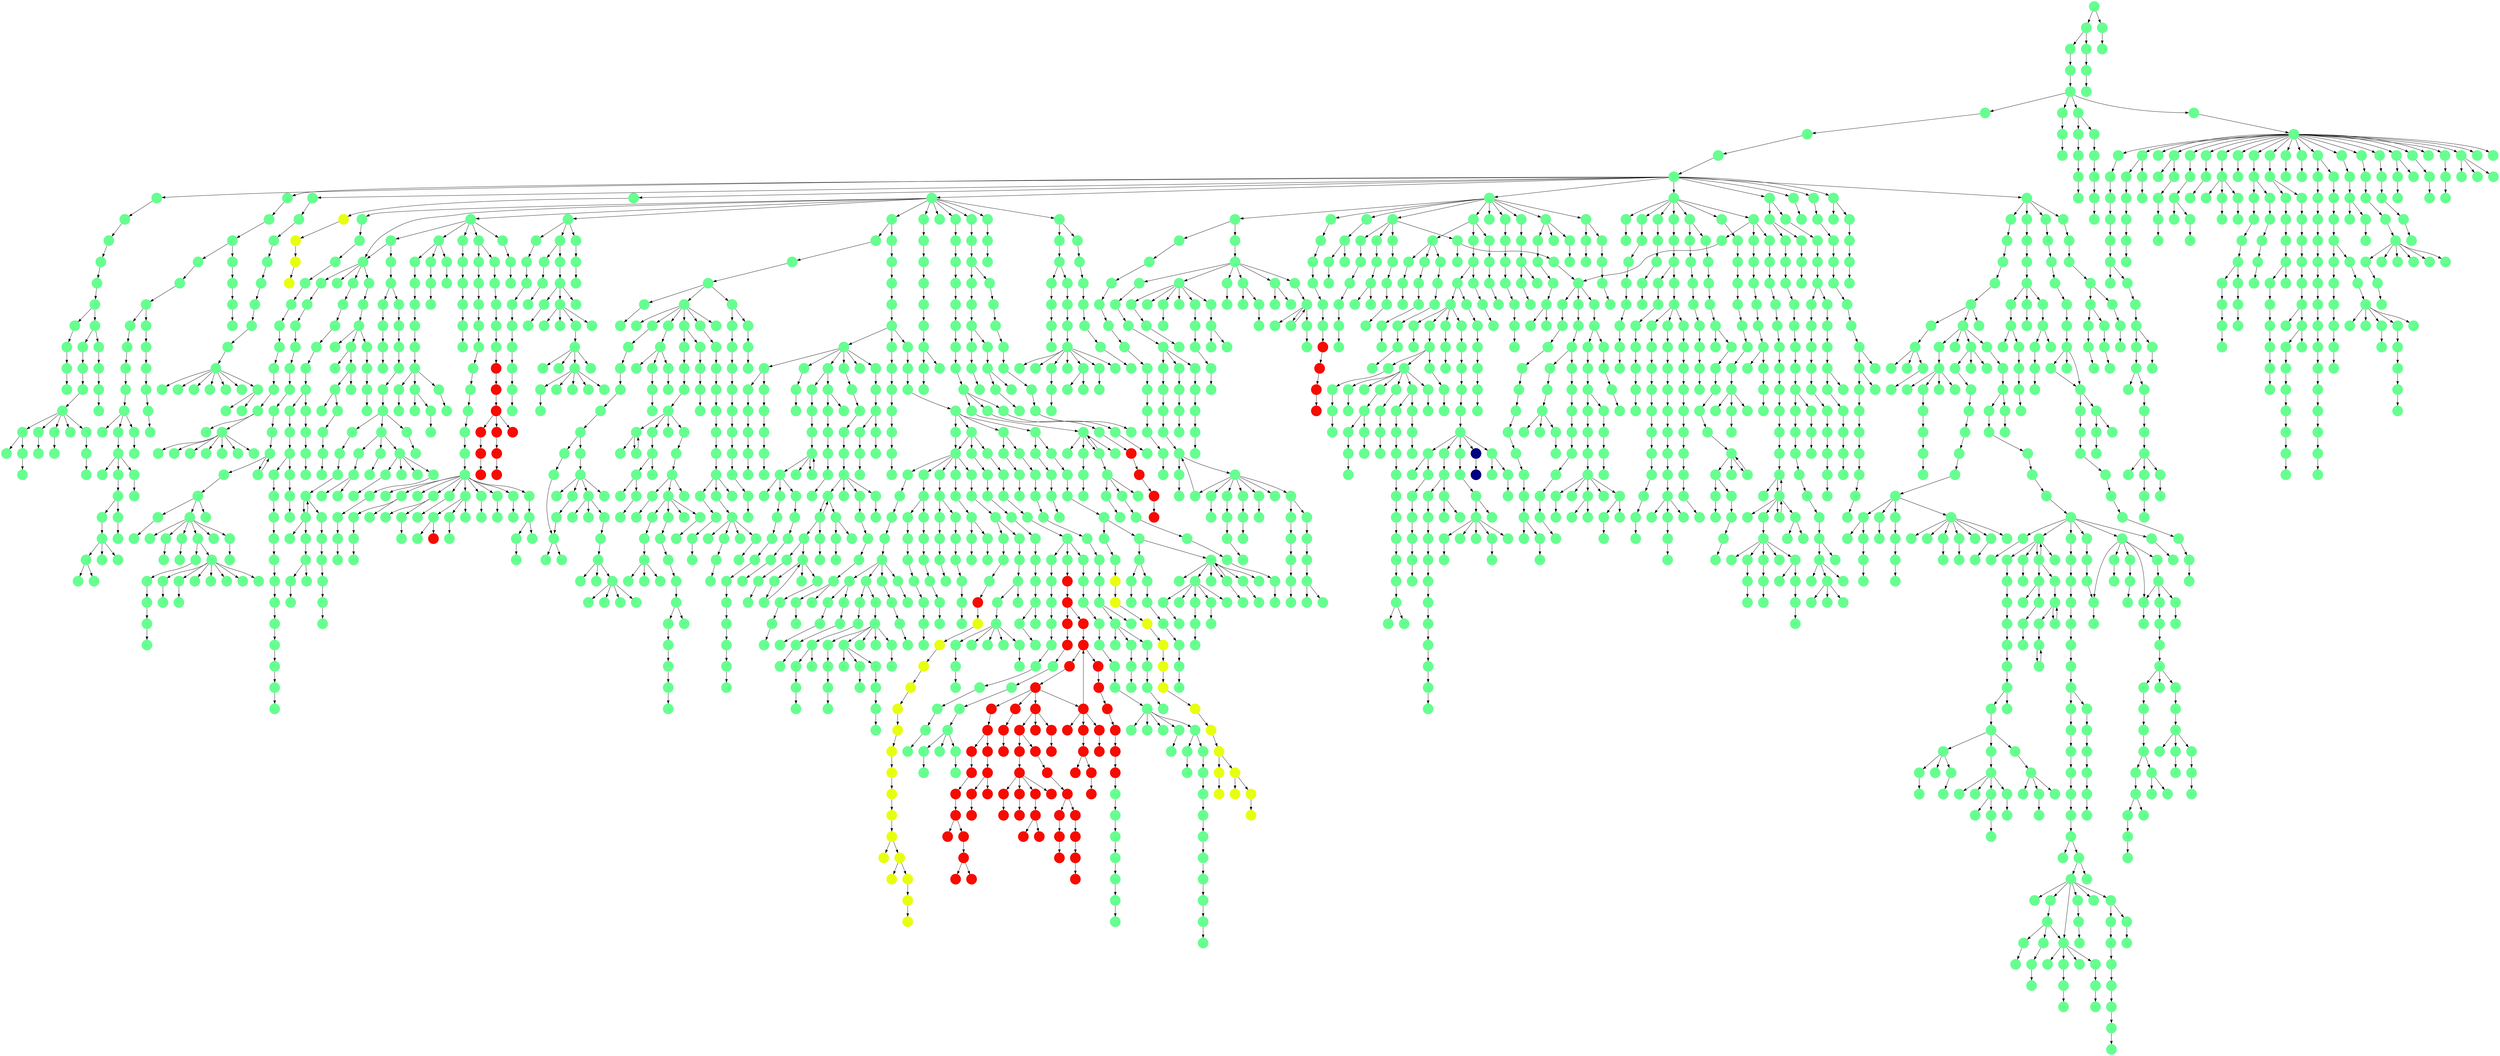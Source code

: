 digraph{
0 [tooltip = "L", penwidth = 0, style = filled, fillcolor = "#66ff90", shape = circle, label = ""]
1 [tooltip = "L", penwidth = 0, style = filled, fillcolor = "#66ff90", shape = circle, label = ""]
2 [tooltip = "L", penwidth = 0, style = filled, fillcolor = "#66ff90", shape = circle, label = ""]
3 [tooltip = "L", penwidth = 0, style = filled, fillcolor = "#66ff90", shape = circle, label = ""]
4 [tooltip = "L", penwidth = 0, style = filled, fillcolor = "#66ff90", shape = circle, label = ""]
5 [tooltip = "L", penwidth = 0, style = filled, fillcolor = "#66ff90", shape = circle, label = ""]
6 [tooltip = "L", penwidth = 0, style = filled, fillcolor = "#66ff90", shape = circle, label = ""]
7 [tooltip = "L", penwidth = 0, style = filled, fillcolor = "#66ff90", shape = circle, label = ""]
8 [tooltip = "L", penwidth = 0, style = filled, fillcolor = "#66ff90", shape = circle, label = ""]
9 [tooltip = "L", penwidth = 0, style = filled, fillcolor = "#66ff90", shape = circle, label = ""]
10 [tooltip = "L", penwidth = 0, style = filled, fillcolor = "#66ff90", shape = circle, label = ""]
11 [tooltip = "L", penwidth = 0, style = filled, fillcolor = "#66ff90", shape = circle, label = ""]
12 [tooltip = "L", penwidth = 0, style = filled, fillcolor = "#66ff90", shape = circle, label = ""]
13 [tooltip = "L", penwidth = 0, style = filled, fillcolor = "#66ff90", shape = circle, label = ""]
14 [tooltip = "L", penwidth = 0, style = filled, fillcolor = "#66ff90", shape = circle, label = ""]
15 [tooltip = "L", penwidth = 0, style = filled, fillcolor = "#66ff90", shape = circle, label = ""]
16 [tooltip = "L", penwidth = 0, style = filled, fillcolor = "#66ff90", shape = circle, label = ""]
17 [tooltip = "L", penwidth = 0, style = filled, fillcolor = "#66ff90", shape = circle, label = ""]
18 [tooltip = "L", penwidth = 0, style = filled, fillcolor = "#66ff90", shape = circle, label = ""]
19 [tooltip = "L", penwidth = 0, style = filled, fillcolor = "#66ff90", shape = circle, label = ""]
20 [tooltip = "L", penwidth = 0, style = filled, fillcolor = "#66ff90", shape = circle, label = ""]
21 [tooltip = "L", penwidth = 0, style = filled, fillcolor = "#66ff90", shape = circle, label = ""]
22 [tooltip = "L", penwidth = 0, style = filled, fillcolor = "#66ff90", shape = circle, label = ""]
23 [tooltip = "L", penwidth = 0, style = filled, fillcolor = "#66ff90", shape = circle, label = ""]
24 [tooltip = "L", penwidth = 0, style = filled, fillcolor = "#66ff90", shape = circle, label = ""]
25 [tooltip = "L", penwidth = 0, style = filled, fillcolor = "#66ff90", shape = circle, label = ""]
26 [tooltip = "L", penwidth = 0, style = filled, fillcolor = "#66ff90", shape = circle, label = ""]
27 [tooltip = "L", penwidth = 0, style = filled, fillcolor = "#66ff90", shape = circle, label = ""]
28 [tooltip = "L", penwidth = 0, style = filled, fillcolor = "#66ff90", shape = circle, label = ""]
29 [tooltip = "L", penwidth = 0, style = filled, fillcolor = "#66ff90", shape = circle, label = ""]
30 [tooltip = "L", penwidth = 0, style = filled, fillcolor = "#66ff90", shape = circle, label = ""]
31 [tooltip = "L", penwidth = 0, style = filled, fillcolor = "#66ff90", shape = circle, label = ""]
32 [tooltip = "L", penwidth = 0, style = filled, fillcolor = "#66ff90", shape = circle, label = ""]
33 [tooltip = "L", penwidth = 0, style = filled, fillcolor = "#66ff90", shape = circle, label = ""]
34 [tooltip = "L", penwidth = 0, style = filled, fillcolor = "#66ff90", shape = circle, label = ""]
35 [tooltip = "L", penwidth = 0, style = filled, fillcolor = "#66ff90", shape = circle, label = ""]
36 [tooltip = "L", penwidth = 0, style = filled, fillcolor = "#66ff90", shape = circle, label = ""]
37 [tooltip = "L", penwidth = 0, style = filled, fillcolor = "#66ff90", shape = circle, label = ""]
38 [tooltip = "L", penwidth = 0, style = filled, fillcolor = "#66ff90", shape = circle, label = ""]
39 [tooltip = "L", penwidth = 0, style = filled, fillcolor = "#66ff90", shape = circle, label = ""]
40 [tooltip = "L", penwidth = 0, style = filled, fillcolor = "#66ff90", shape = circle, label = ""]
41 [tooltip = "L", penwidth = 0, style = filled, fillcolor = "#66ff90", shape = circle, label = ""]
42 [tooltip = "L", penwidth = 0, style = filled, fillcolor = "#66ff90", shape = circle, label = ""]
43 [tooltip = "L", penwidth = 0, style = filled, fillcolor = "#66ff90", shape = circle, label = ""]
44 [tooltip = "L", penwidth = 0, style = filled, fillcolor = "#66ff90", shape = circle, label = ""]
45 [tooltip = "L", penwidth = 0, style = filled, fillcolor = "#66ff90", shape = circle, label = ""]
46 [tooltip = "L", penwidth = 0, style = filled, fillcolor = "#66ff90", shape = circle, label = ""]
47 [tooltip = "L", penwidth = 0, style = filled, fillcolor = "#66ff90", shape = circle, label = ""]
48 [tooltip = "L", penwidth = 0, style = filled, fillcolor = "#66ff90", shape = circle, label = ""]
49 [tooltip = "L", penwidth = 0, style = filled, fillcolor = "#66ff90", shape = circle, label = ""]
50 [tooltip = "L", penwidth = 0, style = filled, fillcolor = "#66ff90", shape = circle, label = ""]
51 [tooltip = "L", penwidth = 0, style = filled, fillcolor = "#66ff90", shape = circle, label = ""]
52 [tooltip = "L", penwidth = 0, style = filled, fillcolor = "#66ff90", shape = circle, label = ""]
53 [tooltip = "L", penwidth = 0, style = filled, fillcolor = "#66ff90", shape = circle, label = ""]
54 [tooltip = "L", penwidth = 0, style = filled, fillcolor = "#66ff90", shape = circle, label = ""]
55 [tooltip = "L", penwidth = 0, style = filled, fillcolor = "#66ff90", shape = circle, label = ""]
56 [tooltip = "L", penwidth = 0, style = filled, fillcolor = "#66ff90", shape = circle, label = ""]
57 [tooltip = "L", penwidth = 0, style = filled, fillcolor = "#66ff90", shape = circle, label = ""]
58 [tooltip = "L", penwidth = 0, style = filled, fillcolor = "#66ff90", shape = circle, label = ""]
59 [tooltip = "L", penwidth = 0, style = filled, fillcolor = "#66ff90", shape = circle, label = ""]
60 [tooltip = "L", penwidth = 0, style = filled, fillcolor = "#66ff90", shape = circle, label = ""]
61 [tooltip = "L", penwidth = 0, style = filled, fillcolor = "#66ff90", shape = circle, label = ""]
62 [tooltip = "L", penwidth = 0, style = filled, fillcolor = "#66ff90", shape = circle, label = ""]
63 [tooltip = "L", penwidth = 0, style = filled, fillcolor = "#66ff90", shape = circle, label = ""]
64 [tooltip = "L", penwidth = 0, style = filled, fillcolor = "#66ff90", shape = circle, label = ""]
65 [tooltip = "L", penwidth = 0, style = filled, fillcolor = "#66ff90", shape = circle, label = ""]
66 [tooltip = "L", penwidth = 0, style = filled, fillcolor = "#66ff90", shape = circle, label = ""]
67 [tooltip = "L", penwidth = 0, style = filled, fillcolor = "#66ff90", shape = circle, label = ""]
68 [tooltip = "L", penwidth = 0, style = filled, fillcolor = "#66ff90", shape = circle, label = ""]
69 [tooltip = "L", penwidth = 0, style = filled, fillcolor = "#66ff90", shape = circle, label = ""]
70 [tooltip = "L", penwidth = 0, style = filled, fillcolor = "#66ff90", shape = circle, label = ""]
71 [tooltip = "L", penwidth = 0, style = filled, fillcolor = "#66ff90", shape = circle, label = ""]
72 [tooltip = "V", penwidth = 0, style = filled, fillcolor = "#f60b00", shape = circle, label = ""]
73 [tooltip = "L", penwidth = 0, style = filled, fillcolor = "#66ff90", shape = circle, label = ""]
74 [tooltip = "L", penwidth = 0, style = filled, fillcolor = "#66ff90", shape = circle, label = ""]
75 [tooltip = "L", penwidth = 0, style = filled, fillcolor = "#66ff90", shape = circle, label = ""]
76 [tooltip = "L", penwidth = 0, style = filled, fillcolor = "#66ff90", shape = circle, label = ""]
77 [tooltip = "L", penwidth = 0, style = filled, fillcolor = "#66ff90", shape = circle, label = ""]
78 [tooltip = "L", penwidth = 0, style = filled, fillcolor = "#66ff90", shape = circle, label = ""]
79 [tooltip = "L", penwidth = 0, style = filled, fillcolor = "#66ff90", shape = circle, label = ""]
80 [tooltip = "L", penwidth = 0, style = filled, fillcolor = "#66ff90", shape = circle, label = ""]
81 [tooltip = "L", penwidth = 0, style = filled, fillcolor = "#66ff90", shape = circle, label = ""]
82 [tooltip = "L", penwidth = 0, style = filled, fillcolor = "#66ff90", shape = circle, label = ""]
83 [tooltip = "L", penwidth = 0, style = filled, fillcolor = "#66ff90", shape = circle, label = ""]
84 [tooltip = "L", penwidth = 0, style = filled, fillcolor = "#66ff90", shape = circle, label = ""]
85 [tooltip = "L", penwidth = 0, style = filled, fillcolor = "#66ff90", shape = circle, label = ""]
86 [tooltip = "L", penwidth = 0, style = filled, fillcolor = "#66ff90", shape = circle, label = ""]
87 [tooltip = "L", penwidth = 0, style = filled, fillcolor = "#66ff90", shape = circle, label = ""]
88 [tooltip = "L", penwidth = 0, style = filled, fillcolor = "#66ff90", shape = circle, label = ""]
89 [tooltip = "L", penwidth = 0, style = filled, fillcolor = "#66ff90", shape = circle, label = ""]
90 [tooltip = "L", penwidth = 0, style = filled, fillcolor = "#66ff90", shape = circle, label = ""]
91 [tooltip = "L", penwidth = 0, style = filled, fillcolor = "#66ff90", shape = circle, label = ""]
92 [tooltip = "L", penwidth = 0, style = filled, fillcolor = "#66ff90", shape = circle, label = ""]
93 [tooltip = "L", penwidth = 0, style = filled, fillcolor = "#66ff90", shape = circle, label = ""]
94 [tooltip = "L", penwidth = 0, style = filled, fillcolor = "#66ff90", shape = circle, label = ""]
95 [tooltip = "L", penwidth = 0, style = filled, fillcolor = "#66ff90", shape = circle, label = ""]
96 [tooltip = "L", penwidth = 0, style = filled, fillcolor = "#66ff90", shape = circle, label = ""]
97 [tooltip = "L", penwidth = 0, style = filled, fillcolor = "#66ff90", shape = circle, label = ""]
98 [tooltip = "L", penwidth = 0, style = filled, fillcolor = "#66ff90", shape = circle, label = ""]
99 [tooltip = "L", penwidth = 0, style = filled, fillcolor = "#66ff90", shape = circle, label = ""]
100 [tooltip = "L", penwidth = 0, style = filled, fillcolor = "#66ff90", shape = circle, label = ""]
101 [tooltip = "L", penwidth = 0, style = filled, fillcolor = "#66ff90", shape = circle, label = ""]
102 [tooltip = "L", penwidth = 0, style = filled, fillcolor = "#66ff90", shape = circle, label = ""]
103 [tooltip = "L", penwidth = 0, style = filled, fillcolor = "#66ff90", shape = circle, label = ""]
104 [tooltip = "L", penwidth = 0, style = filled, fillcolor = "#66ff90", shape = circle, label = ""]
105 [tooltip = "L", penwidth = 0, style = filled, fillcolor = "#66ff90", shape = circle, label = ""]
106 [tooltip = "L", penwidth = 0, style = filled, fillcolor = "#66ff90", shape = circle, label = ""]
107 [tooltip = "L", penwidth = 0, style = filled, fillcolor = "#66ff90", shape = circle, label = ""]
108 [tooltip = "L", penwidth = 0, style = filled, fillcolor = "#66ff90", shape = circle, label = ""]
109 [tooltip = "L", penwidth = 0, style = filled, fillcolor = "#66ff90", shape = circle, label = ""]
110 [tooltip = "L", penwidth = 0, style = filled, fillcolor = "#66ff90", shape = circle, label = ""]
111 [tooltip = "L", penwidth = 0, style = filled, fillcolor = "#66ff90", shape = circle, label = ""]
112 [tooltip = "L", penwidth = 0, style = filled, fillcolor = "#66ff90", shape = circle, label = ""]
113 [tooltip = "L", penwidth = 0, style = filled, fillcolor = "#66ff90", shape = circle, label = ""]
114 [tooltip = "L", penwidth = 0, style = filled, fillcolor = "#66ff90", shape = circle, label = ""]
115 [tooltip = "L", penwidth = 0, style = filled, fillcolor = "#66ff90", shape = circle, label = ""]
116 [tooltip = "L", penwidth = 0, style = filled, fillcolor = "#66ff90", shape = circle, label = ""]
117 [tooltip = "L", penwidth = 0, style = filled, fillcolor = "#66ff90", shape = circle, label = ""]
118 [tooltip = "L", penwidth = 0, style = filled, fillcolor = "#66ff90", shape = circle, label = ""]
119 [tooltip = "L", penwidth = 0, style = filled, fillcolor = "#66ff90", shape = circle, label = ""]
120 [tooltip = "L", penwidth = 0, style = filled, fillcolor = "#66ff90", shape = circle, label = ""]
121 [tooltip = "L", penwidth = 0, style = filled, fillcolor = "#66ff90", shape = circle, label = ""]
122 [tooltip = "L", penwidth = 0, style = filled, fillcolor = "#66ff90", shape = circle, label = ""]
123 [tooltip = "L", penwidth = 0, style = filled, fillcolor = "#66ff90", shape = circle, label = ""]
124 [tooltip = "L", penwidth = 0, style = filled, fillcolor = "#66ff90", shape = circle, label = ""]
125 [tooltip = "L", penwidth = 0, style = filled, fillcolor = "#66ff90", shape = circle, label = ""]
126 [tooltip = "L", penwidth = 0, style = filled, fillcolor = "#66ff90", shape = circle, label = ""]
127 [tooltip = "L", penwidth = 0, style = filled, fillcolor = "#66ff90", shape = circle, label = ""]
128 [tooltip = "L", penwidth = 0, style = filled, fillcolor = "#66ff90", shape = circle, label = ""]
129 [tooltip = "L", penwidth = 0, style = filled, fillcolor = "#66ff90", shape = circle, label = ""]
130 [tooltip = "L", penwidth = 0, style = filled, fillcolor = "#66ff90", shape = circle, label = ""]
131 [tooltip = "L", penwidth = 0, style = filled, fillcolor = "#66ff90", shape = circle, label = ""]
132 [tooltip = "L", penwidth = 0, style = filled, fillcolor = "#66ff90", shape = circle, label = ""]
133 [tooltip = "L", penwidth = 0, style = filled, fillcolor = "#66ff90", shape = circle, label = ""]
134 [tooltip = "L", penwidth = 0, style = filled, fillcolor = "#66ff90", shape = circle, label = ""]
135 [tooltip = "L", penwidth = 0, style = filled, fillcolor = "#66ff90", shape = circle, label = ""]
136 [tooltip = "L", penwidth = 0, style = filled, fillcolor = "#66ff90", shape = circle, label = ""]
137 [tooltip = "L", penwidth = 0, style = filled, fillcolor = "#66ff90", shape = circle, label = ""]
138 [tooltip = "L", penwidth = 0, style = filled, fillcolor = "#66ff90", shape = circle, label = ""]
139 [tooltip = "L", penwidth = 0, style = filled, fillcolor = "#66ff90", shape = circle, label = ""]
140 [tooltip = "L", penwidth = 0, style = filled, fillcolor = "#66ff90", shape = circle, label = ""]
141 [tooltip = "L", penwidth = 0, style = filled, fillcolor = "#66ff90", shape = circle, label = ""]
142 [tooltip = "L", penwidth = 0, style = filled, fillcolor = "#66ff90", shape = circle, label = ""]
143 [tooltip = "L", penwidth = 0, style = filled, fillcolor = "#66ff90", shape = circle, label = ""]
144 [tooltip = "L", penwidth = 0, style = filled, fillcolor = "#66ff90", shape = circle, label = ""]
145 [tooltip = "L", penwidth = 0, style = filled, fillcolor = "#66ff90", shape = circle, label = ""]
146 [tooltip = "L", penwidth = 0, style = filled, fillcolor = "#66ff90", shape = circle, label = ""]
147 [tooltip = "L", penwidth = 0, style = filled, fillcolor = "#66ff90", shape = circle, label = ""]
148 [tooltip = "L", penwidth = 0, style = filled, fillcolor = "#66ff90", shape = circle, label = ""]
149 [tooltip = "L", penwidth = 0, style = filled, fillcolor = "#66ff90", shape = circle, label = ""]
150 [tooltip = "L", penwidth = 0, style = filled, fillcolor = "#66ff90", shape = circle, label = ""]
151 [tooltip = "L", penwidth = 0, style = filled, fillcolor = "#66ff90", shape = circle, label = ""]
152 [tooltip = "L", penwidth = 0, style = filled, fillcolor = "#66ff90", shape = circle, label = ""]
153 [tooltip = "L", penwidth = 0, style = filled, fillcolor = "#66ff90", shape = circle, label = ""]
154 [tooltip = "L", penwidth = 0, style = filled, fillcolor = "#66ff90", shape = circle, label = ""]
155 [tooltip = "L", penwidth = 0, style = filled, fillcolor = "#66ff90", shape = circle, label = ""]
156 [tooltip = "L", penwidth = 0, style = filled, fillcolor = "#66ff90", shape = circle, label = ""]
157 [tooltip = "L", penwidth = 0, style = filled, fillcolor = "#66ff90", shape = circle, label = ""]
158 [tooltip = "L", penwidth = 0, style = filled, fillcolor = "#66ff90", shape = circle, label = ""]
159 [tooltip = "L", penwidth = 0, style = filled, fillcolor = "#66ff90", shape = circle, label = ""]
160 [tooltip = "L", penwidth = 0, style = filled, fillcolor = "#66ff90", shape = circle, label = ""]
161 [tooltip = "L", penwidth = 0, style = filled, fillcolor = "#66ff90", shape = circle, label = ""]
162 [tooltip = "L", penwidth = 0, style = filled, fillcolor = "#66ff90", shape = circle, label = ""]
163 [tooltip = "L", penwidth = 0, style = filled, fillcolor = "#66ff90", shape = circle, label = ""]
164 [tooltip = "L", penwidth = 0, style = filled, fillcolor = "#66ff90", shape = circle, label = ""]
165 [tooltip = "L", penwidth = 0, style = filled, fillcolor = "#66ff90", shape = circle, label = ""]
166 [tooltip = "L", penwidth = 0, style = filled, fillcolor = "#66ff90", shape = circle, label = ""]
167 [tooltip = "L", penwidth = 0, style = filled, fillcolor = "#66ff90", shape = circle, label = ""]
168 [tooltip = "L", penwidth = 0, style = filled, fillcolor = "#66ff90", shape = circle, label = ""]
169 [tooltip = "L", penwidth = 0, style = filled, fillcolor = "#66ff90", shape = circle, label = ""]
170 [tooltip = "L", penwidth = 0, style = filled, fillcolor = "#66ff90", shape = circle, label = ""]
171 [tooltip = "L", penwidth = 0, style = filled, fillcolor = "#66ff90", shape = circle, label = ""]
172 [tooltip = "L", penwidth = 0, style = filled, fillcolor = "#66ff90", shape = circle, label = ""]
173 [tooltip = "L", penwidth = 0, style = filled, fillcolor = "#66ff90", shape = circle, label = ""]
174 [tooltip = "L", penwidth = 0, style = filled, fillcolor = "#66ff90", shape = circle, label = ""]
175 [tooltip = "L", penwidth = 0, style = filled, fillcolor = "#66ff90", shape = circle, label = ""]
176 [tooltip = "L", penwidth = 0, style = filled, fillcolor = "#66ff90", shape = circle, label = ""]
177 [tooltip = "L", penwidth = 0, style = filled, fillcolor = "#66ff90", shape = circle, label = ""]
178 [tooltip = "L", penwidth = 0, style = filled, fillcolor = "#66ff90", shape = circle, label = ""]
179 [tooltip = "L", penwidth = 0, style = filled, fillcolor = "#66ff90", shape = circle, label = ""]
180 [tooltip = "L", penwidth = 0, style = filled, fillcolor = "#66ff90", shape = circle, label = ""]
181 [tooltip = "L", penwidth = 0, style = filled, fillcolor = "#66ff90", shape = circle, label = ""]
182 [tooltip = "L", penwidth = 0, style = filled, fillcolor = "#66ff90", shape = circle, label = ""]
183 [tooltip = "L", penwidth = 0, style = filled, fillcolor = "#66ff90", shape = circle, label = ""]
184 [tooltip = "L", penwidth = 0, style = filled, fillcolor = "#66ff90", shape = circle, label = ""]
185 [tooltip = "L", penwidth = 0, style = filled, fillcolor = "#66ff90", shape = circle, label = ""]
186 [tooltip = "V", penwidth = 0, style = filled, fillcolor = "#f60b00", shape = circle, label = ""]
187 [tooltip = "L", penwidth = 0, style = filled, fillcolor = "#66ff90", shape = circle, label = ""]
188 [tooltip = "L", penwidth = 0, style = filled, fillcolor = "#66ff90", shape = circle, label = ""]
189 [tooltip = "L", penwidth = 0, style = filled, fillcolor = "#66ff90", shape = circle, label = ""]
190 [tooltip = "L", penwidth = 0, style = filled, fillcolor = "#66ff90", shape = circle, label = ""]
191 [tooltip = "L", penwidth = 0, style = filled, fillcolor = "#66ff90", shape = circle, label = ""]
192 [tooltip = "L", penwidth = 0, style = filled, fillcolor = "#66ff90", shape = circle, label = ""]
193 [tooltip = "L", penwidth = 0, style = filled, fillcolor = "#66ff90", shape = circle, label = ""]
194 [tooltip = "L", penwidth = 0, style = filled, fillcolor = "#66ff90", shape = circle, label = ""]
195 [tooltip = "L", penwidth = 0, style = filled, fillcolor = "#66ff90", shape = circle, label = ""]
196 [tooltip = "L", penwidth = 0, style = filled, fillcolor = "#66ff90", shape = circle, label = ""]
197 [tooltip = "L", penwidth = 0, style = filled, fillcolor = "#66ff90", shape = circle, label = ""]
198 [tooltip = "L", penwidth = 0, style = filled, fillcolor = "#66ff90", shape = circle, label = ""]
199 [tooltip = "L", penwidth = 0, style = filled, fillcolor = "#66ff90", shape = circle, label = ""]
200 [tooltip = "L", penwidth = 0, style = filled, fillcolor = "#66ff90", shape = circle, label = ""]
201 [tooltip = "L", penwidth = 0, style = filled, fillcolor = "#66ff90", shape = circle, label = ""]
202 [tooltip = "L", penwidth = 0, style = filled, fillcolor = "#66ff90", shape = circle, label = ""]
203 [tooltip = "L", penwidth = 0, style = filled, fillcolor = "#66ff90", shape = circle, label = ""]
204 [tooltip = "L", penwidth = 0, style = filled, fillcolor = "#66ff90", shape = circle, label = ""]
205 [tooltip = "L", penwidth = 0, style = filled, fillcolor = "#66ff90", shape = circle, label = ""]
206 [tooltip = "L", penwidth = 0, style = filled, fillcolor = "#66ff90", shape = circle, label = ""]
207 [tooltip = "L", penwidth = 0, style = filled, fillcolor = "#66ff90", shape = circle, label = ""]
208 [tooltip = "L", penwidth = 0, style = filled, fillcolor = "#66ff90", shape = circle, label = ""]
209 [tooltip = "L", penwidth = 0, style = filled, fillcolor = "#66ff90", shape = circle, label = ""]
210 [tooltip = "L", penwidth = 0, style = filled, fillcolor = "#66ff90", shape = circle, label = ""]
211 [tooltip = "L", penwidth = 0, style = filled, fillcolor = "#66ff90", shape = circle, label = ""]
212 [tooltip = "L", penwidth = 0, style = filled, fillcolor = "#66ff90", shape = circle, label = ""]
213 [tooltip = "L", penwidth = 0, style = filled, fillcolor = "#66ff90", shape = circle, label = ""]
214 [tooltip = "L", penwidth = 0, style = filled, fillcolor = "#66ff90", shape = circle, label = ""]
215 [tooltip = "L", penwidth = 0, style = filled, fillcolor = "#66ff90", shape = circle, label = ""]
216 [tooltip = "L", penwidth = 0, style = filled, fillcolor = "#66ff90", shape = circle, label = ""]
217 [tooltip = "L", penwidth = 0, style = filled, fillcolor = "#66ff90", shape = circle, label = ""]
218 [tooltip = "L", penwidth = 0, style = filled, fillcolor = "#66ff90", shape = circle, label = ""]
219 [tooltip = "L", penwidth = 0, style = filled, fillcolor = "#66ff90", shape = circle, label = ""]
220 [tooltip = "L", penwidth = 0, style = filled, fillcolor = "#66ff90", shape = circle, label = ""]
221 [tooltip = "L", penwidth = 0, style = filled, fillcolor = "#66ff90", shape = circle, label = ""]
222 [tooltip = "L", penwidth = 0, style = filled, fillcolor = "#66ff90", shape = circle, label = ""]
223 [tooltip = "L", penwidth = 0, style = filled, fillcolor = "#66ff90", shape = circle, label = ""]
224 [tooltip = "L", penwidth = 0, style = filled, fillcolor = "#66ff90", shape = circle, label = ""]
225 [tooltip = "L", penwidth = 0, style = filled, fillcolor = "#66ff90", shape = circle, label = ""]
226 [tooltip = "L", penwidth = 0, style = filled, fillcolor = "#66ff90", shape = circle, label = ""]
227 [tooltip = "L", penwidth = 0, style = filled, fillcolor = "#66ff90", shape = circle, label = ""]
228 [tooltip = "L", penwidth = 0, style = filled, fillcolor = "#66ff90", shape = circle, label = ""]
229 [tooltip = "L", penwidth = 0, style = filled, fillcolor = "#66ff90", shape = circle, label = ""]
230 [tooltip = "L", penwidth = 0, style = filled, fillcolor = "#66ff90", shape = circle, label = ""]
231 [tooltip = "L", penwidth = 0, style = filled, fillcolor = "#66ff90", shape = circle, label = ""]
232 [tooltip = "L", penwidth = 0, style = filled, fillcolor = "#66ff90", shape = circle, label = ""]
233 [tooltip = "L", penwidth = 0, style = filled, fillcolor = "#66ff90", shape = circle, label = ""]
234 [tooltip = "L", penwidth = 0, style = filled, fillcolor = "#66ff90", shape = circle, label = ""]
235 [tooltip = "L", penwidth = 0, style = filled, fillcolor = "#66ff90", shape = circle, label = ""]
236 [tooltip = "L", penwidth = 0, style = filled, fillcolor = "#66ff90", shape = circle, label = ""]
237 [tooltip = "L", penwidth = 0, style = filled, fillcolor = "#66ff90", shape = circle, label = ""]
238 [tooltip = "L", penwidth = 0, style = filled, fillcolor = "#66ff90", shape = circle, label = ""]
239 [tooltip = "L", penwidth = 0, style = filled, fillcolor = "#66ff90", shape = circle, label = ""]
240 [tooltip = "L", penwidth = 0, style = filled, fillcolor = "#66ff90", shape = circle, label = ""]
241 [tooltip = "L", penwidth = 0, style = filled, fillcolor = "#66ff90", shape = circle, label = ""]
242 [tooltip = "L", penwidth = 0, style = filled, fillcolor = "#66ff90", shape = circle, label = ""]
243 [tooltip = "L", penwidth = 0, style = filled, fillcolor = "#66ff90", shape = circle, label = ""]
244 [tooltip = "L", penwidth = 0, style = filled, fillcolor = "#66ff90", shape = circle, label = ""]
245 [tooltip = "L", penwidth = 0, style = filled, fillcolor = "#66ff90", shape = circle, label = ""]
246 [tooltip = "L", penwidth = 0, style = filled, fillcolor = "#66ff90", shape = circle, label = ""]
247 [tooltip = "L", penwidth = 0, style = filled, fillcolor = "#66ff90", shape = circle, label = ""]
248 [tooltip = "L", penwidth = 0, style = filled, fillcolor = "#66ff90", shape = circle, label = ""]
249 [tooltip = "L", penwidth = 0, style = filled, fillcolor = "#66ff90", shape = circle, label = ""]
250 [tooltip = "V", penwidth = 0, style = filled, fillcolor = "#f60b00", shape = circle, label = ""]
251 [tooltip = "L", penwidth = 0, style = filled, fillcolor = "#66ff90", shape = circle, label = ""]
252 [tooltip = "L", penwidth = 0, style = filled, fillcolor = "#66ff90", shape = circle, label = ""]
253 [tooltip = "L", penwidth = 0, style = filled, fillcolor = "#66ff90", shape = circle, label = ""]
254 [tooltip = "L", penwidth = 0, style = filled, fillcolor = "#66ff90", shape = circle, label = ""]
255 [tooltip = "L", penwidth = 0, style = filled, fillcolor = "#66ff90", shape = circle, label = ""]
256 [tooltip = "L", penwidth = 0, style = filled, fillcolor = "#66ff90", shape = circle, label = ""]
257 [tooltip = "L", penwidth = 0, style = filled, fillcolor = "#66ff90", shape = circle, label = ""]
258 [tooltip = "L", penwidth = 0, style = filled, fillcolor = "#66ff90", shape = circle, label = ""]
259 [tooltip = "L", penwidth = 0, style = filled, fillcolor = "#66ff90", shape = circle, label = ""]
260 [tooltip = "L", penwidth = 0, style = filled, fillcolor = "#66ff90", shape = circle, label = ""]
261 [tooltip = "L", penwidth = 0, style = filled, fillcolor = "#66ff90", shape = circle, label = ""]
262 [tooltip = "L", penwidth = 0, style = filled, fillcolor = "#66ff90", shape = circle, label = ""]
263 [tooltip = "L", penwidth = 0, style = filled, fillcolor = "#66ff90", shape = circle, label = ""]
264 [tooltip = "L", penwidth = 0, style = filled, fillcolor = "#66ff90", shape = circle, label = ""]
265 [tooltip = "L", penwidth = 0, style = filled, fillcolor = "#66ff90", shape = circle, label = ""]
266 [tooltip = "L", penwidth = 0, style = filled, fillcolor = "#66ff90", shape = circle, label = ""]
267 [tooltip = "L", penwidth = 0, style = filled, fillcolor = "#66ff90", shape = circle, label = ""]
268 [tooltip = "L", penwidth = 0, style = filled, fillcolor = "#66ff90", shape = circle, label = ""]
269 [tooltip = "L", penwidth = 0, style = filled, fillcolor = "#66ff90", shape = circle, label = ""]
270 [tooltip = "L", penwidth = 0, style = filled, fillcolor = "#66ff90", shape = circle, label = ""]
271 [tooltip = "L", penwidth = 0, style = filled, fillcolor = "#66ff90", shape = circle, label = ""]
272 [tooltip = "L", penwidth = 0, style = filled, fillcolor = "#66ff90", shape = circle, label = ""]
273 [tooltip = "L", penwidth = 0, style = filled, fillcolor = "#66ff90", shape = circle, label = ""]
274 [tooltip = "L", penwidth = 0, style = filled, fillcolor = "#66ff90", shape = circle, label = ""]
275 [tooltip = "L", penwidth = 0, style = filled, fillcolor = "#66ff90", shape = circle, label = ""]
276 [tooltip = "L", penwidth = 0, style = filled, fillcolor = "#66ff90", shape = circle, label = ""]
277 [tooltip = "L", penwidth = 0, style = filled, fillcolor = "#66ff90", shape = circle, label = ""]
278 [tooltip = "L", penwidth = 0, style = filled, fillcolor = "#66ff90", shape = circle, label = ""]
279 [tooltip = "L", penwidth = 0, style = filled, fillcolor = "#66ff90", shape = circle, label = ""]
280 [tooltip = "L", penwidth = 0, style = filled, fillcolor = "#66ff90", shape = circle, label = ""]
281 [tooltip = "L", penwidth = 0, style = filled, fillcolor = "#66ff90", shape = circle, label = ""]
282 [tooltip = "L", penwidth = 0, style = filled, fillcolor = "#66ff90", shape = circle, label = ""]
283 [tooltip = "L", penwidth = 0, style = filled, fillcolor = "#66ff90", shape = circle, label = ""]
284 [tooltip = "L", penwidth = 0, style = filled, fillcolor = "#66ff90", shape = circle, label = ""]
285 [tooltip = "L", penwidth = 0, style = filled, fillcolor = "#66ff90", shape = circle, label = ""]
286 [tooltip = "L", penwidth = 0, style = filled, fillcolor = "#66ff90", shape = circle, label = ""]
287 [tooltip = "L", penwidth = 0, style = filled, fillcolor = "#66ff90", shape = circle, label = ""]
288 [tooltip = "L", penwidth = 0, style = filled, fillcolor = "#66ff90", shape = circle, label = ""]
289 [tooltip = "L", penwidth = 0, style = filled, fillcolor = "#66ff90", shape = circle, label = ""]
290 [tooltip = "L", penwidth = 0, style = filled, fillcolor = "#66ff90", shape = circle, label = ""]
291 [tooltip = "L", penwidth = 0, style = filled, fillcolor = "#66ff90", shape = circle, label = ""]
292 [tooltip = "L", penwidth = 0, style = filled, fillcolor = "#66ff90", shape = circle, label = ""]
293 [tooltip = "L", penwidth = 0, style = filled, fillcolor = "#66ff90", shape = circle, label = ""]
294 [tooltip = "L", penwidth = 0, style = filled, fillcolor = "#66ff90", shape = circle, label = ""]
295 [tooltip = "L", penwidth = 0, style = filled, fillcolor = "#66ff90", shape = circle, label = ""]
296 [tooltip = "L", penwidth = 0, style = filled, fillcolor = "#66ff90", shape = circle, label = ""]
297 [tooltip = "L", penwidth = 0, style = filled, fillcolor = "#66ff90", shape = circle, label = ""]
298 [tooltip = "L", penwidth = 0, style = filled, fillcolor = "#66ff90", shape = circle, label = ""]
299 [tooltip = "L", penwidth = 0, style = filled, fillcolor = "#66ff90", shape = circle, label = ""]
300 [tooltip = "L", penwidth = 0, style = filled, fillcolor = "#66ff90", shape = circle, label = ""]
301 [tooltip = "L", penwidth = 0, style = filled, fillcolor = "#66ff90", shape = circle, label = ""]
302 [tooltip = "L", penwidth = 0, style = filled, fillcolor = "#66ff90", shape = circle, label = ""]
303 [tooltip = "L", penwidth = 0, style = filled, fillcolor = "#66ff90", shape = circle, label = ""]
304 [tooltip = "L", penwidth = 0, style = filled, fillcolor = "#66ff90", shape = circle, label = ""]
305 [tooltip = "L", penwidth = 0, style = filled, fillcolor = "#66ff90", shape = circle, label = ""]
306 [tooltip = "L", penwidth = 0, style = filled, fillcolor = "#66ff90", shape = circle, label = ""]
307 [tooltip = "L", penwidth = 0, style = filled, fillcolor = "#66ff90", shape = circle, label = ""]
308 [tooltip = "L", penwidth = 0, style = filled, fillcolor = "#66ff90", shape = circle, label = ""]
309 [tooltip = "L", penwidth = 0, style = filled, fillcolor = "#66ff90", shape = circle, label = ""]
310 [tooltip = "L", penwidth = 0, style = filled, fillcolor = "#66ff90", shape = circle, label = ""]
311 [tooltip = "L", penwidth = 0, style = filled, fillcolor = "#66ff90", shape = circle, label = ""]
312 [tooltip = "L", penwidth = 0, style = filled, fillcolor = "#66ff90", shape = circle, label = ""]
313 [tooltip = "L", penwidth = 0, style = filled, fillcolor = "#66ff90", shape = circle, label = ""]
314 [tooltip = "L", penwidth = 0, style = filled, fillcolor = "#66ff90", shape = circle, label = ""]
315 [tooltip = "L", penwidth = 0, style = filled, fillcolor = "#66ff90", shape = circle, label = ""]
316 [tooltip = "L", penwidth = 0, style = filled, fillcolor = "#66ff90", shape = circle, label = ""]
317 [tooltip = "L", penwidth = 0, style = filled, fillcolor = "#66ff90", shape = circle, label = ""]
318 [tooltip = "L", penwidth = 0, style = filled, fillcolor = "#66ff90", shape = circle, label = ""]
319 [tooltip = "L", penwidth = 0, style = filled, fillcolor = "#66ff90", shape = circle, label = ""]
320 [tooltip = "L", penwidth = 0, style = filled, fillcolor = "#66ff90", shape = circle, label = ""]
321 [tooltip = "L", penwidth = 0, style = filled, fillcolor = "#66ff90", shape = circle, label = ""]
322 [tooltip = "L", penwidth = 0, style = filled, fillcolor = "#66ff90", shape = circle, label = ""]
323 [tooltip = "L", penwidth = 0, style = filled, fillcolor = "#66ff90", shape = circle, label = ""]
324 [tooltip = "L", penwidth = 0, style = filled, fillcolor = "#66ff90", shape = circle, label = ""]
325 [tooltip = "L", penwidth = 0, style = filled, fillcolor = "#66ff90", shape = circle, label = ""]
326 [tooltip = "L", penwidth = 0, style = filled, fillcolor = "#66ff90", shape = circle, label = ""]
327 [tooltip = "L", penwidth = 0, style = filled, fillcolor = "#66ff90", shape = circle, label = ""]
328 [tooltip = "L", penwidth = 0, style = filled, fillcolor = "#66ff90", shape = circle, label = ""]
329 [tooltip = "L", penwidth = 0, style = filled, fillcolor = "#66ff90", shape = circle, label = ""]
330 [tooltip = "L", penwidth = 0, style = filled, fillcolor = "#66ff90", shape = circle, label = ""]
331 [tooltip = "L", penwidth = 0, style = filled, fillcolor = "#66ff90", shape = circle, label = ""]
332 [tooltip = "L", penwidth = 0, style = filled, fillcolor = "#66ff90", shape = circle, label = ""]
333 [tooltip = "L", penwidth = 0, style = filled, fillcolor = "#66ff90", shape = circle, label = ""]
334 [tooltip = "L", penwidth = 0, style = filled, fillcolor = "#66ff90", shape = circle, label = ""]
335 [tooltip = "L", penwidth = 0, style = filled, fillcolor = "#66ff90", shape = circle, label = ""]
336 [tooltip = "L", penwidth = 0, style = filled, fillcolor = "#66ff90", shape = circle, label = ""]
337 [tooltip = "L", penwidth = 0, style = filled, fillcolor = "#66ff90", shape = circle, label = ""]
338 [tooltip = "L", penwidth = 0, style = filled, fillcolor = "#66ff90", shape = circle, label = ""]
339 [tooltip = "L", penwidth = 0, style = filled, fillcolor = "#66ff90", shape = circle, label = ""]
340 [tooltip = "L", penwidth = 0, style = filled, fillcolor = "#66ff90", shape = circle, label = ""]
341 [tooltip = "L", penwidth = 0, style = filled, fillcolor = "#66ff90", shape = circle, label = ""]
342 [tooltip = "L", penwidth = 0, style = filled, fillcolor = "#66ff90", shape = circle, label = ""]
343 [tooltip = "L", penwidth = 0, style = filled, fillcolor = "#66ff90", shape = circle, label = ""]
344 [tooltip = "L", penwidth = 0, style = filled, fillcolor = "#66ff90", shape = circle, label = ""]
345 [tooltip = "L", penwidth = 0, style = filled, fillcolor = "#66ff90", shape = circle, label = ""]
346 [tooltip = "L", penwidth = 0, style = filled, fillcolor = "#66ff90", shape = circle, label = ""]
347 [tooltip = "L", penwidth = 0, style = filled, fillcolor = "#66ff90", shape = circle, label = ""]
348 [tooltip = "L", penwidth = 0, style = filled, fillcolor = "#66ff90", shape = circle, label = ""]
349 [tooltip = "L", penwidth = 0, style = filled, fillcolor = "#66ff90", shape = circle, label = ""]
350 [tooltip = "L", penwidth = 0, style = filled, fillcolor = "#66ff90", shape = circle, label = ""]
351 [tooltip = "L", penwidth = 0, style = filled, fillcolor = "#66ff90", shape = circle, label = ""]
352 [tooltip = "L", penwidth = 0, style = filled, fillcolor = "#66ff90", shape = circle, label = ""]
353 [tooltip = "L", penwidth = 0, style = filled, fillcolor = "#66ff90", shape = circle, label = ""]
354 [tooltip = "L", penwidth = 0, style = filled, fillcolor = "#66ff90", shape = circle, label = ""]
355 [tooltip = "L", penwidth = 0, style = filled, fillcolor = "#66ff90", shape = circle, label = ""]
356 [tooltip = "L", penwidth = 0, style = filled, fillcolor = "#66ff90", shape = circle, label = ""]
357 [tooltip = "L", penwidth = 0, style = filled, fillcolor = "#66ff90", shape = circle, label = ""]
358 [tooltip = "L", penwidth = 0, style = filled, fillcolor = "#66ff90", shape = circle, label = ""]
359 [tooltip = "L", penwidth = 0, style = filled, fillcolor = "#66ff90", shape = circle, label = ""]
360 [tooltip = "L", penwidth = 0, style = filled, fillcolor = "#66ff90", shape = circle, label = ""]
361 [tooltip = "L", penwidth = 0, style = filled, fillcolor = "#66ff90", shape = circle, label = ""]
362 [tooltip = "L", penwidth = 0, style = filled, fillcolor = "#66ff90", shape = circle, label = ""]
363 [tooltip = "L", penwidth = 0, style = filled, fillcolor = "#66ff90", shape = circle, label = ""]
364 [tooltip = "L", penwidth = 0, style = filled, fillcolor = "#66ff90", shape = circle, label = ""]
365 [tooltip = "L", penwidth = 0, style = filled, fillcolor = "#66ff90", shape = circle, label = ""]
366 [tooltip = "L", penwidth = 0, style = filled, fillcolor = "#66ff90", shape = circle, label = ""]
367 [tooltip = "L", penwidth = 0, style = filled, fillcolor = "#66ff90", shape = circle, label = ""]
368 [tooltip = "L", penwidth = 0, style = filled, fillcolor = "#66ff90", shape = circle, label = ""]
369 [tooltip = "L", penwidth = 0, style = filled, fillcolor = "#66ff90", shape = circle, label = ""]
370 [tooltip = "L", penwidth = 0, style = filled, fillcolor = "#66ff90", shape = circle, label = ""]
371 [tooltip = "L", penwidth = 0, style = filled, fillcolor = "#66ff90", shape = circle, label = ""]
372 [tooltip = "L", penwidth = 0, style = filled, fillcolor = "#66ff90", shape = circle, label = ""]
373 [tooltip = "L", penwidth = 0, style = filled, fillcolor = "#66ff90", shape = circle, label = ""]
374 [tooltip = "L", penwidth = 0, style = filled, fillcolor = "#66ff90", shape = circle, label = ""]
375 [tooltip = "L", penwidth = 0, style = filled, fillcolor = "#66ff90", shape = circle, label = ""]
376 [tooltip = "L", penwidth = 0, style = filled, fillcolor = "#66ff90", shape = circle, label = ""]
377 [tooltip = "L", penwidth = 0, style = filled, fillcolor = "#66ff90", shape = circle, label = ""]
378 [tooltip = "L", penwidth = 0, style = filled, fillcolor = "#66ff90", shape = circle, label = ""]
379 [tooltip = "L", penwidth = 0, style = filled, fillcolor = "#66ff90", shape = circle, label = ""]
380 [tooltip = "L", penwidth = 0, style = filled, fillcolor = "#66ff90", shape = circle, label = ""]
381 [tooltip = "L", penwidth = 0, style = filled, fillcolor = "#66ff90", shape = circle, label = ""]
382 [tooltip = "L", penwidth = 0, style = filled, fillcolor = "#66ff90", shape = circle, label = ""]
383 [tooltip = "L", penwidth = 0, style = filled, fillcolor = "#66ff90", shape = circle, label = ""]
384 [tooltip = "L", penwidth = 0, style = filled, fillcolor = "#66ff90", shape = circle, label = ""]
385 [tooltip = "L", penwidth = 0, style = filled, fillcolor = "#66ff90", shape = circle, label = ""]
386 [tooltip = "L", penwidth = 0, style = filled, fillcolor = "#66ff90", shape = circle, label = ""]
387 [tooltip = "L", penwidth = 0, style = filled, fillcolor = "#66ff90", shape = circle, label = ""]
388 [tooltip = "L", penwidth = 0, style = filled, fillcolor = "#66ff90", shape = circle, label = ""]
389 [tooltip = "L", penwidth = 0, style = filled, fillcolor = "#66ff90", shape = circle, label = ""]
390 [tooltip = "L", penwidth = 0, style = filled, fillcolor = "#66ff90", shape = circle, label = ""]
391 [tooltip = "L", penwidth = 0, style = filled, fillcolor = "#66ff90", shape = circle, label = ""]
392 [tooltip = "L", penwidth = 0, style = filled, fillcolor = "#66ff90", shape = circle, label = ""]
393 [tooltip = "L", penwidth = 0, style = filled, fillcolor = "#66ff90", shape = circle, label = ""]
394 [tooltip = "V", penwidth = 0, style = filled, fillcolor = "#f60b00", shape = circle, label = ""]
395 [tooltip = "L", penwidth = 0, style = filled, fillcolor = "#66ff90", shape = circle, label = ""]
396 [tooltip = "L", penwidth = 0, style = filled, fillcolor = "#66ff90", shape = circle, label = ""]
397 [tooltip = "L", penwidth = 0, style = filled, fillcolor = "#66ff90", shape = circle, label = ""]
398 [tooltip = "L", penwidth = 0, style = filled, fillcolor = "#66ff90", shape = circle, label = ""]
399 [tooltip = "L", penwidth = 0, style = filled, fillcolor = "#66ff90", shape = circle, label = ""]
400 [tooltip = "L", penwidth = 0, style = filled, fillcolor = "#66ff90", shape = circle, label = ""]
401 [tooltip = "L", penwidth = 0, style = filled, fillcolor = "#66ff90", shape = circle, label = ""]
402 [tooltip = "L", penwidth = 0, style = filled, fillcolor = "#66ff90", shape = circle, label = ""]
403 [tooltip = "L", penwidth = 0, style = filled, fillcolor = "#66ff90", shape = circle, label = ""]
404 [tooltip = "L", penwidth = 0, style = filled, fillcolor = "#66ff90", shape = circle, label = ""]
405 [tooltip = "L", penwidth = 0, style = filled, fillcolor = "#66ff90", shape = circle, label = ""]
406 [tooltip = "L", penwidth = 0, style = filled, fillcolor = "#66ff90", shape = circle, label = ""]
407 [tooltip = "L", penwidth = 0, style = filled, fillcolor = "#66ff90", shape = circle, label = ""]
408 [tooltip = "L", penwidth = 0, style = filled, fillcolor = "#66ff90", shape = circle, label = ""]
409 [tooltip = "L", penwidth = 0, style = filled, fillcolor = "#66ff90", shape = circle, label = ""]
410 [tooltip = "L", penwidth = 0, style = filled, fillcolor = "#66ff90", shape = circle, label = ""]
411 [tooltip = "L", penwidth = 0, style = filled, fillcolor = "#66ff90", shape = circle, label = ""]
412 [tooltip = "L", penwidth = 0, style = filled, fillcolor = "#66ff90", shape = circle, label = ""]
413 [tooltip = "L", penwidth = 0, style = filled, fillcolor = "#66ff90", shape = circle, label = ""]
414 [tooltip = "L", penwidth = 0, style = filled, fillcolor = "#66ff90", shape = circle, label = ""]
415 [tooltip = "L", penwidth = 0, style = filled, fillcolor = "#66ff90", shape = circle, label = ""]
416 [tooltip = "L", penwidth = 0, style = filled, fillcolor = "#66ff90", shape = circle, label = ""]
417 [tooltip = "L", penwidth = 0, style = filled, fillcolor = "#66ff90", shape = circle, label = ""]
418 [tooltip = "L", penwidth = 0, style = filled, fillcolor = "#66ff90", shape = circle, label = ""]
419 [tooltip = "L", penwidth = 0, style = filled, fillcolor = "#66ff90", shape = circle, label = ""]
420 [tooltip = "L", penwidth = 0, style = filled, fillcolor = "#66ff90", shape = circle, label = ""]
421 [tooltip = "L", penwidth = 0, style = filled, fillcolor = "#66ff90", shape = circle, label = ""]
422 [tooltip = "L", penwidth = 0, style = filled, fillcolor = "#66ff90", shape = circle, label = ""]
423 [tooltip = "L", penwidth = 0, style = filled, fillcolor = "#66ff90", shape = circle, label = ""]
424 [tooltip = "L", penwidth = 0, style = filled, fillcolor = "#66ff90", shape = circle, label = ""]
425 [tooltip = "L", penwidth = 0, style = filled, fillcolor = "#66ff90", shape = circle, label = ""]
426 [tooltip = "L", penwidth = 0, style = filled, fillcolor = "#66ff90", shape = circle, label = ""]
427 [tooltip = "L", penwidth = 0, style = filled, fillcolor = "#66ff90", shape = circle, label = ""]
428 [tooltip = "L", penwidth = 0, style = filled, fillcolor = "#66ff90", shape = circle, label = ""]
429 [tooltip = "L", penwidth = 0, style = filled, fillcolor = "#66ff90", shape = circle, label = ""]
430 [tooltip = "L", penwidth = 0, style = filled, fillcolor = "#66ff90", shape = circle, label = ""]
431 [tooltip = "L", penwidth = 0, style = filled, fillcolor = "#66ff90", shape = circle, label = ""]
432 [tooltip = "L", penwidth = 0, style = filled, fillcolor = "#66ff90", shape = circle, label = ""]
433 [tooltip = "L", penwidth = 0, style = filled, fillcolor = "#66ff90", shape = circle, label = ""]
434 [tooltip = "L", penwidth = 0, style = filled, fillcolor = "#66ff90", shape = circle, label = ""]
435 [tooltip = "L", penwidth = 0, style = filled, fillcolor = "#66ff90", shape = circle, label = ""]
436 [tooltip = "V", penwidth = 0, style = filled, fillcolor = "#f60b00", shape = circle, label = ""]
437 [tooltip = "L", penwidth = 0, style = filled, fillcolor = "#66ff90", shape = circle, label = ""]
438 [tooltip = "L", penwidth = 0, style = filled, fillcolor = "#66ff90", shape = circle, label = ""]
439 [tooltip = "L", penwidth = 0, style = filled, fillcolor = "#66ff90", shape = circle, label = ""]
440 [tooltip = "L", penwidth = 0, style = filled, fillcolor = "#66ff90", shape = circle, label = ""]
441 [tooltip = "L", penwidth = 0, style = filled, fillcolor = "#66ff90", shape = circle, label = ""]
442 [tooltip = "L", penwidth = 0, style = filled, fillcolor = "#66ff90", shape = circle, label = ""]
443 [tooltip = "L", penwidth = 0, style = filled, fillcolor = "#66ff90", shape = circle, label = ""]
444 [tooltip = "L", penwidth = 0, style = filled, fillcolor = "#66ff90", shape = circle, label = ""]
445 [tooltip = "L", penwidth = 0, style = filled, fillcolor = "#66ff90", shape = circle, label = ""]
446 [tooltip = "L", penwidth = 0, style = filled, fillcolor = "#66ff90", shape = circle, label = ""]
447 [tooltip = "L", penwidth = 0, style = filled, fillcolor = "#66ff90", shape = circle, label = ""]
448 [tooltip = "P", penwidth = 0, style = filled, fillcolor = "#e7ff0f", shape = circle, label = ""]
449 [tooltip = "P", penwidth = 0, style = filled, fillcolor = "#e7ff0f", shape = circle, label = ""]
450 [tooltip = "P", penwidth = 0, style = filled, fillcolor = "#e7ff0f", shape = circle, label = ""]
451 [tooltip = "P", penwidth = 0, style = filled, fillcolor = "#e7ff0f", shape = circle, label = ""]
452 [tooltip = "P", penwidth = 0, style = filled, fillcolor = "#e7ff0f", shape = circle, label = ""]
453 [tooltip = "P", penwidth = 0, style = filled, fillcolor = "#e7ff0f", shape = circle, label = ""]
454 [tooltip = "P", penwidth = 0, style = filled, fillcolor = "#e7ff0f", shape = circle, label = ""]
455 [tooltip = "P", penwidth = 0, style = filled, fillcolor = "#e7ff0f", shape = circle, label = ""]
456 [tooltip = "P", penwidth = 0, style = filled, fillcolor = "#e7ff0f", shape = circle, label = ""]
457 [tooltip = "P", penwidth = 0, style = filled, fillcolor = "#e7ff0f", shape = circle, label = ""]
458 [tooltip = "P", penwidth = 0, style = filled, fillcolor = "#e7ff0f", shape = circle, label = ""]
459 [tooltip = "P", penwidth = 0, style = filled, fillcolor = "#e7ff0f", shape = circle, label = ""]
460 [tooltip = "P", penwidth = 0, style = filled, fillcolor = "#e7ff0f", shape = circle, label = ""]
461 [tooltip = "P", penwidth = 0, style = filled, fillcolor = "#e7ff0f", shape = circle, label = ""]
462 [tooltip = "P", penwidth = 0, style = filled, fillcolor = "#e7ff0f", shape = circle, label = ""]
463 [tooltip = "P", penwidth = 0, style = filled, fillcolor = "#e7ff0f", shape = circle, label = ""]
464 [tooltip = "L", penwidth = 0, style = filled, fillcolor = "#66ff90", shape = circle, label = ""]
465 [tooltip = "P", penwidth = 0, style = filled, fillcolor = "#e7ff0f", shape = circle, label = ""]
466 [tooltip = "P", penwidth = 0, style = filled, fillcolor = "#e7ff0f", shape = circle, label = ""]
467 [tooltip = "P", penwidth = 0, style = filled, fillcolor = "#e7ff0f", shape = circle, label = ""]
468 [tooltip = "L", penwidth = 0, style = filled, fillcolor = "#66ff90", shape = circle, label = ""]
469 [tooltip = "L", penwidth = 0, style = filled, fillcolor = "#66ff90", shape = circle, label = ""]
470 [tooltip = "L", penwidth = 0, style = filled, fillcolor = "#66ff90", shape = circle, label = ""]
471 [tooltip = "L", penwidth = 0, style = filled, fillcolor = "#66ff90", shape = circle, label = ""]
472 [tooltip = "L", penwidth = 0, style = filled, fillcolor = "#66ff90", shape = circle, label = ""]
473 [tooltip = "L", penwidth = 0, style = filled, fillcolor = "#66ff90", shape = circle, label = ""]
474 [tooltip = "L", penwidth = 0, style = filled, fillcolor = "#66ff90", shape = circle, label = ""]
475 [tooltip = "L", penwidth = 0, style = filled, fillcolor = "#66ff90", shape = circle, label = ""]
476 [tooltip = "L", penwidth = 0, style = filled, fillcolor = "#66ff90", shape = circle, label = ""]
477 [tooltip = "L", penwidth = 0, style = filled, fillcolor = "#66ff90", shape = circle, label = ""]
478 [tooltip = "L", penwidth = 0, style = filled, fillcolor = "#66ff90", shape = circle, label = ""]
479 [tooltip = "L", penwidth = 0, style = filled, fillcolor = "#66ff90", shape = circle, label = ""]
480 [tooltip = "L", penwidth = 0, style = filled, fillcolor = "#66ff90", shape = circle, label = ""]
481 [tooltip = "L", penwidth = 0, style = filled, fillcolor = "#66ff90", shape = circle, label = ""]
482 [tooltip = "L", penwidth = 0, style = filled, fillcolor = "#66ff90", shape = circle, label = ""]
483 [tooltip = "L", penwidth = 0, style = filled, fillcolor = "#66ff90", shape = circle, label = ""]
484 [tooltip = "L", penwidth = 0, style = filled, fillcolor = "#66ff90", shape = circle, label = ""]
485 [tooltip = "L", penwidth = 0, style = filled, fillcolor = "#66ff90", shape = circle, label = ""]
486 [tooltip = "L", penwidth = 0, style = filled, fillcolor = "#66ff90", shape = circle, label = ""]
487 [tooltip = "L", penwidth = 0, style = filled, fillcolor = "#66ff90", shape = circle, label = ""]
488 [tooltip = "L", penwidth = 0, style = filled, fillcolor = "#66ff90", shape = circle, label = ""]
489 [tooltip = "L", penwidth = 0, style = filled, fillcolor = "#66ff90", shape = circle, label = ""]
490 [tooltip = "L", penwidth = 0, style = filled, fillcolor = "#66ff90", shape = circle, label = ""]
491 [tooltip = "L", penwidth = 0, style = filled, fillcolor = "#66ff90", shape = circle, label = ""]
492 [tooltip = "L", penwidth = 0, style = filled, fillcolor = "#66ff90", shape = circle, label = ""]
493 [tooltip = "L", penwidth = 0, style = filled, fillcolor = "#66ff90", shape = circle, label = ""]
494 [tooltip = "L", penwidth = 0, style = filled, fillcolor = "#66ff90", shape = circle, label = ""]
495 [tooltip = "L", penwidth = 0, style = filled, fillcolor = "#66ff90", shape = circle, label = ""]
496 [tooltip = "L", penwidth = 0, style = filled, fillcolor = "#66ff90", shape = circle, label = ""]
497 [tooltip = "L", penwidth = 0, style = filled, fillcolor = "#66ff90", shape = circle, label = ""]
498 [tooltip = "L", penwidth = 0, style = filled, fillcolor = "#66ff90", shape = circle, label = ""]
499 [tooltip = "L", penwidth = 0, style = filled, fillcolor = "#66ff90", shape = circle, label = ""]
500 [tooltip = "L", penwidth = 0, style = filled, fillcolor = "#66ff90", shape = circle, label = ""]
501 [tooltip = "L", penwidth = 0, style = filled, fillcolor = "#66ff90", shape = circle, label = ""]
502 [tooltip = "L", penwidth = 0, style = filled, fillcolor = "#66ff90", shape = circle, label = ""]
503 [tooltip = "L", penwidth = 0, style = filled, fillcolor = "#66ff90", shape = circle, label = ""]
504 [tooltip = "L", penwidth = 0, style = filled, fillcolor = "#66ff90", shape = circle, label = ""]
505 [tooltip = "L", penwidth = 0, style = filled, fillcolor = "#66ff90", shape = circle, label = ""]
506 [tooltip = "L", penwidth = 0, style = filled, fillcolor = "#66ff90", shape = circle, label = ""]
507 [tooltip = "L", penwidth = 0, style = filled, fillcolor = "#66ff90", shape = circle, label = ""]
508 [tooltip = "L", penwidth = 0, style = filled, fillcolor = "#66ff90", shape = circle, label = ""]
509 [tooltip = "L", penwidth = 0, style = filled, fillcolor = "#66ff90", shape = circle, label = ""]
510 [tooltip = "L", penwidth = 0, style = filled, fillcolor = "#66ff90", shape = circle, label = ""]
511 [tooltip = "L", penwidth = 0, style = filled, fillcolor = "#66ff90", shape = circle, label = ""]
512 [tooltip = "L", penwidth = 0, style = filled, fillcolor = "#66ff90", shape = circle, label = ""]
513 [tooltip = "L", penwidth = 0, style = filled, fillcolor = "#66ff90", shape = circle, label = ""]
514 [tooltip = "L", penwidth = 0, style = filled, fillcolor = "#66ff90", shape = circle, label = ""]
515 [tooltip = "L", penwidth = 0, style = filled, fillcolor = "#66ff90", shape = circle, label = ""]
516 [tooltip = "L", penwidth = 0, style = filled, fillcolor = "#66ff90", shape = circle, label = ""]
517 [tooltip = "L", penwidth = 0, style = filled, fillcolor = "#66ff90", shape = circle, label = ""]
518 [tooltip = "L", penwidth = 0, style = filled, fillcolor = "#66ff90", shape = circle, label = ""]
519 [tooltip = "V", penwidth = 0, style = filled, fillcolor = "#f60b00", shape = circle, label = ""]
520 [tooltip = "L", penwidth = 0, style = filled, fillcolor = "#66ff90", shape = circle, label = ""]
521 [tooltip = "L", penwidth = 0, style = filled, fillcolor = "#66ff90", shape = circle, label = ""]
522 [tooltip = "L", penwidth = 0, style = filled, fillcolor = "#66ff90", shape = circle, label = ""]
523 [tooltip = "L", penwidth = 0, style = filled, fillcolor = "#66ff90", shape = circle, label = ""]
524 [tooltip = "L", penwidth = 0, style = filled, fillcolor = "#66ff90", shape = circle, label = ""]
525 [tooltip = "L", penwidth = 0, style = filled, fillcolor = "#66ff90", shape = circle, label = ""]
526 [tooltip = "L", penwidth = 0, style = filled, fillcolor = "#66ff90", shape = circle, label = ""]
527 [tooltip = "L", penwidth = 0, style = filled, fillcolor = "#66ff90", shape = circle, label = ""]
528 [tooltip = "L", penwidth = 0, style = filled, fillcolor = "#66ff90", shape = circle, label = ""]
529 [tooltip = "L", penwidth = 0, style = filled, fillcolor = "#66ff90", shape = circle, label = ""]
530 [tooltip = "L", penwidth = 0, style = filled, fillcolor = "#66ff90", shape = circle, label = ""]
531 [tooltip = "L", penwidth = 0, style = filled, fillcolor = "#66ff90", shape = circle, label = ""]
532 [tooltip = "L", penwidth = 0, style = filled, fillcolor = "#66ff90", shape = circle, label = ""]
533 [tooltip = "L", penwidth = 0, style = filled, fillcolor = "#66ff90", shape = circle, label = ""]
534 [tooltip = "L", penwidth = 0, style = filled, fillcolor = "#66ff90", shape = circle, label = ""]
535 [tooltip = "L", penwidth = 0, style = filled, fillcolor = "#66ff90", shape = circle, label = ""]
536 [tooltip = "L", penwidth = 0, style = filled, fillcolor = "#66ff90", shape = circle, label = ""]
537 [tooltip = "L", penwidth = 0, style = filled, fillcolor = "#66ff90", shape = circle, label = ""]
538 [tooltip = "L", penwidth = 0, style = filled, fillcolor = "#66ff90", shape = circle, label = ""]
539 [tooltip = "L", penwidth = 0, style = filled, fillcolor = "#66ff90", shape = circle, label = ""]
540 [tooltip = "L", penwidth = 0, style = filled, fillcolor = "#66ff90", shape = circle, label = ""]
541 [tooltip = "L", penwidth = 0, style = filled, fillcolor = "#66ff90", shape = circle, label = ""]
542 [tooltip = "L", penwidth = 0, style = filled, fillcolor = "#66ff90", shape = circle, label = ""]
543 [tooltip = "L", penwidth = 0, style = filled, fillcolor = "#66ff90", shape = circle, label = ""]
544 [tooltip = "L", penwidth = 0, style = filled, fillcolor = "#66ff90", shape = circle, label = ""]
545 [tooltip = "L", penwidth = 0, style = filled, fillcolor = "#66ff90", shape = circle, label = ""]
546 [tooltip = "L", penwidth = 0, style = filled, fillcolor = "#66ff90", shape = circle, label = ""]
547 [tooltip = "L", penwidth = 0, style = filled, fillcolor = "#66ff90", shape = circle, label = ""]
548 [tooltip = "L", penwidth = 0, style = filled, fillcolor = "#66ff90", shape = circle, label = ""]
549 [tooltip = "L", penwidth = 0, style = filled, fillcolor = "#66ff90", shape = circle, label = ""]
550 [tooltip = "L", penwidth = 0, style = filled, fillcolor = "#66ff90", shape = circle, label = ""]
551 [tooltip = "L", penwidth = 0, style = filled, fillcolor = "#66ff90", shape = circle, label = ""]
552 [tooltip = "L", penwidth = 0, style = filled, fillcolor = "#66ff90", shape = circle, label = ""]
553 [tooltip = "L", penwidth = 0, style = filled, fillcolor = "#66ff90", shape = circle, label = ""]
554 [tooltip = "L", penwidth = 0, style = filled, fillcolor = "#66ff90", shape = circle, label = ""]
555 [tooltip = "L", penwidth = 0, style = filled, fillcolor = "#66ff90", shape = circle, label = ""]
556 [tooltip = "L", penwidth = 0, style = filled, fillcolor = "#66ff90", shape = circle, label = ""]
557 [tooltip = "L", penwidth = 0, style = filled, fillcolor = "#66ff90", shape = circle, label = ""]
558 [tooltip = "L", penwidth = 0, style = filled, fillcolor = "#66ff90", shape = circle, label = ""]
559 [tooltip = "L", penwidth = 0, style = filled, fillcolor = "#66ff90", shape = circle, label = ""]
560 [tooltip = "L", penwidth = 0, style = filled, fillcolor = "#66ff90", shape = circle, label = ""]
561 [tooltip = "L", penwidth = 0, style = filled, fillcolor = "#66ff90", shape = circle, label = ""]
562 [tooltip = "L", penwidth = 0, style = filled, fillcolor = "#66ff90", shape = circle, label = ""]
563 [tooltip = "L", penwidth = 0, style = filled, fillcolor = "#66ff90", shape = circle, label = ""]
564 [tooltip = "L", penwidth = 0, style = filled, fillcolor = "#66ff90", shape = circle, label = ""]
565 [tooltip = "L", penwidth = 0, style = filled, fillcolor = "#66ff90", shape = circle, label = ""]
566 [tooltip = "L", penwidth = 0, style = filled, fillcolor = "#66ff90", shape = circle, label = ""]
567 [tooltip = "L", penwidth = 0, style = filled, fillcolor = "#66ff90", shape = circle, label = ""]
568 [tooltip = "L", penwidth = 0, style = filled, fillcolor = "#66ff90", shape = circle, label = ""]
569 [tooltip = "L", penwidth = 0, style = filled, fillcolor = "#66ff90", shape = circle, label = ""]
570 [tooltip = "L", penwidth = 0, style = filled, fillcolor = "#66ff90", shape = circle, label = ""]
571 [tooltip = "L", penwidth = 0, style = filled, fillcolor = "#66ff90", shape = circle, label = ""]
572 [tooltip = "L", penwidth = 0, style = filled, fillcolor = "#66ff90", shape = circle, label = ""]
573 [tooltip = "L", penwidth = 0, style = filled, fillcolor = "#66ff90", shape = circle, label = ""]
574 [tooltip = "L", penwidth = 0, style = filled, fillcolor = "#66ff90", shape = circle, label = ""]
575 [tooltip = "L", penwidth = 0, style = filled, fillcolor = "#66ff90", shape = circle, label = ""]
576 [tooltip = "L", penwidth = 0, style = filled, fillcolor = "#66ff90", shape = circle, label = ""]
577 [tooltip = "L", penwidth = 0, style = filled, fillcolor = "#66ff90", shape = circle, label = ""]
578 [tooltip = "L", penwidth = 0, style = filled, fillcolor = "#66ff90", shape = circle, label = ""]
579 [tooltip = "L", penwidth = 0, style = filled, fillcolor = "#66ff90", shape = circle, label = ""]
580 [tooltip = "L", penwidth = 0, style = filled, fillcolor = "#66ff90", shape = circle, label = ""]
581 [tooltip = "L", penwidth = 0, style = filled, fillcolor = "#66ff90", shape = circle, label = ""]
582 [tooltip = "L", penwidth = 0, style = filled, fillcolor = "#66ff90", shape = circle, label = ""]
583 [tooltip = "L", penwidth = 0, style = filled, fillcolor = "#66ff90", shape = circle, label = ""]
584 [tooltip = "L", penwidth = 0, style = filled, fillcolor = "#66ff90", shape = circle, label = ""]
585 [tooltip = "L", penwidth = 0, style = filled, fillcolor = "#66ff90", shape = circle, label = ""]
586 [tooltip = "L", penwidth = 0, style = filled, fillcolor = "#66ff90", shape = circle, label = ""]
587 [tooltip = "L", penwidth = 0, style = filled, fillcolor = "#66ff90", shape = circle, label = ""]
588 [tooltip = "L", penwidth = 0, style = filled, fillcolor = "#66ff90", shape = circle, label = ""]
589 [tooltip = "L", penwidth = 0, style = filled, fillcolor = "#66ff90", shape = circle, label = ""]
590 [tooltip = "L", penwidth = 0, style = filled, fillcolor = "#66ff90", shape = circle, label = ""]
591 [tooltip = "L", penwidth = 0, style = filled, fillcolor = "#66ff90", shape = circle, label = ""]
592 [tooltip = "L", penwidth = 0, style = filled, fillcolor = "#66ff90", shape = circle, label = ""]
593 [tooltip = "L", penwidth = 0, style = filled, fillcolor = "#66ff90", shape = circle, label = ""]
594 [tooltip = "L", penwidth = 0, style = filled, fillcolor = "#66ff90", shape = circle, label = ""]
595 [tooltip = "L", penwidth = 0, style = filled, fillcolor = "#66ff90", shape = circle, label = ""]
596 [tooltip = "L", penwidth = 0, style = filled, fillcolor = "#66ff90", shape = circle, label = ""]
597 [tooltip = "L", penwidth = 0, style = filled, fillcolor = "#66ff90", shape = circle, label = ""]
598 [tooltip = "L", penwidth = 0, style = filled, fillcolor = "#66ff90", shape = circle, label = ""]
599 [tooltip = "L", penwidth = 0, style = filled, fillcolor = "#66ff90", shape = circle, label = ""]
600 [tooltip = "L", penwidth = 0, style = filled, fillcolor = "#66ff90", shape = circle, label = ""]
601 [tooltip = "L", penwidth = 0, style = filled, fillcolor = "#66ff90", shape = circle, label = ""]
602 [tooltip = "L", penwidth = 0, style = filled, fillcolor = "#66ff90", shape = circle, label = ""]
603 [tooltip = "L", penwidth = 0, style = filled, fillcolor = "#66ff90", shape = circle, label = ""]
604 [tooltip = "L", penwidth = 0, style = filled, fillcolor = "#66ff90", shape = circle, label = ""]
605 [tooltip = "L", penwidth = 0, style = filled, fillcolor = "#66ff90", shape = circle, label = ""]
606 [tooltip = "L", penwidth = 0, style = filled, fillcolor = "#66ff90", shape = circle, label = ""]
607 [tooltip = "L", penwidth = 0, style = filled, fillcolor = "#66ff90", shape = circle, label = ""]
608 [tooltip = "L", penwidth = 0, style = filled, fillcolor = "#66ff90", shape = circle, label = ""]
609 [tooltip = "L", penwidth = 0, style = filled, fillcolor = "#66ff90", shape = circle, label = ""]
610 [tooltip = "L", penwidth = 0, style = filled, fillcolor = "#66ff90", shape = circle, label = ""]
611 [tooltip = "L", penwidth = 0, style = filled, fillcolor = "#66ff90", shape = circle, label = ""]
612 [tooltip = "L", penwidth = 0, style = filled, fillcolor = "#66ff90", shape = circle, label = ""]
613 [tooltip = "L", penwidth = 0, style = filled, fillcolor = "#66ff90", shape = circle, label = ""]
614 [tooltip = "L", penwidth = 0, style = filled, fillcolor = "#66ff90", shape = circle, label = ""]
615 [tooltip = "L", penwidth = 0, style = filled, fillcolor = "#66ff90", shape = circle, label = ""]
616 [tooltip = "L", penwidth = 0, style = filled, fillcolor = "#66ff90", shape = circle, label = ""]
617 [tooltip = "L", penwidth = 0, style = filled, fillcolor = "#66ff90", shape = circle, label = ""]
618 [tooltip = "L", penwidth = 0, style = filled, fillcolor = "#66ff90", shape = circle, label = ""]
619 [tooltip = "L", penwidth = 0, style = filled, fillcolor = "#66ff90", shape = circle, label = ""]
620 [tooltip = "L", penwidth = 0, style = filled, fillcolor = "#66ff90", shape = circle, label = ""]
621 [tooltip = "L", penwidth = 0, style = filled, fillcolor = "#66ff90", shape = circle, label = ""]
622 [tooltip = "L", penwidth = 0, style = filled, fillcolor = "#66ff90", shape = circle, label = ""]
623 [tooltip = "L", penwidth = 0, style = filled, fillcolor = "#66ff90", shape = circle, label = ""]
624 [tooltip = "L", penwidth = 0, style = filled, fillcolor = "#66ff90", shape = circle, label = ""]
625 [tooltip = "L", penwidth = 0, style = filled, fillcolor = "#66ff90", shape = circle, label = ""]
626 [tooltip = "L", penwidth = 0, style = filled, fillcolor = "#66ff90", shape = circle, label = ""]
627 [tooltip = "L", penwidth = 0, style = filled, fillcolor = "#66ff90", shape = circle, label = ""]
628 [tooltip = "L", penwidth = 0, style = filled, fillcolor = "#66ff90", shape = circle, label = ""]
629 [tooltip = "L", penwidth = 0, style = filled, fillcolor = "#66ff90", shape = circle, label = ""]
630 [tooltip = "L", penwidth = 0, style = filled, fillcolor = "#66ff90", shape = circle, label = ""]
631 [tooltip = "L", penwidth = 0, style = filled, fillcolor = "#66ff90", shape = circle, label = ""]
632 [tooltip = "L", penwidth = 0, style = filled, fillcolor = "#66ff90", shape = circle, label = ""]
633 [tooltip = "L", penwidth = 0, style = filled, fillcolor = "#66ff90", shape = circle, label = ""]
634 [tooltip = "L", penwidth = 0, style = filled, fillcolor = "#66ff90", shape = circle, label = ""]
635 [tooltip = "L", penwidth = 0, style = filled, fillcolor = "#66ff90", shape = circle, label = ""]
636 [tooltip = "L", penwidth = 0, style = filled, fillcolor = "#66ff90", shape = circle, label = ""]
637 [tooltip = "L", penwidth = 0, style = filled, fillcolor = "#66ff90", shape = circle, label = ""]
638 [tooltip = "L", penwidth = 0, style = filled, fillcolor = "#66ff90", shape = circle, label = ""]
639 [tooltip = "L", penwidth = 0, style = filled, fillcolor = "#66ff90", shape = circle, label = ""]
640 [tooltip = "L", penwidth = 0, style = filled, fillcolor = "#66ff90", shape = circle, label = ""]
641 [tooltip = "L", penwidth = 0, style = filled, fillcolor = "#66ff90", shape = circle, label = ""]
642 [tooltip = "L", penwidth = 0, style = filled, fillcolor = "#66ff90", shape = circle, label = ""]
643 [tooltip = "L", penwidth = 0, style = filled, fillcolor = "#66ff90", shape = circle, label = ""]
644 [tooltip = "L", penwidth = 0, style = filled, fillcolor = "#66ff90", shape = circle, label = ""]
645 [tooltip = "L", penwidth = 0, style = filled, fillcolor = "#66ff90", shape = circle, label = ""]
646 [tooltip = "L", penwidth = 0, style = filled, fillcolor = "#66ff90", shape = circle, label = ""]
647 [tooltip = "L", penwidth = 0, style = filled, fillcolor = "#66ff90", shape = circle, label = ""]
648 [tooltip = "L", penwidth = 0, style = filled, fillcolor = "#66ff90", shape = circle, label = ""]
649 [tooltip = "L", penwidth = 0, style = filled, fillcolor = "#66ff90", shape = circle, label = ""]
650 [tooltip = "L", penwidth = 0, style = filled, fillcolor = "#66ff90", shape = circle, label = ""]
651 [tooltip = "L", penwidth = 0, style = filled, fillcolor = "#66ff90", shape = circle, label = ""]
652 [tooltip = "L", penwidth = 0, style = filled, fillcolor = "#66ff90", shape = circle, label = ""]
653 [tooltip = "L", penwidth = 0, style = filled, fillcolor = "#66ff90", shape = circle, label = ""]
654 [tooltip = "L", penwidth = 0, style = filled, fillcolor = "#66ff90", shape = circle, label = ""]
655 [tooltip = "L", penwidth = 0, style = filled, fillcolor = "#66ff90", shape = circle, label = ""]
656 [tooltip = "L", penwidth = 0, style = filled, fillcolor = "#66ff90", shape = circle, label = ""]
657 [tooltip = "L", penwidth = 0, style = filled, fillcolor = "#66ff90", shape = circle, label = ""]
658 [tooltip = "L", penwidth = 0, style = filled, fillcolor = "#66ff90", shape = circle, label = ""]
659 [tooltip = "L", penwidth = 0, style = filled, fillcolor = "#66ff90", shape = circle, label = ""]
660 [tooltip = "L", penwidth = 0, style = filled, fillcolor = "#66ff90", shape = circle, label = ""]
661 [tooltip = "L", penwidth = 0, style = filled, fillcolor = "#66ff90", shape = circle, label = ""]
662 [tooltip = "L", penwidth = 0, style = filled, fillcolor = "#66ff90", shape = circle, label = ""]
663 [tooltip = "L", penwidth = 0, style = filled, fillcolor = "#66ff90", shape = circle, label = ""]
664 [tooltip = "L", penwidth = 0, style = filled, fillcolor = "#66ff90", shape = circle, label = ""]
665 [tooltip = "L", penwidth = 0, style = filled, fillcolor = "#66ff90", shape = circle, label = ""]
666 [tooltip = "L", penwidth = 0, style = filled, fillcolor = "#66ff90", shape = circle, label = ""]
667 [tooltip = "L", penwidth = 0, style = filled, fillcolor = "#66ff90", shape = circle, label = ""]
668 [tooltip = "L", penwidth = 0, style = filled, fillcolor = "#66ff90", shape = circle, label = ""]
669 [tooltip = "L", penwidth = 0, style = filled, fillcolor = "#66ff90", shape = circle, label = ""]
670 [tooltip = "L", penwidth = 0, style = filled, fillcolor = "#66ff90", shape = circle, label = ""]
671 [tooltip = "L", penwidth = 0, style = filled, fillcolor = "#66ff90", shape = circle, label = ""]
672 [tooltip = "L", penwidth = 0, style = filled, fillcolor = "#66ff90", shape = circle, label = ""]
673 [tooltip = "P", penwidth = 0, style = filled, fillcolor = "#e7ff0f", shape = circle, label = ""]
674 [tooltip = "P", penwidth = 0, style = filled, fillcolor = "#e7ff0f", shape = circle, label = ""]
675 [tooltip = "P", penwidth = 0, style = filled, fillcolor = "#e7ff0f", shape = circle, label = ""]
676 [tooltip = "P", penwidth = 0, style = filled, fillcolor = "#e7ff0f", shape = circle, label = ""]
677 [tooltip = "P", penwidth = 0, style = filled, fillcolor = "#e7ff0f", shape = circle, label = ""]
678 [tooltip = "P", penwidth = 0, style = filled, fillcolor = "#e7ff0f", shape = circle, label = ""]
679 [tooltip = "P", penwidth = 0, style = filled, fillcolor = "#e7ff0f", shape = circle, label = ""]
680 [tooltip = "P", penwidth = 0, style = filled, fillcolor = "#e7ff0f", shape = circle, label = ""]
681 [tooltip = "P", penwidth = 0, style = filled, fillcolor = "#e7ff0f", shape = circle, label = ""]
682 [tooltip = "P", penwidth = 0, style = filled, fillcolor = "#e7ff0f", shape = circle, label = ""]
683 [tooltip = "P", penwidth = 0, style = filled, fillcolor = "#e7ff0f", shape = circle, label = ""]
684 [tooltip = "V", penwidth = 0, style = filled, fillcolor = "#f60b00", shape = circle, label = ""]
685 [tooltip = "L", penwidth = 0, style = filled, fillcolor = "#66ff90", shape = circle, label = ""]
686 [tooltip = "L", penwidth = 0, style = filled, fillcolor = "#66ff90", shape = circle, label = ""]
687 [tooltip = "L", penwidth = 0, style = filled, fillcolor = "#66ff90", shape = circle, label = ""]
688 [tooltip = "L", penwidth = 0, style = filled, fillcolor = "#66ff90", shape = circle, label = ""]
689 [tooltip = "L", penwidth = 0, style = filled, fillcolor = "#66ff90", shape = circle, label = ""]
690 [tooltip = "L", penwidth = 0, style = filled, fillcolor = "#66ff90", shape = circle, label = ""]
691 [tooltip = "L", penwidth = 0, style = filled, fillcolor = "#66ff90", shape = circle, label = ""]
692 [tooltip = "L", penwidth = 0, style = filled, fillcolor = "#66ff90", shape = circle, label = ""]
693 [tooltip = "L", penwidth = 0, style = filled, fillcolor = "#66ff90", shape = circle, label = ""]
694 [tooltip = "L", penwidth = 0, style = filled, fillcolor = "#66ff90", shape = circle, label = ""]
695 [tooltip = "L", penwidth = 0, style = filled, fillcolor = "#66ff90", shape = circle, label = ""]
696 [tooltip = "L", penwidth = 0, style = filled, fillcolor = "#66ff90", shape = circle, label = ""]
697 [tooltip = "L", penwidth = 0, style = filled, fillcolor = "#66ff90", shape = circle, label = ""]
698 [tooltip = "L", penwidth = 0, style = filled, fillcolor = "#66ff90", shape = circle, label = ""]
699 [tooltip = "L", penwidth = 0, style = filled, fillcolor = "#66ff90", shape = circle, label = ""]
700 [tooltip = "L", penwidth = 0, style = filled, fillcolor = "#66ff90", shape = circle, label = ""]
701 [tooltip = "L", penwidth = 0, style = filled, fillcolor = "#66ff90", shape = circle, label = ""]
702 [tooltip = "L", penwidth = 0, style = filled, fillcolor = "#66ff90", shape = circle, label = ""]
703 [tooltip = "L", penwidth = 0, style = filled, fillcolor = "#66ff90", shape = circle, label = ""]
704 [tooltip = "L", penwidth = 0, style = filled, fillcolor = "#66ff90", shape = circle, label = ""]
705 [tooltip = "L", penwidth = 0, style = filled, fillcolor = "#66ff90", shape = circle, label = ""]
706 [tooltip = "L", penwidth = 0, style = filled, fillcolor = "#66ff90", shape = circle, label = ""]
707 [tooltip = "L", penwidth = 0, style = filled, fillcolor = "#66ff90", shape = circle, label = ""]
708 [tooltip = "L", penwidth = 0, style = filled, fillcolor = "#66ff90", shape = circle, label = ""]
709 [tooltip = "L", penwidth = 0, style = filled, fillcolor = "#66ff90", shape = circle, label = ""]
710 [tooltip = "L", penwidth = 0, style = filled, fillcolor = "#66ff90", shape = circle, label = ""]
711 [tooltip = "L", penwidth = 0, style = filled, fillcolor = "#66ff90", shape = circle, label = ""]
712 [tooltip = "L", penwidth = 0, style = filled, fillcolor = "#66ff90", shape = circle, label = ""]
713 [tooltip = "L", penwidth = 0, style = filled, fillcolor = "#66ff90", shape = circle, label = ""]
714 [tooltip = "L", penwidth = 0, style = filled, fillcolor = "#66ff90", shape = circle, label = ""]
715 [tooltip = "L", penwidth = 0, style = filled, fillcolor = "#66ff90", shape = circle, label = ""]
716 [tooltip = "L", penwidth = 0, style = filled, fillcolor = "#66ff90", shape = circle, label = ""]
717 [tooltip = "L", penwidth = 0, style = filled, fillcolor = "#66ff90", shape = circle, label = ""]
718 [tooltip = "L", penwidth = 0, style = filled, fillcolor = "#66ff90", shape = circle, label = ""]
719 [tooltip = "L", penwidth = 0, style = filled, fillcolor = "#66ff90", shape = circle, label = ""]
720 [tooltip = "L", penwidth = 0, style = filled, fillcolor = "#66ff90", shape = circle, label = ""]
721 [tooltip = "L", penwidth = 0, style = filled, fillcolor = "#66ff90", shape = circle, label = ""]
722 [tooltip = "L", penwidth = 0, style = filled, fillcolor = "#66ff90", shape = circle, label = ""]
723 [tooltip = "L", penwidth = 0, style = filled, fillcolor = "#66ff90", shape = circle, label = ""]
724 [tooltip = "L", penwidth = 0, style = filled, fillcolor = "#66ff90", shape = circle, label = ""]
725 [tooltip = "L", penwidth = 0, style = filled, fillcolor = "#66ff90", shape = circle, label = ""]
726 [tooltip = "L", penwidth = 0, style = filled, fillcolor = "#66ff90", shape = circle, label = ""]
727 [tooltip = "L", penwidth = 0, style = filled, fillcolor = "#66ff90", shape = circle, label = ""]
728 [tooltip = "L", penwidth = 0, style = filled, fillcolor = "#66ff90", shape = circle, label = ""]
729 [tooltip = "L", penwidth = 0, style = filled, fillcolor = "#66ff90", shape = circle, label = ""]
730 [tooltip = "L", penwidth = 0, style = filled, fillcolor = "#66ff90", shape = circle, label = ""]
731 [tooltip = "L", penwidth = 0, style = filled, fillcolor = "#66ff90", shape = circle, label = ""]
732 [tooltip = "L", penwidth = 0, style = filled, fillcolor = "#66ff90", shape = circle, label = ""]
733 [tooltip = "L", penwidth = 0, style = filled, fillcolor = "#66ff90", shape = circle, label = ""]
734 [tooltip = "L", penwidth = 0, style = filled, fillcolor = "#66ff90", shape = circle, label = ""]
735 [tooltip = "L", penwidth = 0, style = filled, fillcolor = "#66ff90", shape = circle, label = ""]
736 [tooltip = "L", penwidth = 0, style = filled, fillcolor = "#66ff90", shape = circle, label = ""]
737 [tooltip = "L", penwidth = 0, style = filled, fillcolor = "#66ff90", shape = circle, label = ""]
738 [tooltip = "L", penwidth = 0, style = filled, fillcolor = "#66ff90", shape = circle, label = ""]
739 [tooltip = "L", penwidth = 0, style = filled, fillcolor = "#66ff90", shape = circle, label = ""]
740 [tooltip = "L", penwidth = 0, style = filled, fillcolor = "#66ff90", shape = circle, label = ""]
741 [tooltip = "L", penwidth = 0, style = filled, fillcolor = "#66ff90", shape = circle, label = ""]
742 [tooltip = "L", penwidth = 0, style = filled, fillcolor = "#66ff90", shape = circle, label = ""]
743 [tooltip = "L", penwidth = 0, style = filled, fillcolor = "#66ff90", shape = circle, label = ""]
744 [tooltip = "L", penwidth = 0, style = filled, fillcolor = "#66ff90", shape = circle, label = ""]
745 [tooltip = "L", penwidth = 0, style = filled, fillcolor = "#66ff90", shape = circle, label = ""]
746 [tooltip = "L", penwidth = 0, style = filled, fillcolor = "#66ff90", shape = circle, label = ""]
747 [tooltip = "L", penwidth = 0, style = filled, fillcolor = "#66ff90", shape = circle, label = ""]
748 [tooltip = "L", penwidth = 0, style = filled, fillcolor = "#66ff90", shape = circle, label = ""]
749 [tooltip = "L", penwidth = 0, style = filled, fillcolor = "#66ff90", shape = circle, label = ""]
750 [tooltip = "L", penwidth = 0, style = filled, fillcolor = "#66ff90", shape = circle, label = ""]
751 [tooltip = "L", penwidth = 0, style = filled, fillcolor = "#66ff90", shape = circle, label = ""]
752 [tooltip = "L", penwidth = 0, style = filled, fillcolor = "#66ff90", shape = circle, label = ""]
753 [tooltip = "L", penwidth = 0, style = filled, fillcolor = "#66ff90", shape = circle, label = ""]
754 [tooltip = "L", penwidth = 0, style = filled, fillcolor = "#66ff90", shape = circle, label = ""]
755 [tooltip = "L", penwidth = 0, style = filled, fillcolor = "#66ff90", shape = circle, label = ""]
756 [tooltip = "L", penwidth = 0, style = filled, fillcolor = "#66ff90", shape = circle, label = ""]
757 [tooltip = "L", penwidth = 0, style = filled, fillcolor = "#66ff90", shape = circle, label = ""]
758 [tooltip = "L", penwidth = 0, style = filled, fillcolor = "#66ff90", shape = circle, label = ""]
759 [tooltip = "L", penwidth = 0, style = filled, fillcolor = "#66ff90", shape = circle, label = ""]
760 [tooltip = "L", penwidth = 0, style = filled, fillcolor = "#66ff90", shape = circle, label = ""]
761 [tooltip = "L", penwidth = 0, style = filled, fillcolor = "#66ff90", shape = circle, label = ""]
762 [tooltip = "L", penwidth = 0, style = filled, fillcolor = "#66ff90", shape = circle, label = ""]
763 [tooltip = "L", penwidth = 0, style = filled, fillcolor = "#66ff90", shape = circle, label = ""]
764 [tooltip = "L", penwidth = 0, style = filled, fillcolor = "#66ff90", shape = circle, label = ""]
765 [tooltip = "L", penwidth = 0, style = filled, fillcolor = "#66ff90", shape = circle, label = ""]
766 [tooltip = "L", penwidth = 0, style = filled, fillcolor = "#66ff90", shape = circle, label = ""]
767 [tooltip = "L", penwidth = 0, style = filled, fillcolor = "#66ff90", shape = circle, label = ""]
768 [tooltip = "L", penwidth = 0, style = filled, fillcolor = "#66ff90", shape = circle, label = ""]
769 [tooltip = "L", penwidth = 0, style = filled, fillcolor = "#66ff90", shape = circle, label = ""]
770 [tooltip = "L", penwidth = 0, style = filled, fillcolor = "#66ff90", shape = circle, label = ""]
771 [tooltip = "L", penwidth = 0, style = filled, fillcolor = "#66ff90", shape = circle, label = ""]
772 [tooltip = "L", penwidth = 0, style = filled, fillcolor = "#66ff90", shape = circle, label = ""]
773 [tooltip = "L", penwidth = 0, style = filled, fillcolor = "#66ff90", shape = circle, label = ""]
774 [tooltip = "L", penwidth = 0, style = filled, fillcolor = "#66ff90", shape = circle, label = ""]
775 [tooltip = "L", penwidth = 0, style = filled, fillcolor = "#66ff90", shape = circle, label = ""]
776 [tooltip = "L", penwidth = 0, style = filled, fillcolor = "#66ff90", shape = circle, label = ""]
777 [tooltip = "L", penwidth = 0, style = filled, fillcolor = "#66ff90", shape = circle, label = ""]
778 [tooltip = "L", penwidth = 0, style = filled, fillcolor = "#66ff90", shape = circle, label = ""]
779 [tooltip = "L", penwidth = 0, style = filled, fillcolor = "#66ff90", shape = circle, label = ""]
780 [tooltip = "L", penwidth = 0, style = filled, fillcolor = "#66ff90", shape = circle, label = ""]
781 [tooltip = "L", penwidth = 0, style = filled, fillcolor = "#66ff90", shape = circle, label = ""]
782 [tooltip = "L", penwidth = 0, style = filled, fillcolor = "#66ff90", shape = circle, label = ""]
783 [tooltip = "L", penwidth = 0, style = filled, fillcolor = "#66ff90", shape = circle, label = ""]
784 [tooltip = "L", penwidth = 0, style = filled, fillcolor = "#66ff90", shape = circle, label = ""]
785 [tooltip = "L", penwidth = 0, style = filled, fillcolor = "#66ff90", shape = circle, label = ""]
786 [tooltip = "L", penwidth = 0, style = filled, fillcolor = "#66ff90", shape = circle, label = ""]
787 [tooltip = "L", penwidth = 0, style = filled, fillcolor = "#66ff90", shape = circle, label = ""]
788 [tooltip = "L", penwidth = 0, style = filled, fillcolor = "#66ff90", shape = circle, label = ""]
789 [tooltip = "L", penwidth = 0, style = filled, fillcolor = "#66ff90", shape = circle, label = ""]
790 [tooltip = "L", penwidth = 0, style = filled, fillcolor = "#66ff90", shape = circle, label = ""]
791 [tooltip = "L", penwidth = 0, style = filled, fillcolor = "#66ff90", shape = circle, label = ""]
792 [tooltip = "L", penwidth = 0, style = filled, fillcolor = "#66ff90", shape = circle, label = ""]
793 [tooltip = "L", penwidth = 0, style = filled, fillcolor = "#66ff90", shape = circle, label = ""]
794 [tooltip = "L", penwidth = 0, style = filled, fillcolor = "#66ff90", shape = circle, label = ""]
795 [tooltip = "L", penwidth = 0, style = filled, fillcolor = "#66ff90", shape = circle, label = ""]
796 [tooltip = "L", penwidth = 0, style = filled, fillcolor = "#66ff90", shape = circle, label = ""]
797 [tooltip = "L", penwidth = 0, style = filled, fillcolor = "#66ff90", shape = circle, label = ""]
798 [tooltip = "L", penwidth = 0, style = filled, fillcolor = "#66ff90", shape = circle, label = ""]
799 [tooltip = "L", penwidth = 0, style = filled, fillcolor = "#66ff90", shape = circle, label = ""]
800 [tooltip = "L", penwidth = 0, style = filled, fillcolor = "#66ff90", shape = circle, label = ""]
801 [tooltip = "L", penwidth = 0, style = filled, fillcolor = "#66ff90", shape = circle, label = ""]
802 [tooltip = "L", penwidth = 0, style = filled, fillcolor = "#66ff90", shape = circle, label = ""]
803 [tooltip = "L", penwidth = 0, style = filled, fillcolor = "#66ff90", shape = circle, label = ""]
804 [tooltip = "L", penwidth = 0, style = filled, fillcolor = "#66ff90", shape = circle, label = ""]
805 [tooltip = "L", penwidth = 0, style = filled, fillcolor = "#66ff90", shape = circle, label = ""]
806 [tooltip = "L", penwidth = 0, style = filled, fillcolor = "#66ff90", shape = circle, label = ""]
807 [tooltip = "L", penwidth = 0, style = filled, fillcolor = "#66ff90", shape = circle, label = ""]
808 [tooltip = "L", penwidth = 0, style = filled, fillcolor = "#66ff90", shape = circle, label = ""]
809 [tooltip = "L", penwidth = 0, style = filled, fillcolor = "#66ff90", shape = circle, label = ""]
810 [tooltip = "L", penwidth = 0, style = filled, fillcolor = "#66ff90", shape = circle, label = ""]
811 [tooltip = "L", penwidth = 0, style = filled, fillcolor = "#66ff90", shape = circle, label = ""]
812 [tooltip = "L", penwidth = 0, style = filled, fillcolor = "#66ff90", shape = circle, label = ""]
813 [tooltip = "P", penwidth = 0, style = filled, fillcolor = "#e7ff0f", shape = circle, label = ""]
814 [tooltip = "P", penwidth = 0, style = filled, fillcolor = "#e7ff0f", shape = circle, label = ""]
815 [tooltip = "P", penwidth = 0, style = filled, fillcolor = "#e7ff0f", shape = circle, label = ""]
816 [tooltip = "P", penwidth = 0, style = filled, fillcolor = "#e7ff0f", shape = circle, label = ""]
817 [tooltip = "P", penwidth = 0, style = filled, fillcolor = "#e7ff0f", shape = circle, label = ""]
818 [tooltip = "P", penwidth = 0, style = filled, fillcolor = "#e7ff0f", shape = circle, label = ""]
819 [tooltip = "L", penwidth = 0, style = filled, fillcolor = "#66ff90", shape = circle, label = ""]
820 [tooltip = "L", penwidth = 0, style = filled, fillcolor = "#66ff90", shape = circle, label = ""]
821 [tooltip = "L", penwidth = 0, style = filled, fillcolor = "#66ff90", shape = circle, label = ""]
822 [tooltip = "L", penwidth = 0, style = filled, fillcolor = "#66ff90", shape = circle, label = ""]
823 [tooltip = "L", penwidth = 0, style = filled, fillcolor = "#66ff90", shape = circle, label = ""]
824 [tooltip = "L", penwidth = 0, style = filled, fillcolor = "#66ff90", shape = circle, label = ""]
825 [tooltip = "L", penwidth = 0, style = filled, fillcolor = "#66ff90", shape = circle, label = ""]
826 [tooltip = "L", penwidth = 0, style = filled, fillcolor = "#66ff90", shape = circle, label = ""]
827 [tooltip = "L", penwidth = 0, style = filled, fillcolor = "#66ff90", shape = circle, label = ""]
828 [tooltip = "L", penwidth = 0, style = filled, fillcolor = "#66ff90", shape = circle, label = ""]
829 [tooltip = "L", penwidth = 0, style = filled, fillcolor = "#66ff90", shape = circle, label = ""]
830 [tooltip = "L", penwidth = 0, style = filled, fillcolor = "#66ff90", shape = circle, label = ""]
831 [tooltip = "L", penwidth = 0, style = filled, fillcolor = "#66ff90", shape = circle, label = ""]
832 [tooltip = "L", penwidth = 0, style = filled, fillcolor = "#66ff90", shape = circle, label = ""]
833 [tooltip = "L", penwidth = 0, style = filled, fillcolor = "#66ff90", shape = circle, label = ""]
834 [tooltip = "L", penwidth = 0, style = filled, fillcolor = "#66ff90", shape = circle, label = ""]
835 [tooltip = "L", penwidth = 0, style = filled, fillcolor = "#66ff90", shape = circle, label = ""]
836 [tooltip = "L", penwidth = 0, style = filled, fillcolor = "#66ff90", shape = circle, label = ""]
837 [tooltip = "L", penwidth = 0, style = filled, fillcolor = "#66ff90", shape = circle, label = ""]
838 [tooltip = "L", penwidth = 0, style = filled, fillcolor = "#66ff90", shape = circle, label = ""]
839 [tooltip = "L", penwidth = 0, style = filled, fillcolor = "#66ff90", shape = circle, label = ""]
840 [tooltip = "L", penwidth = 0, style = filled, fillcolor = "#66ff90", shape = circle, label = ""]
841 [tooltip = "L", penwidth = 0, style = filled, fillcolor = "#66ff90", shape = circle, label = ""]
842 [tooltip = "L", penwidth = 0, style = filled, fillcolor = "#66ff90", shape = circle, label = ""]
843 [tooltip = "L", penwidth = 0, style = filled, fillcolor = "#66ff90", shape = circle, label = ""]
844 [tooltip = "L", penwidth = 0, style = filled, fillcolor = "#66ff90", shape = circle, label = ""]
845 [tooltip = "L", penwidth = 0, style = filled, fillcolor = "#66ff90", shape = circle, label = ""]
846 [tooltip = "L", penwidth = 0, style = filled, fillcolor = "#66ff90", shape = circle, label = ""]
847 [tooltip = "L", penwidth = 0, style = filled, fillcolor = "#66ff90", shape = circle, label = ""]
848 [tooltip = "L", penwidth = 0, style = filled, fillcolor = "#66ff90", shape = circle, label = ""]
849 [tooltip = "L", penwidth = 0, style = filled, fillcolor = "#66ff90", shape = circle, label = ""]
850 [tooltip = "L", penwidth = 0, style = filled, fillcolor = "#66ff90", shape = circle, label = ""]
851 [tooltip = "L", penwidth = 0, style = filled, fillcolor = "#66ff90", shape = circle, label = ""]
852 [tooltip = "L", penwidth = 0, style = filled, fillcolor = "#66ff90", shape = circle, label = ""]
853 [tooltip = "L", penwidth = 0, style = filled, fillcolor = "#66ff90", shape = circle, label = ""]
854 [tooltip = "L", penwidth = 0, style = filled, fillcolor = "#66ff90", shape = circle, label = ""]
855 [tooltip = "L", penwidth = 0, style = filled, fillcolor = "#66ff90", shape = circle, label = ""]
856 [tooltip = "L", penwidth = 0, style = filled, fillcolor = "#66ff90", shape = circle, label = ""]
857 [tooltip = "L", penwidth = 0, style = filled, fillcolor = "#66ff90", shape = circle, label = ""]
858 [tooltip = "L", penwidth = 0, style = filled, fillcolor = "#66ff90", shape = circle, label = ""]
859 [tooltip = "L", penwidth = 0, style = filled, fillcolor = "#66ff90", shape = circle, label = ""]
860 [tooltip = "L", penwidth = 0, style = filled, fillcolor = "#66ff90", shape = circle, label = ""]
861 [tooltip = "L", penwidth = 0, style = filled, fillcolor = "#66ff90", shape = circle, label = ""]
862 [tooltip = "L", penwidth = 0, style = filled, fillcolor = "#66ff90", shape = circle, label = ""]
863 [tooltip = "L", penwidth = 0, style = filled, fillcolor = "#66ff90", shape = circle, label = ""]
864 [tooltip = "L", penwidth = 0, style = filled, fillcolor = "#66ff90", shape = circle, label = ""]
865 [tooltip = "L", penwidth = 0, style = filled, fillcolor = "#66ff90", shape = circle, label = ""]
866 [tooltip = "L", penwidth = 0, style = filled, fillcolor = "#66ff90", shape = circle, label = ""]
867 [tooltip = "L", penwidth = 0, style = filled, fillcolor = "#66ff90", shape = circle, label = ""]
868 [tooltip = "L", penwidth = 0, style = filled, fillcolor = "#66ff90", shape = circle, label = ""]
869 [tooltip = "L", penwidth = 0, style = filled, fillcolor = "#66ff90", shape = circle, label = ""]
870 [tooltip = "L", penwidth = 0, style = filled, fillcolor = "#66ff90", shape = circle, label = ""]
871 [tooltip = "L", penwidth = 0, style = filled, fillcolor = "#66ff90", shape = circle, label = ""]
872 [tooltip = "L", penwidth = 0, style = filled, fillcolor = "#66ff90", shape = circle, label = ""]
873 [tooltip = "L", penwidth = 0, style = filled, fillcolor = "#66ff90", shape = circle, label = ""]
874 [tooltip = "L", penwidth = 0, style = filled, fillcolor = "#66ff90", shape = circle, label = ""]
875 [tooltip = "L", penwidth = 0, style = filled, fillcolor = "#66ff90", shape = circle, label = ""]
876 [tooltip = "L", penwidth = 0, style = filled, fillcolor = "#66ff90", shape = circle, label = ""]
877 [tooltip = "L", penwidth = 0, style = filled, fillcolor = "#66ff90", shape = circle, label = ""]
878 [tooltip = "L", penwidth = 0, style = filled, fillcolor = "#66ff90", shape = circle, label = ""]
879 [tooltip = "L", penwidth = 0, style = filled, fillcolor = "#66ff90", shape = circle, label = ""]
880 [tooltip = "L", penwidth = 0, style = filled, fillcolor = "#66ff90", shape = circle, label = ""]
881 [tooltip = "L", penwidth = 0, style = filled, fillcolor = "#66ff90", shape = circle, label = ""]
882 [tooltip = "L", penwidth = 0, style = filled, fillcolor = "#66ff90", shape = circle, label = ""]
883 [tooltip = "L", penwidth = 0, style = filled, fillcolor = "#66ff90", shape = circle, label = ""]
884 [tooltip = "L", penwidth = 0, style = filled, fillcolor = "#66ff90", shape = circle, label = ""]
885 [tooltip = "L", penwidth = 0, style = filled, fillcolor = "#66ff90", shape = circle, label = ""]
886 [tooltip = "L", penwidth = 0, style = filled, fillcolor = "#66ff90", shape = circle, label = ""]
887 [tooltip = "L", penwidth = 0, style = filled, fillcolor = "#66ff90", shape = circle, label = ""]
888 [tooltip = "L", penwidth = 0, style = filled, fillcolor = "#66ff90", shape = circle, label = ""]
889 [tooltip = "L", penwidth = 0, style = filled, fillcolor = "#66ff90", shape = circle, label = ""]
890 [tooltip = "L", penwidth = 0, style = filled, fillcolor = "#66ff90", shape = circle, label = ""]
891 [tooltip = "L", penwidth = 0, style = filled, fillcolor = "#66ff90", shape = circle, label = ""]
892 [tooltip = "L", penwidth = 0, style = filled, fillcolor = "#66ff90", shape = circle, label = ""]
893 [tooltip = "L", penwidth = 0, style = filled, fillcolor = "#66ff90", shape = circle, label = ""]
894 [tooltip = "L", penwidth = 0, style = filled, fillcolor = "#66ff90", shape = circle, label = ""]
895 [tooltip = "L", penwidth = 0, style = filled, fillcolor = "#66ff90", shape = circle, label = ""]
896 [tooltip = "L", penwidth = 0, style = filled, fillcolor = "#66ff90", shape = circle, label = ""]
897 [tooltip = "L", penwidth = 0, style = filled, fillcolor = "#66ff90", shape = circle, label = ""]
898 [tooltip = "L", penwidth = 0, style = filled, fillcolor = "#66ff90", shape = circle, label = ""]
899 [tooltip = "L", penwidth = 0, style = filled, fillcolor = "#66ff90", shape = circle, label = ""]
900 [tooltip = "L", penwidth = 0, style = filled, fillcolor = "#66ff90", shape = circle, label = ""]
901 [tooltip = "L", penwidth = 0, style = filled, fillcolor = "#66ff90", shape = circle, label = ""]
902 [tooltip = "L", penwidth = 0, style = filled, fillcolor = "#66ff90", shape = circle, label = ""]
903 [tooltip = "L", penwidth = 0, style = filled, fillcolor = "#66ff90", shape = circle, label = ""]
904 [tooltip = "L", penwidth = 0, style = filled, fillcolor = "#66ff90", shape = circle, label = ""]
905 [tooltip = "L", penwidth = 0, style = filled, fillcolor = "#66ff90", shape = circle, label = ""]
906 [tooltip = "L", penwidth = 0, style = filled, fillcolor = "#66ff90", shape = circle, label = ""]
907 [tooltip = "L", penwidth = 0, style = filled, fillcolor = "#66ff90", shape = circle, label = ""]
908 [tooltip = "L", penwidth = 0, style = filled, fillcolor = "#66ff90", shape = circle, label = ""]
909 [tooltip = "L", penwidth = 0, style = filled, fillcolor = "#66ff90", shape = circle, label = ""]
910 [tooltip = "L", penwidth = 0, style = filled, fillcolor = "#66ff90", shape = circle, label = ""]
911 [tooltip = "L", penwidth = 0, style = filled, fillcolor = "#66ff90", shape = circle, label = ""]
912 [tooltip = "L", penwidth = 0, style = filled, fillcolor = "#66ff90", shape = circle, label = ""]
913 [tooltip = "L", penwidth = 0, style = filled, fillcolor = "#66ff90", shape = circle, label = ""]
914 [tooltip = "L", penwidth = 0, style = filled, fillcolor = "#66ff90", shape = circle, label = ""]
915 [tooltip = "L", penwidth = 0, style = filled, fillcolor = "#66ff90", shape = circle, label = ""]
916 [tooltip = "L", penwidth = 0, style = filled, fillcolor = "#66ff90", shape = circle, label = ""]
917 [tooltip = "L", penwidth = 0, style = filled, fillcolor = "#66ff90", shape = circle, label = ""]
918 [tooltip = "L", penwidth = 0, style = filled, fillcolor = "#66ff90", shape = circle, label = ""]
919 [tooltip = "L", penwidth = 0, style = filled, fillcolor = "#66ff90", shape = circle, label = ""]
920 [tooltip = "L", penwidth = 0, style = filled, fillcolor = "#66ff90", shape = circle, label = ""]
921 [tooltip = "L", penwidth = 0, style = filled, fillcolor = "#66ff90", shape = circle, label = ""]
922 [tooltip = "L", penwidth = 0, style = filled, fillcolor = "#66ff90", shape = circle, label = ""]
923 [tooltip = "L", penwidth = 0, style = filled, fillcolor = "#66ff90", shape = circle, label = ""]
924 [tooltip = "L", penwidth = 0, style = filled, fillcolor = "#66ff90", shape = circle, label = ""]
925 [tooltip = "L", penwidth = 0, style = filled, fillcolor = "#66ff90", shape = circle, label = ""]
926 [tooltip = "L", penwidth = 0, style = filled, fillcolor = "#66ff90", shape = circle, label = ""]
927 [tooltip = "L", penwidth = 0, style = filled, fillcolor = "#66ff90", shape = circle, label = ""]
928 [tooltip = "L", penwidth = 0, style = filled, fillcolor = "#66ff90", shape = circle, label = ""]
929 [tooltip = "L", penwidth = 0, style = filled, fillcolor = "#66ff90", shape = circle, label = ""]
930 [tooltip = "L", penwidth = 0, style = filled, fillcolor = "#66ff90", shape = circle, label = ""]
931 [tooltip = "L", penwidth = 0, style = filled, fillcolor = "#66ff90", shape = circle, label = ""]
932 [tooltip = "L", penwidth = 0, style = filled, fillcolor = "#66ff90", shape = circle, label = ""]
933 [tooltip = "L", penwidth = 0, style = filled, fillcolor = "#66ff90", shape = circle, label = ""]
934 [tooltip = "L", penwidth = 0, style = filled, fillcolor = "#66ff90", shape = circle, label = ""]
935 [tooltip = "L", penwidth = 0, style = filled, fillcolor = "#66ff90", shape = circle, label = ""]
936 [tooltip = "V", penwidth = 0, style = filled, fillcolor = "#f60b00", shape = circle, label = ""]
937 [tooltip = "L", penwidth = 0, style = filled, fillcolor = "#66ff90", shape = circle, label = ""]
938 [tooltip = "L", penwidth = 0, style = filled, fillcolor = "#66ff90", shape = circle, label = ""]
939 [tooltip = "L", penwidth = 0, style = filled, fillcolor = "#66ff90", shape = circle, label = ""]
940 [tooltip = "L", penwidth = 0, style = filled, fillcolor = "#66ff90", shape = circle, label = ""]
941 [tooltip = "L", penwidth = 0, style = filled, fillcolor = "#66ff90", shape = circle, label = ""]
942 [tooltip = "V", penwidth = 0, style = filled, fillcolor = "#f60b00", shape = circle, label = ""]
943 [tooltip = "V", penwidth = 0, style = filled, fillcolor = "#f60b00", shape = circle, label = ""]
944 [tooltip = "V", penwidth = 0, style = filled, fillcolor = "#f60b00", shape = circle, label = ""]
945 [tooltip = "L", penwidth = 0, style = filled, fillcolor = "#66ff90", shape = circle, label = ""]
946 [tooltip = "L", penwidth = 0, style = filled, fillcolor = "#66ff90", shape = circle, label = ""]
947 [tooltip = "L", penwidth = 0, style = filled, fillcolor = "#66ff90", shape = circle, label = ""]
948 [tooltip = "L", penwidth = 0, style = filled, fillcolor = "#66ff90", shape = circle, label = ""]
949 [tooltip = "L", penwidth = 0, style = filled, fillcolor = "#66ff90", shape = circle, label = ""]
950 [tooltip = "L", penwidth = 0, style = filled, fillcolor = "#66ff90", shape = circle, label = ""]
951 [tooltip = "L", penwidth = 0, style = filled, fillcolor = "#66ff90", shape = circle, label = ""]
952 [tooltip = "L", penwidth = 0, style = filled, fillcolor = "#66ff90", shape = circle, label = ""]
953 [tooltip = "L", penwidth = 0, style = filled, fillcolor = "#66ff90", shape = circle, label = ""]
954 [tooltip = "L", penwidth = 0, style = filled, fillcolor = "#66ff90", shape = circle, label = ""]
955 [tooltip = "L", penwidth = 0, style = filled, fillcolor = "#66ff90", shape = circle, label = ""]
956 [tooltip = "L", penwidth = 0, style = filled, fillcolor = "#66ff90", shape = circle, label = ""]
957 [tooltip = "L", penwidth = 0, style = filled, fillcolor = "#66ff90", shape = circle, label = ""]
958 [tooltip = "L", penwidth = 0, style = filled, fillcolor = "#66ff90", shape = circle, label = ""]
959 [tooltip = "L", penwidth = 0, style = filled, fillcolor = "#66ff90", shape = circle, label = ""]
960 [tooltip = "L", penwidth = 0, style = filled, fillcolor = "#66ff90", shape = circle, label = ""]
961 [tooltip = "L", penwidth = 0, style = filled, fillcolor = "#66ff90", shape = circle, label = ""]
962 [tooltip = "L", penwidth = 0, style = filled, fillcolor = "#66ff90", shape = circle, label = ""]
963 [tooltip = "L", penwidth = 0, style = filled, fillcolor = "#66ff90", shape = circle, label = ""]
964 [tooltip = "L", penwidth = 0, style = filled, fillcolor = "#66ff90", shape = circle, label = ""]
965 [tooltip = "L", penwidth = 0, style = filled, fillcolor = "#66ff90", shape = circle, label = ""]
966 [tooltip = "L", penwidth = 0, style = filled, fillcolor = "#66ff90", shape = circle, label = ""]
967 [tooltip = "L", penwidth = 0, style = filled, fillcolor = "#66ff90", shape = circle, label = ""]
968 [tooltip = "V", penwidth = 0, style = filled, fillcolor = "#f60b00", shape = circle, label = ""]
969 [tooltip = "V", penwidth = 0, style = filled, fillcolor = "#f60b00", shape = circle, label = ""]
970 [tooltip = "V", penwidth = 0, style = filled, fillcolor = "#f60b00", shape = circle, label = ""]
971 [tooltip = "V", penwidth = 0, style = filled, fillcolor = "#f60b00", shape = circle, label = ""]
972 [tooltip = "V", penwidth = 0, style = filled, fillcolor = "#f60b00", shape = circle, label = ""]
973 [tooltip = "V", penwidth = 0, style = filled, fillcolor = "#f60b00", shape = circle, label = ""]
974 [tooltip = "L", penwidth = 0, style = filled, fillcolor = "#66ff90", shape = circle, label = ""]
975 [tooltip = "L", penwidth = 0, style = filled, fillcolor = "#66ff90", shape = circle, label = ""]
976 [tooltip = "L", penwidth = 0, style = filled, fillcolor = "#66ff90", shape = circle, label = ""]
977 [tooltip = "L", penwidth = 0, style = filled, fillcolor = "#66ff90", shape = circle, label = ""]
978 [tooltip = "L", penwidth = 0, style = filled, fillcolor = "#66ff90", shape = circle, label = ""]
979 [tooltip = "L", penwidth = 0, style = filled, fillcolor = "#66ff90", shape = circle, label = ""]
980 [tooltip = "L", penwidth = 0, style = filled, fillcolor = "#66ff90", shape = circle, label = ""]
981 [tooltip = "L", penwidth = 0, style = filled, fillcolor = "#66ff90", shape = circle, label = ""]
982 [tooltip = "V", penwidth = 0, style = filled, fillcolor = "#f60b00", shape = circle, label = ""]
983 [tooltip = "V", penwidth = 0, style = filled, fillcolor = "#f60b00", shape = circle, label = ""]
984 [tooltip = "V", penwidth = 0, style = filled, fillcolor = "#f60b00", shape = circle, label = ""]
985 [tooltip = "V", penwidth = 0, style = filled, fillcolor = "#f60b00", shape = circle, label = ""]
986 [tooltip = "V", penwidth = 0, style = filled, fillcolor = "#f60b00", shape = circle, label = ""]
987 [tooltip = "V", penwidth = 0, style = filled, fillcolor = "#f60b00", shape = circle, label = ""]
988 [tooltip = "V", penwidth = 0, style = filled, fillcolor = "#f60b00", shape = circle, label = ""]
989 [tooltip = "V", penwidth = 0, style = filled, fillcolor = "#f60b00", shape = circle, label = ""]
990 [tooltip = "V", penwidth = 0, style = filled, fillcolor = "#f60b00", shape = circle, label = ""]
991 [tooltip = "V", penwidth = 0, style = filled, fillcolor = "#f60b00", shape = circle, label = ""]
992 [tooltip = "V", penwidth = 0, style = filled, fillcolor = "#f60b00", shape = circle, label = ""]
993 [tooltip = "V", penwidth = 0, style = filled, fillcolor = "#f60b00", shape = circle, label = ""]
994 [tooltip = "V", penwidth = 0, style = filled, fillcolor = "#f60b00", shape = circle, label = ""]
995 [tooltip = "V", penwidth = 0, style = filled, fillcolor = "#f60b00", shape = circle, label = ""]
996 [tooltip = "V", penwidth = 0, style = filled, fillcolor = "#f60b00", shape = circle, label = ""]
997 [tooltip = "V", penwidth = 0, style = filled, fillcolor = "#f60b00", shape = circle, label = ""]
998 [tooltip = "V", penwidth = 0, style = filled, fillcolor = "#f60b00", shape = circle, label = ""]
999 [tooltip = "V", penwidth = 0, style = filled, fillcolor = "#f60b00", shape = circle, label = ""]
1000 [tooltip = "V", penwidth = 0, style = filled, fillcolor = "#f60b00", shape = circle, label = ""]
1001 [tooltip = "V", penwidth = 0, style = filled, fillcolor = "#f60b00", shape = circle, label = ""]
1002 [tooltip = "V", penwidth = 0, style = filled, fillcolor = "#f60b00", shape = circle, label = ""]
1003 [tooltip = "V", penwidth = 0, style = filled, fillcolor = "#f60b00", shape = circle, label = ""]
1004 [tooltip = "V", penwidth = 0, style = filled, fillcolor = "#f60b00", shape = circle, label = ""]
1005 [tooltip = "V", penwidth = 0, style = filled, fillcolor = "#f60b00", shape = circle, label = ""]
1006 [tooltip = "V", penwidth = 0, style = filled, fillcolor = "#f60b00", shape = circle, label = ""]
1007 [tooltip = "V", penwidth = 0, style = filled, fillcolor = "#f60b00", shape = circle, label = ""]
1008 [tooltip = "V", penwidth = 0, style = filled, fillcolor = "#f60b00", shape = circle, label = ""]
1009 [tooltip = "V", penwidth = 0, style = filled, fillcolor = "#f60b00", shape = circle, label = ""]
1010 [tooltip = "V", penwidth = 0, style = filled, fillcolor = "#f60b00", shape = circle, label = ""]
1011 [tooltip = "L", penwidth = 0, style = filled, fillcolor = "#66ff90", shape = circle, label = ""]
1012 [tooltip = "V", penwidth = 0, style = filled, fillcolor = "#f60b00", shape = circle, label = ""]
1013 [tooltip = "V", penwidth = 0, style = filled, fillcolor = "#f60b00", shape = circle, label = ""]
1014 [tooltip = "V", penwidth = 0, style = filled, fillcolor = "#f60b00", shape = circle, label = ""]
1015 [tooltip = "V", penwidth = 0, style = filled, fillcolor = "#f60b00", shape = circle, label = ""]
1016 [tooltip = "V", penwidth = 0, style = filled, fillcolor = "#f60b00", shape = circle, label = ""]
1017 [tooltip = "V", penwidth = 0, style = filled, fillcolor = "#f60b00", shape = circle, label = ""]
1018 [tooltip = "V", penwidth = 0, style = filled, fillcolor = "#f60b00", shape = circle, label = ""]
1019 [tooltip = "V", penwidth = 0, style = filled, fillcolor = "#f60b00", shape = circle, label = ""]
1020 [tooltip = "V", penwidth = 0, style = filled, fillcolor = "#f60b00", shape = circle, label = ""]
1021 [tooltip = "V", penwidth = 0, style = filled, fillcolor = "#f60b00", shape = circle, label = ""]
1022 [tooltip = "V", penwidth = 0, style = filled, fillcolor = "#f60b00", shape = circle, label = ""]
1023 [tooltip = "L", penwidth = 0, style = filled, fillcolor = "#66ff90", shape = circle, label = ""]
1024 [tooltip = "L", penwidth = 0, style = filled, fillcolor = "#66ff90", shape = circle, label = ""]
1025 [tooltip = "L", penwidth = 0, style = filled, fillcolor = "#66ff90", shape = circle, label = ""]
1026 [tooltip = "L", penwidth = 0, style = filled, fillcolor = "#66ff90", shape = circle, label = ""]
1027 [tooltip = "L", penwidth = 0, style = filled, fillcolor = "#66ff90", shape = circle, label = ""]
1028 [tooltip = "L", penwidth = 0, style = filled, fillcolor = "#66ff90", shape = circle, label = ""]
1029 [tooltip = "L", penwidth = 0, style = filled, fillcolor = "#66ff90", shape = circle, label = ""]
1030 [tooltip = "L", penwidth = 0, style = filled, fillcolor = "#66ff90", shape = circle, label = ""]
1031 [tooltip = "L", penwidth = 0, style = filled, fillcolor = "#66ff90", shape = circle, label = ""]
1032 [tooltip = "L", penwidth = 0, style = filled, fillcolor = "#66ff90", shape = circle, label = ""]
1033 [tooltip = "L", penwidth = 0, style = filled, fillcolor = "#66ff90", shape = circle, label = ""]
1034 [tooltip = "L", penwidth = 0, style = filled, fillcolor = "#66ff90", shape = circle, label = ""]
1035 [tooltip = "L", penwidth = 0, style = filled, fillcolor = "#66ff90", shape = circle, label = ""]
1036 [tooltip = "L", penwidth = 0, style = filled, fillcolor = "#66ff90", shape = circle, label = ""]
1037 [tooltip = "L", penwidth = 0, style = filled, fillcolor = "#66ff90", shape = circle, label = ""]
1038 [tooltip = "L", penwidth = 0, style = filled, fillcolor = "#66ff90", shape = circle, label = ""]
1039 [tooltip = "L", penwidth = 0, style = filled, fillcolor = "#66ff90", shape = circle, label = ""]
1040 [tooltip = "L", penwidth = 0, style = filled, fillcolor = "#66ff90", shape = circle, label = ""]
1041 [tooltip = "L", penwidth = 0, style = filled, fillcolor = "#66ff90", shape = circle, label = ""]
1042 [tooltip = "L", penwidth = 0, style = filled, fillcolor = "#66ff90", shape = circle, label = ""]
1043 [tooltip = "L", penwidth = 0, style = filled, fillcolor = "#66ff90", shape = circle, label = ""]
1044 [tooltip = "L", penwidth = 0, style = filled, fillcolor = "#66ff90", shape = circle, label = ""]
1045 [tooltip = "L", penwidth = 0, style = filled, fillcolor = "#66ff90", shape = circle, label = ""]
1046 [tooltip = "L", penwidth = 0, style = filled, fillcolor = "#66ff90", shape = circle, label = ""]
1047 [tooltip = "L", penwidth = 0, style = filled, fillcolor = "#66ff90", shape = circle, label = ""]
1048 [tooltip = "L", penwidth = 0, style = filled, fillcolor = "#66ff90", shape = circle, label = ""]
1049 [tooltip = "L", penwidth = 0, style = filled, fillcolor = "#66ff90", shape = circle, label = ""]
1050 [tooltip = "L", penwidth = 0, style = filled, fillcolor = "#66ff90", shape = circle, label = ""]
1051 [tooltip = "L", penwidth = 0, style = filled, fillcolor = "#66ff90", shape = circle, label = ""]
1052 [tooltip = "L", penwidth = 0, style = filled, fillcolor = "#66ff90", shape = circle, label = ""]
1053 [tooltip = "L", penwidth = 0, style = filled, fillcolor = "#66ff90", shape = circle, label = ""]
1054 [tooltip = "L", penwidth = 0, style = filled, fillcolor = "#66ff90", shape = circle, label = ""]
1055 [tooltip = "L", penwidth = 0, style = filled, fillcolor = "#66ff90", shape = circle, label = ""]
1056 [tooltip = "L", penwidth = 0, style = filled, fillcolor = "#66ff90", shape = circle, label = ""]
1057 [tooltip = "L", penwidth = 0, style = filled, fillcolor = "#66ff90", shape = circle, label = ""]
1058 [tooltip = "L", penwidth = 0, style = filled, fillcolor = "#66ff90", shape = circle, label = ""]
1059 [tooltip = "L", penwidth = 0, style = filled, fillcolor = "#66ff90", shape = circle, label = ""]
1060 [tooltip = "L", penwidth = 0, style = filled, fillcolor = "#66ff90", shape = circle, label = ""]
1061 [tooltip = "L", penwidth = 0, style = filled, fillcolor = "#66ff90", shape = circle, label = ""]
1062 [tooltip = "L", penwidth = 0, style = filled, fillcolor = "#66ff90", shape = circle, label = ""]
1063 [tooltip = "L", penwidth = 0, style = filled, fillcolor = "#66ff90", shape = circle, label = ""]
1064 [tooltip = "L", penwidth = 0, style = filled, fillcolor = "#66ff90", shape = circle, label = ""]
1065 [tooltip = "L", penwidth = 0, style = filled, fillcolor = "#66ff90", shape = circle, label = ""]
1066 [tooltip = "L", penwidth = 0, style = filled, fillcolor = "#66ff90", shape = circle, label = ""]
1067 [tooltip = "L", penwidth = 0, style = filled, fillcolor = "#66ff90", shape = circle, label = ""]
1068 [tooltip = "L", penwidth = 0, style = filled, fillcolor = "#66ff90", shape = circle, label = ""]
1069 [tooltip = "L", penwidth = 0, style = filled, fillcolor = "#66ff90", shape = circle, label = ""]
1070 [tooltip = "L", penwidth = 0, style = filled, fillcolor = "#66ff90", shape = circle, label = ""]
1071 [tooltip = "L", penwidth = 0, style = filled, fillcolor = "#66ff90", shape = circle, label = ""]
1072 [tooltip = "L", penwidth = 0, style = filled, fillcolor = "#66ff90", shape = circle, label = ""]
1073 [tooltip = "L", penwidth = 0, style = filled, fillcolor = "#66ff90", shape = circle, label = ""]
1074 [tooltip = "L", penwidth = 0, style = filled, fillcolor = "#66ff90", shape = circle, label = ""]
1075 [tooltip = "L", penwidth = 0, style = filled, fillcolor = "#66ff90", shape = circle, label = ""]
1076 [tooltip = "L", penwidth = 0, style = filled, fillcolor = "#66ff90", shape = circle, label = ""]
1077 [tooltip = "L", penwidth = 0, style = filled, fillcolor = "#66ff90", shape = circle, label = ""]
1078 [tooltip = "L", penwidth = 0, style = filled, fillcolor = "#66ff90", shape = circle, label = ""]
1079 [tooltip = "L", penwidth = 0, style = filled, fillcolor = "#66ff90", shape = circle, label = ""]
1080 [tooltip = "L", penwidth = 0, style = filled, fillcolor = "#66ff90", shape = circle, label = ""]
1081 [tooltip = "L", penwidth = 0, style = filled, fillcolor = "#66ff90", shape = circle, label = ""]
1082 [tooltip = "L", penwidth = 0, style = filled, fillcolor = "#66ff90", shape = circle, label = ""]
1083 [tooltip = "L", penwidth = 0, style = filled, fillcolor = "#66ff90", shape = circle, label = ""]
1084 [tooltip = "L", penwidth = 0, style = filled, fillcolor = "#66ff90", shape = circle, label = ""]
1085 [tooltip = "L", penwidth = 0, style = filled, fillcolor = "#66ff90", shape = circle, label = ""]
1086 [tooltip = "L", penwidth = 0, style = filled, fillcolor = "#66ff90", shape = circle, label = ""]
1087 [tooltip = "L", penwidth = 0, style = filled, fillcolor = "#66ff90", shape = circle, label = ""]
1088 [tooltip = "L", penwidth = 0, style = filled, fillcolor = "#66ff90", shape = circle, label = ""]
1089 [tooltip = "L", penwidth = 0, style = filled, fillcolor = "#66ff90", shape = circle, label = ""]
1090 [tooltip = "L", penwidth = 0, style = filled, fillcolor = "#66ff90", shape = circle, label = ""]
1091 [tooltip = "L", penwidth = 0, style = filled, fillcolor = "#66ff90", shape = circle, label = ""]
1092 [tooltip = "L", penwidth = 0, style = filled, fillcolor = "#66ff90", shape = circle, label = ""]
1093 [tooltip = "L", penwidth = 0, style = filled, fillcolor = "#66ff90", shape = circle, label = ""]
1094 [tooltip = "L", penwidth = 0, style = filled, fillcolor = "#66ff90", shape = circle, label = ""]
1095 [tooltip = "L", penwidth = 0, style = filled, fillcolor = "#66ff90", shape = circle, label = ""]
1096 [tooltip = "L", penwidth = 0, style = filled, fillcolor = "#66ff90", shape = circle, label = ""]
1097 [tooltip = "L", penwidth = 0, style = filled, fillcolor = "#66ff90", shape = circle, label = ""]
1098 [tooltip = "L", penwidth = 0, style = filled, fillcolor = "#66ff90", shape = circle, label = ""]
1099 [tooltip = "L", penwidth = 0, style = filled, fillcolor = "#66ff90", shape = circle, label = ""]
1100 [tooltip = "L", penwidth = 0, style = filled, fillcolor = "#66ff90", shape = circle, label = ""]
1101 [tooltip = "L", penwidth = 0, style = filled, fillcolor = "#66ff90", shape = circle, label = ""]
1102 [tooltip = "L", penwidth = 0, style = filled, fillcolor = "#66ff90", shape = circle, label = ""]
1103 [tooltip = "L", penwidth = 0, style = filled, fillcolor = "#66ff90", shape = circle, label = ""]
1104 [tooltip = "L", penwidth = 0, style = filled, fillcolor = "#66ff90", shape = circle, label = ""]
1105 [tooltip = "L", penwidth = 0, style = filled, fillcolor = "#66ff90", shape = circle, label = ""]
1106 [tooltip = "L", penwidth = 0, style = filled, fillcolor = "#66ff90", shape = circle, label = ""]
1107 [tooltip = "L", penwidth = 0, style = filled, fillcolor = "#66ff90", shape = circle, label = ""]
1108 [tooltip = "L", penwidth = 0, style = filled, fillcolor = "#66ff90", shape = circle, label = ""]
1109 [tooltip = "L", penwidth = 0, style = filled, fillcolor = "#66ff90", shape = circle, label = ""]
1110 [tooltip = "L", penwidth = 0, style = filled, fillcolor = "#66ff90", shape = circle, label = ""]
1111 [tooltip = "L", penwidth = 0, style = filled, fillcolor = "#66ff90", shape = circle, label = ""]
1112 [tooltip = "L", penwidth = 0, style = filled, fillcolor = "#66ff90", shape = circle, label = ""]
1113 [tooltip = "V", penwidth = 0, style = filled, fillcolor = "#f60b00", shape = circle, label = ""]
1114 [tooltip = "V", penwidth = 0, style = filled, fillcolor = "#f60b00", shape = circle, label = ""]
1115 [tooltip = "L", penwidth = 0, style = filled, fillcolor = "#66ff90", shape = circle, label = ""]
1116 [tooltip = "L", penwidth = 0, style = filled, fillcolor = "#66ff90", shape = circle, label = ""]
1117 [tooltip = "L", penwidth = 0, style = filled, fillcolor = "#66ff90", shape = circle, label = ""]
1118 [tooltip = "L", penwidth = 0, style = filled, fillcolor = "#66ff90", shape = circle, label = ""]
1119 [tooltip = "L", penwidth = 0, style = filled, fillcolor = "#66ff90", shape = circle, label = ""]
1120 [tooltip = "L", penwidth = 0, style = filled, fillcolor = "#66ff90", shape = circle, label = ""]
1121 [tooltip = "L", penwidth = 0, style = filled, fillcolor = "#66ff90", shape = circle, label = ""]
1122 [tooltip = "L", penwidth = 0, style = filled, fillcolor = "#66ff90", shape = circle, label = ""]
1123 [tooltip = "L", penwidth = 0, style = filled, fillcolor = "#66ff90", shape = circle, label = ""]
1124 [tooltip = "L", penwidth = 0, style = filled, fillcolor = "#66ff90", shape = circle, label = ""]
1125 [tooltip = "L", penwidth = 0, style = filled, fillcolor = "#66ff90", shape = circle, label = ""]
1126 [tooltip = "L", penwidth = 0, style = filled, fillcolor = "#66ff90", shape = circle, label = ""]
1127 [tooltip = "L", penwidth = 0, style = filled, fillcolor = "#66ff90", shape = circle, label = ""]
1128 [tooltip = "L", penwidth = 0, style = filled, fillcolor = "#66ff90", shape = circle, label = ""]
1129 [tooltip = "L", penwidth = 0, style = filled, fillcolor = "#66ff90", shape = circle, label = ""]
1130 [tooltip = "L", penwidth = 0, style = filled, fillcolor = "#66ff90", shape = circle, label = ""]
1131 [tooltip = "L", penwidth = 0, style = filled, fillcolor = "#66ff90", shape = circle, label = ""]
1132 [tooltip = "L", penwidth = 0, style = filled, fillcolor = "#66ff90", shape = circle, label = ""]
1133 [tooltip = "L", penwidth = 0, style = filled, fillcolor = "#66ff90", shape = circle, label = ""]
1134 [tooltip = "L", penwidth = 0, style = filled, fillcolor = "#66ff90", shape = circle, label = ""]
1135 [tooltip = "L", penwidth = 0, style = filled, fillcolor = "#66ff90", shape = circle, label = ""]
1136 [tooltip = "L", penwidth = 0, style = filled, fillcolor = "#66ff90", shape = circle, label = ""]
1137 [tooltip = "L", penwidth = 0, style = filled, fillcolor = "#66ff90", shape = circle, label = ""]
1138 [tooltip = "L", penwidth = 0, style = filled, fillcolor = "#66ff90", shape = circle, label = ""]
1139 [tooltip = "L", penwidth = 0, style = filled, fillcolor = "#66ff90", shape = circle, label = ""]
1140 [tooltip = "L", penwidth = 0, style = filled, fillcolor = "#66ff90", shape = circle, label = ""]
1141 [tooltip = "V", penwidth = 0, style = filled, fillcolor = "#f60b00", shape = circle, label = ""]
1142 [tooltip = "L", penwidth = 0, style = filled, fillcolor = "#66ff90", shape = circle, label = ""]
1143 [tooltip = "L", penwidth = 0, style = filled, fillcolor = "#66ff90", shape = circle, label = ""]
1144 [tooltip = "L", penwidth = 0, style = filled, fillcolor = "#66ff90", shape = circle, label = ""]
1145 [tooltip = "L", penwidth = 0, style = filled, fillcolor = "#66ff90", shape = circle, label = ""]
1146 [tooltip = "L", penwidth = 0, style = filled, fillcolor = "#66ff90", shape = circle, label = ""]
1147 [tooltip = "V", penwidth = 0, style = filled, fillcolor = "#f60b00", shape = circle, label = ""]
1148 [tooltip = "L", penwidth = 0, style = filled, fillcolor = "#66ff90", shape = circle, label = ""]
1149 [tooltip = "L", penwidth = 0, style = filled, fillcolor = "#66ff90", shape = circle, label = ""]
1150 [tooltip = "L", penwidth = 0, style = filled, fillcolor = "#66ff90", shape = circle, label = ""]
1151 [tooltip = "L", penwidth = 0, style = filled, fillcolor = "#66ff90", shape = circle, label = ""]
1152 [tooltip = "L", penwidth = 0, style = filled, fillcolor = "#66ff90", shape = circle, label = ""]
1153 [tooltip = "L", penwidth = 0, style = filled, fillcolor = "#66ff90", shape = circle, label = ""]
1154 [tooltip = "L", penwidth = 0, style = filled, fillcolor = "#66ff90", shape = circle, label = ""]
1155 [tooltip = "L", penwidth = 0, style = filled, fillcolor = "#66ff90", shape = circle, label = ""]
1156 [tooltip = "L", penwidth = 0, style = filled, fillcolor = "#66ff90", shape = circle, label = ""]
1157 [tooltip = "L", penwidth = 0, style = filled, fillcolor = "#66ff90", shape = circle, label = ""]
1158 [tooltip = "L", penwidth = 0, style = filled, fillcolor = "#66ff90", shape = circle, label = ""]
1159 [tooltip = "L", penwidth = 0, style = filled, fillcolor = "#66ff90", shape = circle, label = ""]
1160 [tooltip = "L", penwidth = 0, style = filled, fillcolor = "#66ff90", shape = circle, label = ""]
1161 [tooltip = "L", penwidth = 0, style = filled, fillcolor = "#66ff90", shape = circle, label = ""]
1162 [tooltip = "L", penwidth = 0, style = filled, fillcolor = "#66ff90", shape = circle, label = ""]
1163 [tooltip = "L", penwidth = 0, style = filled, fillcolor = "#66ff90", shape = circle, label = ""]
1164 [tooltip = "L", penwidth = 0, style = filled, fillcolor = "#66ff90", shape = circle, label = ""]
1165 [tooltip = "L", penwidth = 0, style = filled, fillcolor = "#66ff90", shape = circle, label = ""]
1166 [tooltip = "L", penwidth = 0, style = filled, fillcolor = "#66ff90", shape = circle, label = ""]
1167 [tooltip = "L", penwidth = 0, style = filled, fillcolor = "#66ff90", shape = circle, label = ""]
1168 [tooltip = "L", penwidth = 0, style = filled, fillcolor = "#66ff90", shape = circle, label = ""]
1169 [tooltip = "L", penwidth = 0, style = filled, fillcolor = "#66ff90", shape = circle, label = ""]
1170 [tooltip = "L", penwidth = 0, style = filled, fillcolor = "#66ff90", shape = circle, label = ""]
1171 [tooltip = "L", penwidth = 0, style = filled, fillcolor = "#66ff90", shape = circle, label = ""]
1172 [tooltip = "L", penwidth = 0, style = filled, fillcolor = "#66ff90", shape = circle, label = ""]
1173 [tooltip = "L", penwidth = 0, style = filled, fillcolor = "#66ff90", shape = circle, label = ""]
1174 [tooltip = "L", penwidth = 0, style = filled, fillcolor = "#66ff90", shape = circle, label = ""]
1175 [tooltip = "L", penwidth = 0, style = filled, fillcolor = "#66ff90", shape = circle, label = ""]
1176 [tooltip = "L", penwidth = 0, style = filled, fillcolor = "#66ff90", shape = circle, label = ""]
1177 [tooltip = "L", penwidth = 0, style = filled, fillcolor = "#66ff90", shape = circle, label = ""]
1178 [tooltip = "L", penwidth = 0, style = filled, fillcolor = "#66ff90", shape = circle, label = ""]
1179 [tooltip = "L", penwidth = 0, style = filled, fillcolor = "#66ff90", shape = circle, label = ""]
1180 [tooltip = "L", penwidth = 0, style = filled, fillcolor = "#66ff90", shape = circle, label = ""]
1181 [tooltip = "L", penwidth = 0, style = filled, fillcolor = "#66ff90", shape = circle, label = ""]
1182 [tooltip = "L", penwidth = 0, style = filled, fillcolor = "#66ff90", shape = circle, label = ""]
1183 [tooltip = "L", penwidth = 0, style = filled, fillcolor = "#66ff90", shape = circle, label = ""]
1184 [tooltip = "L", penwidth = 0, style = filled, fillcolor = "#66ff90", shape = circle, label = ""]
1185 [tooltip = "L", penwidth = 0, style = filled, fillcolor = "#66ff90", shape = circle, label = ""]
1186 [tooltip = "L", penwidth = 0, style = filled, fillcolor = "#66ff90", shape = circle, label = ""]
1187 [tooltip = "L", penwidth = 0, style = filled, fillcolor = "#66ff90", shape = circle, label = ""]
1188 [tooltip = "L", penwidth = 0, style = filled, fillcolor = "#66ff90", shape = circle, label = ""]
1189 [tooltip = "L", penwidth = 0, style = filled, fillcolor = "#66ff90", shape = circle, label = ""]
1190 [tooltip = "L", penwidth = 0, style = filled, fillcolor = "#66ff90", shape = circle, label = ""]
1191 [tooltip = "L", penwidth = 0, style = filled, fillcolor = "#66ff90", shape = circle, label = ""]
1192 [tooltip = "L", penwidth = 0, style = filled, fillcolor = "#66ff90", shape = circle, label = ""]
1193 [tooltip = "L", penwidth = 0, style = filled, fillcolor = "#66ff90", shape = circle, label = ""]
1194 [tooltip = "L", penwidth = 0, style = filled, fillcolor = "#66ff90", shape = circle, label = ""]
1195 [tooltip = "L", penwidth = 0, style = filled, fillcolor = "#66ff90", shape = circle, label = ""]
1196 [tooltip = "L", penwidth = 0, style = filled, fillcolor = "#66ff90", shape = circle, label = ""]
1197 [tooltip = "L", penwidth = 0, style = filled, fillcolor = "#66ff90", shape = circle, label = ""]
1198 [tooltip = "L", penwidth = 0, style = filled, fillcolor = "#66ff90", shape = circle, label = ""]
1199 [tooltip = "L", penwidth = 0, style = filled, fillcolor = "#66ff90", shape = circle, label = ""]
1200 [tooltip = "L", penwidth = 0, style = filled, fillcolor = "#66ff90", shape = circle, label = ""]
1201 [tooltip = "L", penwidth = 0, style = filled, fillcolor = "#66ff90", shape = circle, label = ""]
1202 [tooltip = "L", penwidth = 0, style = filled, fillcolor = "#66ff90", shape = circle, label = ""]
1203 [tooltip = "L", penwidth = 0, style = filled, fillcolor = "#66ff90", shape = circle, label = ""]
1204 [tooltip = "L", penwidth = 0, style = filled, fillcolor = "#66ff90", shape = circle, label = ""]
1205 [tooltip = "L", penwidth = 0, style = filled, fillcolor = "#66ff90", shape = circle, label = ""]
1206 [tooltip = "L", penwidth = 0, style = filled, fillcolor = "#66ff90", shape = circle, label = ""]
1207 [tooltip = "L", penwidth = 0, style = filled, fillcolor = "#66ff90", shape = circle, label = ""]
1208 [tooltip = "L", penwidth = 0, style = filled, fillcolor = "#66ff90", shape = circle, label = ""]
1209 [tooltip = "L", penwidth = 0, style = filled, fillcolor = "#66ff90", shape = circle, label = ""]
1210 [tooltip = "L", penwidth = 0, style = filled, fillcolor = "#66ff90", shape = circle, label = ""]
1211 [tooltip = "L", penwidth = 0, style = filled, fillcolor = "#66ff90", shape = circle, label = ""]
1212 [tooltip = "L", penwidth = 0, style = filled, fillcolor = "#66ff90", shape = circle, label = ""]
1213 [tooltip = "L", penwidth = 0, style = filled, fillcolor = "#66ff90", shape = circle, label = ""]
1214 [tooltip = "L", penwidth = 0, style = filled, fillcolor = "#66ff90", shape = circle, label = ""]
1215 [tooltip = "L", penwidth = 0, style = filled, fillcolor = "#66ff90", shape = circle, label = ""]
1216 [tooltip = "L", penwidth = 0, style = filled, fillcolor = "#66ff90", shape = circle, label = ""]
1217 [tooltip = "L", penwidth = 0, style = filled, fillcolor = "#66ff90", shape = circle, label = ""]
1218 [tooltip = "L", penwidth = 0, style = filled, fillcolor = "#66ff90", shape = circle, label = ""]
1219 [tooltip = "L", penwidth = 0, style = filled, fillcolor = "#66ff90", shape = circle, label = ""]
1220 [tooltip = "L", penwidth = 0, style = filled, fillcolor = "#66ff90", shape = circle, label = ""]
1221 [tooltip = "L", penwidth = 0, style = filled, fillcolor = "#66ff90", shape = circle, label = ""]
1222 [tooltip = "L", penwidth = 0, style = filled, fillcolor = "#66ff90", shape = circle, label = ""]
1223 [tooltip = "L", penwidth = 0, style = filled, fillcolor = "#66ff90", shape = circle, label = ""]
1224 [tooltip = "L", penwidth = 0, style = filled, fillcolor = "#66ff90", shape = circle, label = ""]
1225 [tooltip = "L", penwidth = 0, style = filled, fillcolor = "#66ff90", shape = circle, label = ""]
1226 [tooltip = "L", penwidth = 0, style = filled, fillcolor = "#66ff90", shape = circle, label = ""]
1227 [tooltip = "L", penwidth = 0, style = filled, fillcolor = "#66ff90", shape = circle, label = ""]
1228 [tooltip = "L", penwidth = 0, style = filled, fillcolor = "#66ff90", shape = circle, label = ""]
1229 [tooltip = "L", penwidth = 0, style = filled, fillcolor = "#66ff90", shape = circle, label = ""]
1230 [tooltip = "L", penwidth = 0, style = filled, fillcolor = "#66ff90", shape = circle, label = ""]
1231 [tooltip = "L", penwidth = 0, style = filled, fillcolor = "#66ff90", shape = circle, label = ""]
1232 [tooltip = "L", penwidth = 0, style = filled, fillcolor = "#66ff90", shape = circle, label = ""]
1233 [tooltip = "L", penwidth = 0, style = filled, fillcolor = "#66ff90", shape = circle, label = ""]
1234 [tooltip = "L", penwidth = 0, style = filled, fillcolor = "#66ff90", shape = circle, label = ""]
1235 [tooltip = "L", penwidth = 0, style = filled, fillcolor = "#66ff90", shape = circle, label = ""]
1236 [tooltip = "L", penwidth = 0, style = filled, fillcolor = "#66ff90", shape = circle, label = ""]
1237 [tooltip = "L", penwidth = 0, style = filled, fillcolor = "#66ff90", shape = circle, label = ""]
1238 [tooltip = "L", penwidth = 0, style = filled, fillcolor = "#66ff90", shape = circle, label = ""]
1239 [tooltip = "L", penwidth = 0, style = filled, fillcolor = "#66ff90", shape = circle, label = ""]
1240 [tooltip = "L", penwidth = 0, style = filled, fillcolor = "#66ff90", shape = circle, label = ""]
1241 [tooltip = "L", penwidth = 0, style = filled, fillcolor = "#66ff90", shape = circle, label = ""]
1242 [tooltip = "L", penwidth = 0, style = filled, fillcolor = "#66ff90", shape = circle, label = ""]
1243 [tooltip = "L", penwidth = 0, style = filled, fillcolor = "#66ff90", shape = circle, label = ""]
1244 [tooltip = "L", penwidth = 0, style = filled, fillcolor = "#66ff90", shape = circle, label = ""]
1245 [tooltip = "L", penwidth = 0, style = filled, fillcolor = "#66ff90", shape = circle, label = ""]
1246 [tooltip = "L", penwidth = 0, style = filled, fillcolor = "#66ff90", shape = circle, label = ""]
1247 [tooltip = "L", penwidth = 0, style = filled, fillcolor = "#66ff90", shape = circle, label = ""]
1248 [tooltip = "L", penwidth = 0, style = filled, fillcolor = "#66ff90", shape = circle, label = ""]
1249 [tooltip = "L", penwidth = 0, style = filled, fillcolor = "#66ff90", shape = circle, label = ""]
1250 [tooltip = "L", penwidth = 0, style = filled, fillcolor = "#66ff90", shape = circle, label = ""]
1251 [tooltip = "L", penwidth = 0, style = filled, fillcolor = "#66ff90", shape = circle, label = ""]
1252 [tooltip = "L", penwidth = 0, style = filled, fillcolor = "#66ff90", shape = circle, label = ""]
1253 [tooltip = "L", penwidth = 0, style = filled, fillcolor = "#66ff90", shape = circle, label = ""]
1254 [tooltip = "L", penwidth = 0, style = filled, fillcolor = "#66ff90", shape = circle, label = ""]
1255 [tooltip = "L", penwidth = 0, style = filled, fillcolor = "#66ff90", shape = circle, label = ""]
1256 [tooltip = "L", penwidth = 0, style = filled, fillcolor = "#66ff90", shape = circle, label = ""]
1257 [tooltip = "L", penwidth = 0, style = filled, fillcolor = "#66ff90", shape = circle, label = ""]
1258 [tooltip = "L", penwidth = 0, style = filled, fillcolor = "#66ff90", shape = circle, label = ""]
1259 [tooltip = "L", penwidth = 0, style = filled, fillcolor = "#66ff90", shape = circle, label = ""]
1260 [tooltip = "L", penwidth = 0, style = filled, fillcolor = "#66ff90", shape = circle, label = ""]
1261 [tooltip = "L", penwidth = 0, style = filled, fillcolor = "#66ff90", shape = circle, label = ""]
1262 [tooltip = "L", penwidth = 0, style = filled, fillcolor = "#66ff90", shape = circle, label = ""]
1263 [tooltip = "L", penwidth = 0, style = filled, fillcolor = "#66ff90", shape = circle, label = ""]
1264 [tooltip = "L", penwidth = 0, style = filled, fillcolor = "#66ff90", shape = circle, label = ""]
1265 [tooltip = "L", penwidth = 0, style = filled, fillcolor = "#66ff90", shape = circle, label = ""]
1266 [tooltip = "L", penwidth = 0, style = filled, fillcolor = "#66ff90", shape = circle, label = ""]
1267 [tooltip = "L", penwidth = 0, style = filled, fillcolor = "#66ff90", shape = circle, label = ""]
1268 [tooltip = "L", penwidth = 0, style = filled, fillcolor = "#66ff90", shape = circle, label = ""]
1269 [tooltip = "L", penwidth = 0, style = filled, fillcolor = "#66ff90", shape = circle, label = ""]
1270 [tooltip = "L", penwidth = 0, style = filled, fillcolor = "#66ff90", shape = circle, label = ""]
1271 [tooltip = "L", penwidth = 0, style = filled, fillcolor = "#66ff90", shape = circle, label = ""]
1272 [tooltip = "L", penwidth = 0, style = filled, fillcolor = "#66ff90", shape = circle, label = ""]
1273 [tooltip = "L", penwidth = 0, style = filled, fillcolor = "#66ff90", shape = circle, label = ""]
1274 [tooltip = "L", penwidth = 0, style = filled, fillcolor = "#66ff90", shape = circle, label = ""]
1275 [tooltip = "L", penwidth = 0, style = filled, fillcolor = "#66ff90", shape = circle, label = ""]
1276 [tooltip = "L", penwidth = 0, style = filled, fillcolor = "#66ff90", shape = circle, label = ""]
1277 [tooltip = "L", penwidth = 0, style = filled, fillcolor = "#66ff90", shape = circle, label = ""]
1278 [tooltip = "L", penwidth = 0, style = filled, fillcolor = "#66ff90", shape = circle, label = ""]
1279 [tooltip = "L", penwidth = 0, style = filled, fillcolor = "#66ff90", shape = circle, label = ""]
1280 [tooltip = "L", penwidth = 0, style = filled, fillcolor = "#66ff90", shape = circle, label = ""]
1281 [tooltip = "L", penwidth = 0, style = filled, fillcolor = "#66ff90", shape = circle, label = ""]
1282 [tooltip = "L", penwidth = 0, style = filled, fillcolor = "#66ff90", shape = circle, label = ""]
1283 [tooltip = "L", penwidth = 0, style = filled, fillcolor = "#66ff90", shape = circle, label = ""]
1284 [tooltip = "L", penwidth = 0, style = filled, fillcolor = "#66ff90", shape = circle, label = ""]
1285 [tooltip = "L", penwidth = 0, style = filled, fillcolor = "#66ff90", shape = circle, label = ""]
1286 [tooltip = "L", penwidth = 0, style = filled, fillcolor = "#66ff90", shape = circle, label = ""]
1287 [tooltip = "L", penwidth = 0, style = filled, fillcolor = "#66ff90", shape = circle, label = ""]
1288 [tooltip = "L", penwidth = 0, style = filled, fillcolor = "#66ff90", shape = circle, label = ""]
1289 [tooltip = "L", penwidth = 0, style = filled, fillcolor = "#66ff90", shape = circle, label = ""]
1290 [tooltip = "L", penwidth = 0, style = filled, fillcolor = "#66ff90", shape = circle, label = ""]
1291 [tooltip = "L", penwidth = 0, style = filled, fillcolor = "#66ff90", shape = circle, label = ""]
1292 [tooltip = "L", penwidth = 0, style = filled, fillcolor = "#66ff90", shape = circle, label = ""]
1293 [tooltip = "L", penwidth = 0, style = filled, fillcolor = "#66ff90", shape = circle, label = ""]
1294 [tooltip = "L", penwidth = 0, style = filled, fillcolor = "#66ff90", shape = circle, label = ""]
1295 [tooltip = "L", penwidth = 0, style = filled, fillcolor = "#66ff90", shape = circle, label = ""]
1296 [tooltip = "L", penwidth = 0, style = filled, fillcolor = "#66ff90", shape = circle, label = ""]
1297 [tooltip = "L", penwidth = 0, style = filled, fillcolor = "#66ff90", shape = circle, label = ""]
1298 [tooltip = "L", penwidth = 0, style = filled, fillcolor = "#66ff90", shape = circle, label = ""]
1299 [tooltip = "V", penwidth = 0, style = filled, fillcolor = "#f60b00", shape = circle, label = ""]
1300 [tooltip = "L", penwidth = 0, style = filled, fillcolor = "#66ff90", shape = circle, label = ""]
1301 [tooltip = "L", penwidth = 0, style = filled, fillcolor = "#66ff90", shape = circle, label = ""]
1302 [tooltip = "L", penwidth = 0, style = filled, fillcolor = "#66ff90", shape = circle, label = ""]
1303 [tooltip = "L", penwidth = 0, style = filled, fillcolor = "#66ff90", shape = circle, label = ""]
1304 [tooltip = "L", penwidth = 0, style = filled, fillcolor = "#66ff90", shape = circle, label = ""]
1305 [tooltip = "L", penwidth = 0, style = filled, fillcolor = "#66ff90", shape = circle, label = ""]
1306 [tooltip = "L", penwidth = 0, style = filled, fillcolor = "#66ff90", shape = circle, label = ""]
1307 [tooltip = "L", penwidth = 0, style = filled, fillcolor = "#66ff90", shape = circle, label = ""]
1308 [tooltip = "L", penwidth = 0, style = filled, fillcolor = "#66ff90", shape = circle, label = ""]
1309 [tooltip = "L", penwidth = 0, style = filled, fillcolor = "#66ff90", shape = circle, label = ""]
1310 [tooltip = "L", penwidth = 0, style = filled, fillcolor = "#66ff90", shape = circle, label = ""]
1311 [tooltip = "L", penwidth = 0, style = filled, fillcolor = "#66ff90", shape = circle, label = ""]
1312 [tooltip = "L", penwidth = 0, style = filled, fillcolor = "#66ff90", shape = circle, label = ""]
1313 [tooltip = "L", penwidth = 0, style = filled, fillcolor = "#66ff90", shape = circle, label = ""]
1314 [tooltip = "L", penwidth = 0, style = filled, fillcolor = "#66ff90", shape = circle, label = ""]
1315 [tooltip = "L", penwidth = 0, style = filled, fillcolor = "#66ff90", shape = circle, label = ""]
1316 [tooltip = "L", penwidth = 0, style = filled, fillcolor = "#66ff90", shape = circle, label = ""]
1317 [tooltip = "L", penwidth = 0, style = filled, fillcolor = "#66ff90", shape = circle, label = ""]
1318 [tooltip = "L", penwidth = 0, style = filled, fillcolor = "#66ff90", shape = circle, label = ""]
1319 [tooltip = "L", penwidth = 0, style = filled, fillcolor = "#66ff90", shape = circle, label = ""]
1320 [tooltip = "L", penwidth = 0, style = filled, fillcolor = "#66ff90", shape = circle, label = ""]
1321 [tooltip = "L", penwidth = 0, style = filled, fillcolor = "#66ff90", shape = circle, label = ""]
1322 [tooltip = "L", penwidth = 0, style = filled, fillcolor = "#66ff90", shape = circle, label = ""]
1323 [tooltip = "L", penwidth = 0, style = filled, fillcolor = "#66ff90", shape = circle, label = ""]
1324 [tooltip = "L", penwidth = 0, style = filled, fillcolor = "#66ff90", shape = circle, label = ""]
1325 [tooltip = "L", penwidth = 0, style = filled, fillcolor = "#66ff90", shape = circle, label = ""]
1326 [tooltip = "L", penwidth = 0, style = filled, fillcolor = "#66ff90", shape = circle, label = ""]
1327 [tooltip = "L", penwidth = 0, style = filled, fillcolor = "#66ff90", shape = circle, label = ""]
1328 [tooltip = "L", penwidth = 0, style = filled, fillcolor = "#66ff90", shape = circle, label = ""]
1329 [tooltip = "L", penwidth = 0, style = filled, fillcolor = "#66ff90", shape = circle, label = ""]
1330 [tooltip = "L", penwidth = 0, style = filled, fillcolor = "#66ff90", shape = circle, label = ""]
1331 [tooltip = "L", penwidth = 0, style = filled, fillcolor = "#66ff90", shape = circle, label = ""]
1332 [tooltip = "L", penwidth = 0, style = filled, fillcolor = "#66ff90", shape = circle, label = ""]
1333 [tooltip = "L", penwidth = 0, style = filled, fillcolor = "#66ff90", shape = circle, label = ""]
1334 [tooltip = "L", penwidth = 0, style = filled, fillcolor = "#66ff90", shape = circle, label = ""]
1335 [tooltip = "L", penwidth = 0, style = filled, fillcolor = "#66ff90", shape = circle, label = ""]
1336 [tooltip = "L", penwidth = 0, style = filled, fillcolor = "#66ff90", shape = circle, label = ""]
1337 [tooltip = "L", penwidth = 0, style = filled, fillcolor = "#66ff90", shape = circle, label = ""]
1338 [tooltip = "L", penwidth = 0, style = filled, fillcolor = "#66ff90", shape = circle, label = ""]
1339 [tooltip = "L", penwidth = 0, style = filled, fillcolor = "#66ff90", shape = circle, label = ""]
1340 [tooltip = "L", penwidth = 0, style = filled, fillcolor = "#66ff90", shape = circle, label = ""]
1341 [tooltip = "V", penwidth = 0, style = filled, fillcolor = "#f60b00", shape = circle, label = ""]
1342 [tooltip = "V", penwidth = 0, style = filled, fillcolor = "#f60b00", shape = circle, label = ""]
1343 [tooltip = "L", penwidth = 0, style = filled, fillcolor = "#66ff90", shape = circle, label = ""]
1344 [tooltip = "L", penwidth = 0, style = filled, fillcolor = "#66ff90", shape = circle, label = ""]
1345 [tooltip = "L", penwidth = 0, style = filled, fillcolor = "#66ff90", shape = circle, label = ""]
1346 [tooltip = "L", penwidth = 0, style = filled, fillcolor = "#66ff90", shape = circle, label = ""]
1347 [tooltip = "L", penwidth = 0, style = filled, fillcolor = "#66ff90", shape = circle, label = ""]
1348 [tooltip = "L", penwidth = 0, style = filled, fillcolor = "#66ff90", shape = circle, label = ""]
1349 [tooltip = "L", penwidth = 0, style = filled, fillcolor = "#66ff90", shape = circle, label = ""]
1350 [tooltip = "L", penwidth = 0, style = filled, fillcolor = "#66ff90", shape = circle, label = ""]
1351 [tooltip = "L", penwidth = 0, style = filled, fillcolor = "#66ff90", shape = circle, label = ""]
1352 [tooltip = "L", penwidth = 0, style = filled, fillcolor = "#66ff90", shape = circle, label = ""]
1353 [tooltip = "L", penwidth = 0, style = filled, fillcolor = "#66ff90", shape = circle, label = ""]
1354 [tooltip = "L", penwidth = 0, style = filled, fillcolor = "#66ff90", shape = circle, label = ""]
1355 [tooltip = "L", penwidth = 0, style = filled, fillcolor = "#66ff90", shape = circle, label = ""]
1356 [tooltip = "L", penwidth = 0, style = filled, fillcolor = "#66ff90", shape = circle, label = ""]
1357 [tooltip = "L", penwidth = 0, style = filled, fillcolor = "#66ff90", shape = circle, label = ""]
1358 [tooltip = "L", penwidth = 0, style = filled, fillcolor = "#66ff90", shape = circle, label = ""]
1359 [tooltip = "L", penwidth = 0, style = filled, fillcolor = "#66ff90", shape = circle, label = ""]
1360 [tooltip = "L", penwidth = 0, style = filled, fillcolor = "#66ff90", shape = circle, label = ""]
1361 [tooltip = "L", penwidth = 0, style = filled, fillcolor = "#66ff90", shape = circle, label = ""]
1362 [tooltip = "L", penwidth = 0, style = filled, fillcolor = "#66ff90", shape = circle, label = ""]
1363 [tooltip = "L", penwidth = 0, style = filled, fillcolor = "#66ff90", shape = circle, label = ""]
1364 [tooltip = "L", penwidth = 0, style = filled, fillcolor = "#66ff90", shape = circle, label = ""]
1365 [tooltip = "L", penwidth = 0, style = filled, fillcolor = "#66ff90", shape = circle, label = ""]
1366 [tooltip = "L", penwidth = 0, style = filled, fillcolor = "#66ff90", shape = circle, label = ""]
1367 [tooltip = "L", penwidth = 0, style = filled, fillcolor = "#66ff90", shape = circle, label = ""]
1368 [tooltip = "L", penwidth = 0, style = filled, fillcolor = "#66ff90", shape = circle, label = ""]
1369 [tooltip = "L", penwidth = 0, style = filled, fillcolor = "#66ff90", shape = circle, label = ""]
1370 [tooltip = "L", penwidth = 0, style = filled, fillcolor = "#66ff90", shape = circle, label = ""]
1371 [tooltip = "L", penwidth = 0, style = filled, fillcolor = "#66ff90", shape = circle, label = ""]
1372 [tooltip = "L", penwidth = 0, style = filled, fillcolor = "#66ff90", shape = circle, label = ""]
1373 [tooltip = "L", penwidth = 0, style = filled, fillcolor = "#66ff90", shape = circle, label = ""]
1374 [tooltip = "L", penwidth = 0, style = filled, fillcolor = "#66ff90", shape = circle, label = ""]
1375 [tooltip = "L", penwidth = 0, style = filled, fillcolor = "#66ff90", shape = circle, label = ""]
1376 [tooltip = "L", penwidth = 0, style = filled, fillcolor = "#66ff90", shape = circle, label = ""]
1377 [tooltip = "L", penwidth = 0, style = filled, fillcolor = "#66ff90", shape = circle, label = ""]
1378 [tooltip = "L", penwidth = 0, style = filled, fillcolor = "#66ff90", shape = circle, label = ""]
1379 [tooltip = "L", penwidth = 0, style = filled, fillcolor = "#66ff90", shape = circle, label = ""]
1380 [tooltip = "L", penwidth = 0, style = filled, fillcolor = "#66ff90", shape = circle, label = ""]
1381 [tooltip = "L", penwidth = 0, style = filled, fillcolor = "#66ff90", shape = circle, label = ""]
1382 [tooltip = "L", penwidth = 0, style = filled, fillcolor = "#66ff90", shape = circle, label = ""]
1383 [tooltip = "L", penwidth = 0, style = filled, fillcolor = "#66ff90", shape = circle, label = ""]
1384 [tooltip = "L", penwidth = 0, style = filled, fillcolor = "#66ff90", shape = circle, label = ""]
1385 [tooltip = "L", penwidth = 0, style = filled, fillcolor = "#66ff90", shape = circle, label = ""]
1386 [tooltip = "L", penwidth = 0, style = filled, fillcolor = "#66ff90", shape = circle, label = ""]
1387 [tooltip = "L", penwidth = 0, style = filled, fillcolor = "#66ff90", shape = circle, label = ""]
1388 [tooltip = "L", penwidth = 0, style = filled, fillcolor = "#66ff90", shape = circle, label = ""]
1389 [tooltip = "L", penwidth = 0, style = filled, fillcolor = "#66ff90", shape = circle, label = ""]
1390 [tooltip = "L", penwidth = 0, style = filled, fillcolor = "#66ff90", shape = circle, label = ""]
1391 [tooltip = "L", penwidth = 0, style = filled, fillcolor = "#66ff90", shape = circle, label = ""]
1392 [tooltip = "A", penwidth = 0, style = filled, fillcolor = "#000080", shape = circle, label = ""]
1393 [tooltip = "L", penwidth = 0, style = filled, fillcolor = "#66ff90", shape = circle, label = ""]
1394 [tooltip = "A", penwidth = 0, style = filled, fillcolor = "#000080", shape = circle, label = ""]
1395 [tooltip = "L", penwidth = 0, style = filled, fillcolor = "#66ff90", shape = circle, label = ""]
1396 [tooltip = "V", penwidth = 0, style = filled, fillcolor = "#f60b00", shape = circle, label = ""]
1397 [tooltip = "L", penwidth = 0, style = filled, fillcolor = "#66ff90", shape = circle, label = ""]
1398 [tooltip = "L", penwidth = 0, style = filled, fillcolor = "#66ff90", shape = circle, label = ""]
1399 [tooltip = "L", penwidth = 0, style = filled, fillcolor = "#66ff90", shape = circle, label = ""]
1400 [tooltip = "L", penwidth = 0, style = filled, fillcolor = "#66ff90", shape = circle, label = ""]
1401 [tooltip = "L", penwidth = 0, style = filled, fillcolor = "#66ff90", shape = circle, label = ""]
1402 [tooltip = "L", penwidth = 0, style = filled, fillcolor = "#66ff90", shape = circle, label = ""]
1403 [tooltip = "L", penwidth = 0, style = filled, fillcolor = "#66ff90", shape = circle, label = ""]
1404 [tooltip = "L", penwidth = 0, style = filled, fillcolor = "#66ff90", shape = circle, label = ""]
1405 [tooltip = "L", penwidth = 0, style = filled, fillcolor = "#66ff90", shape = circle, label = ""]
1406 [tooltip = "L", penwidth = 0, style = filled, fillcolor = "#66ff90", shape = circle, label = ""]
1407 [tooltip = "L", penwidth = 0, style = filled, fillcolor = "#66ff90", shape = circle, label = ""]
1408 [tooltip = "L", penwidth = 0, style = filled, fillcolor = "#66ff90", shape = circle, label = ""]
1409 [tooltip = "L", penwidth = 0, style = filled, fillcolor = "#66ff90", shape = circle, label = ""]
1410 [tooltip = "L", penwidth = 0, style = filled, fillcolor = "#66ff90", shape = circle, label = ""]
1411 [tooltip = "L", penwidth = 0, style = filled, fillcolor = "#66ff90", shape = circle, label = ""]
1412 [tooltip = "L", penwidth = 0, style = filled, fillcolor = "#66ff90", shape = circle, label = ""]
1413 [tooltip = "L", penwidth = 0, style = filled, fillcolor = "#66ff90", shape = circle, label = ""]
1414 [tooltip = "L", penwidth = 0, style = filled, fillcolor = "#66ff90", shape = circle, label = ""]
1415 [tooltip = "L", penwidth = 0, style = filled, fillcolor = "#66ff90", shape = circle, label = ""]
1416 [tooltip = "L", penwidth = 0, style = filled, fillcolor = "#66ff90", shape = circle, label = ""]
1417 [tooltip = "L", penwidth = 0, style = filled, fillcolor = "#66ff90", shape = circle, label = ""]
1418 [tooltip = "L", penwidth = 0, style = filled, fillcolor = "#66ff90", shape = circle, label = ""]
1419 [tooltip = "L", penwidth = 0, style = filled, fillcolor = "#66ff90", shape = circle, label = ""]
1420 [tooltip = "L", penwidth = 0, style = filled, fillcolor = "#66ff90", shape = circle, label = ""]
1421 [tooltip = "L", penwidth = 0, style = filled, fillcolor = "#66ff90", shape = circle, label = ""]
1422 [tooltip = "L", penwidth = 0, style = filled, fillcolor = "#66ff90", shape = circle, label = ""]
1423 [tooltip = "L", penwidth = 0, style = filled, fillcolor = "#66ff90", shape = circle, label = ""]
1424 [tooltip = "L", penwidth = 0, style = filled, fillcolor = "#66ff90", shape = circle, label = ""]
1425 [tooltip = "L", penwidth = 0, style = filled, fillcolor = "#66ff90", shape = circle, label = ""]
1426 [tooltip = "L", penwidth = 0, style = filled, fillcolor = "#66ff90", shape = circle, label = ""]
1427 [tooltip = "L", penwidth = 0, style = filled, fillcolor = "#66ff90", shape = circle, label = ""]
1428 [tooltip = "L", penwidth = 0, style = filled, fillcolor = "#66ff90", shape = circle, label = ""]
1429 [tooltip = "L", penwidth = 0, style = filled, fillcolor = "#66ff90", shape = circle, label = ""]
1430 [tooltip = "L", penwidth = 0, style = filled, fillcolor = "#66ff90", shape = circle, label = ""]
1431 [tooltip = "L", penwidth = 0, style = filled, fillcolor = "#66ff90", shape = circle, label = ""]
1432 [tooltip = "L", penwidth = 0, style = filled, fillcolor = "#66ff90", shape = circle, label = ""]
1433 [tooltip = "L", penwidth = 0, style = filled, fillcolor = "#66ff90", shape = circle, label = ""]
1434 [tooltip = "L", penwidth = 0, style = filled, fillcolor = "#66ff90", shape = circle, label = ""]
1435 [tooltip = "L", penwidth = 0, style = filled, fillcolor = "#66ff90", shape = circle, label = ""]
1436 [tooltip = "L", penwidth = 0, style = filled, fillcolor = "#66ff90", shape = circle, label = ""]
1437 [tooltip = "L", penwidth = 0, style = filled, fillcolor = "#66ff90", shape = circle, label = ""]
1438 [tooltip = "L", penwidth = 0, style = filled, fillcolor = "#66ff90", shape = circle, label = ""]
1439 [tooltip = "L", penwidth = 0, style = filled, fillcolor = "#66ff90", shape = circle, label = ""]
1440 [tooltip = "L", penwidth = 0, style = filled, fillcolor = "#66ff90", shape = circle, label = ""]
1441 [tooltip = "L", penwidth = 0, style = filled, fillcolor = "#66ff90", shape = circle, label = ""]
1442 [tooltip = "L", penwidth = 0, style = filled, fillcolor = "#66ff90", shape = circle, label = ""]
1443 [tooltip = "L", penwidth = 0, style = filled, fillcolor = "#66ff90", shape = circle, label = ""]
1444 [tooltip = "L", penwidth = 0, style = filled, fillcolor = "#66ff90", shape = circle, label = ""]
1445 [tooltip = "L", penwidth = 0, style = filled, fillcolor = "#66ff90", shape = circle, label = ""]
1446 [tooltip = "L", penwidth = 0, style = filled, fillcolor = "#66ff90", shape = circle, label = ""]
1447 [tooltip = "L", penwidth = 0, style = filled, fillcolor = "#66ff90", shape = circle, label = ""]
1448 [tooltip = "L", penwidth = 0, style = filled, fillcolor = "#66ff90", shape = circle, label = ""]
1449 [tooltip = "L", penwidth = 0, style = filled, fillcolor = "#66ff90", shape = circle, label = ""]
1450 [tooltip = "L", penwidth = 0, style = filled, fillcolor = "#66ff90", shape = circle, label = ""]
1451 [tooltip = "L", penwidth = 0, style = filled, fillcolor = "#66ff90", shape = circle, label = ""]
1452 [tooltip = "L", penwidth = 0, style = filled, fillcolor = "#66ff90", shape = circle, label = ""]
1453 [tooltip = "L", penwidth = 0, style = filled, fillcolor = "#66ff90", shape = circle, label = ""]
1454 [tooltip = "L", penwidth = 0, style = filled, fillcolor = "#66ff90", shape = circle, label = ""]
1455 [tooltip = "L", penwidth = 0, style = filled, fillcolor = "#66ff90", shape = circle, label = ""]
1456 [tooltip = "L", penwidth = 0, style = filled, fillcolor = "#66ff90", shape = circle, label = ""]
1457 [tooltip = "L", penwidth = 0, style = filled, fillcolor = "#66ff90", shape = circle, label = ""]
1458 [tooltip = "L", penwidth = 0, style = filled, fillcolor = "#66ff90", shape = circle, label = ""]
1459 [tooltip = "L", penwidth = 0, style = filled, fillcolor = "#66ff90", shape = circle, label = ""]
1460 [tooltip = "L", penwidth = 0, style = filled, fillcolor = "#66ff90", shape = circle, label = ""]
1461 [tooltip = "L", penwidth = 0, style = filled, fillcolor = "#66ff90", shape = circle, label = ""]
1462 [tooltip = "L", penwidth = 0, style = filled, fillcolor = "#66ff90", shape = circle, label = ""]
1463 [tooltip = "L", penwidth = 0, style = filled, fillcolor = "#66ff90", shape = circle, label = ""]
1464 [tooltip = "L", penwidth = 0, style = filled, fillcolor = "#66ff90", shape = circle, label = ""]
1465 [tooltip = "L", penwidth = 0, style = filled, fillcolor = "#66ff90", shape = circle, label = ""]
1466 [tooltip = "L", penwidth = 0, style = filled, fillcolor = "#66ff90", shape = circle, label = ""]
1467 [tooltip = "L", penwidth = 0, style = filled, fillcolor = "#66ff90", shape = circle, label = ""]
1468 [tooltip = "L", penwidth = 0, style = filled, fillcolor = "#66ff90", shape = circle, label = ""]
1469 [tooltip = "L", penwidth = 0, style = filled, fillcolor = "#66ff90", shape = circle, label = ""]
1470 [tooltip = "L", penwidth = 0, style = filled, fillcolor = "#66ff90", shape = circle, label = ""]
1471 [tooltip = "L", penwidth = 0, style = filled, fillcolor = "#66ff90", shape = circle, label = ""]
1472 [tooltip = "L", penwidth = 0, style = filled, fillcolor = "#66ff90", shape = circle, label = ""]
1473 [tooltip = "L", penwidth = 0, style = filled, fillcolor = "#66ff90", shape = circle, label = ""]
1474 [tooltip = "L", penwidth = 0, style = filled, fillcolor = "#66ff90", shape = circle, label = ""]
1475 [tooltip = "L", penwidth = 0, style = filled, fillcolor = "#66ff90", shape = circle, label = ""]
1476 [tooltip = "L", penwidth = 0, style = filled, fillcolor = "#66ff90", shape = circle, label = ""]
1477 [tooltip = "L", penwidth = 0, style = filled, fillcolor = "#66ff90", shape = circle, label = ""]
1478 [tooltip = "L", penwidth = 0, style = filled, fillcolor = "#66ff90", shape = circle, label = ""]
1479 [tooltip = "L", penwidth = 0, style = filled, fillcolor = "#66ff90", shape = circle, label = ""]
1480 [tooltip = "L", penwidth = 0, style = filled, fillcolor = "#66ff90", shape = circle, label = ""]
1481 [tooltip = "L", penwidth = 0, style = filled, fillcolor = "#66ff90", shape = circle, label = ""]
1482 [tooltip = "L", penwidth = 0, style = filled, fillcolor = "#66ff90", shape = circle, label = ""]
1483 [tooltip = "L", penwidth = 0, style = filled, fillcolor = "#66ff90", shape = circle, label = ""]
1484 [tooltip = "L", penwidth = 0, style = filled, fillcolor = "#66ff90", shape = circle, label = ""]
1485 [tooltip = "L", penwidth = 0, style = filled, fillcolor = "#66ff90", shape = circle, label = ""]
1486 [tooltip = "L", penwidth = 0, style = filled, fillcolor = "#66ff90", shape = circle, label = ""]
1487 [tooltip = "L", penwidth = 0, style = filled, fillcolor = "#66ff90", shape = circle, label = ""]
1488 [tooltip = "L", penwidth = 0, style = filled, fillcolor = "#66ff90", shape = circle, label = ""]
1489 [tooltip = "L", penwidth = 0, style = filled, fillcolor = "#66ff90", shape = circle, label = ""]
1490 [tooltip = "L", penwidth = 0, style = filled, fillcolor = "#66ff90", shape = circle, label = ""]
1491 [tooltip = "L", penwidth = 0, style = filled, fillcolor = "#66ff90", shape = circle, label = ""]
1492 [tooltip = "L", penwidth = 0, style = filled, fillcolor = "#66ff90", shape = circle, label = ""]
1493 [tooltip = "L", penwidth = 0, style = filled, fillcolor = "#66ff90", shape = circle, label = ""]
1494 [tooltip = "L", penwidth = 0, style = filled, fillcolor = "#66ff90", shape = circle, label = ""]
1495 [tooltip = "L", penwidth = 0, style = filled, fillcolor = "#66ff90", shape = circle, label = ""]
1496 [tooltip = "L", penwidth = 0, style = filled, fillcolor = "#66ff90", shape = circle, label = ""]
1497 [tooltip = "L", penwidth = 0, style = filled, fillcolor = "#66ff90", shape = circle, label = ""]
1498 [tooltip = "L", penwidth = 0, style = filled, fillcolor = "#66ff90", shape = circle, label = ""]
1499 [tooltip = "V", penwidth = 0, style = filled, fillcolor = "#f60b00", shape = circle, label = ""]
1500 [tooltip = "L", penwidth = 0, style = filled, fillcolor = "#66ff90", shape = circle, label = ""]
1501 [tooltip = "L", penwidth = 0, style = filled, fillcolor = "#66ff90", shape = circle, label = ""]
1502 [tooltip = "L", penwidth = 0, style = filled, fillcolor = "#66ff90", shape = circle, label = ""]
1503 [tooltip = "L", penwidth = 0, style = filled, fillcolor = "#66ff90", shape = circle, label = ""]
1504 [tooltip = "L", penwidth = 0, style = filled, fillcolor = "#66ff90", shape = circle, label = ""]
1505 [tooltip = "L", penwidth = 0, style = filled, fillcolor = "#66ff90", shape = circle, label = ""]
1506 [tooltip = "L", penwidth = 0, style = filled, fillcolor = "#66ff90", shape = circle, label = ""]
1507 [tooltip = "L", penwidth = 0, style = filled, fillcolor = "#66ff90", shape = circle, label = ""]
1508 [tooltip = "L", penwidth = 0, style = filled, fillcolor = "#66ff90", shape = circle, label = ""]
1509 [tooltip = "L", penwidth = 0, style = filled, fillcolor = "#66ff90", shape = circle, label = ""]
1510 [tooltip = "L", penwidth = 0, style = filled, fillcolor = "#66ff90", shape = circle, label = ""]
1511 [tooltip = "L", penwidth = 0, style = filled, fillcolor = "#66ff90", shape = circle, label = ""]
1512 [tooltip = "L", penwidth = 0, style = filled, fillcolor = "#66ff90", shape = circle, label = ""]
1513 [tooltip = "L", penwidth = 0, style = filled, fillcolor = "#66ff90", shape = circle, label = ""]
1514 [tooltip = "L", penwidth = 0, style = filled, fillcolor = "#66ff90", shape = circle, label = ""]
1515 [tooltip = "L", penwidth = 0, style = filled, fillcolor = "#66ff90", shape = circle, label = ""]
1516 [tooltip = "L", penwidth = 0, style = filled, fillcolor = "#66ff90", shape = circle, label = ""]
1517 [tooltip = "L", penwidth = 0, style = filled, fillcolor = "#66ff90", shape = circle, label = ""]
1518 [tooltip = "L", penwidth = 0, style = filled, fillcolor = "#66ff90", shape = circle, label = ""]
1519 [tooltip = "L", penwidth = 0, style = filled, fillcolor = "#66ff90", shape = circle, label = ""]
1520 [tooltip = "L", penwidth = 0, style = filled, fillcolor = "#66ff90", shape = circle, label = ""]
1521 [tooltip = "L", penwidth = 0, style = filled, fillcolor = "#66ff90", shape = circle, label = ""]
1522 [tooltip = "L", penwidth = 0, style = filled, fillcolor = "#66ff90", shape = circle, label = ""]
1523 [tooltip = "L", penwidth = 0, style = filled, fillcolor = "#66ff90", shape = circle, label = ""]
1524 [tooltip = "L", penwidth = 0, style = filled, fillcolor = "#66ff90", shape = circle, label = ""]
1525 [tooltip = "L", penwidth = 0, style = filled, fillcolor = "#66ff90", shape = circle, label = ""]
1526 [tooltip = "L", penwidth = 0, style = filled, fillcolor = "#66ff90", shape = circle, label = ""]
1527 [tooltip = "L", penwidth = 0, style = filled, fillcolor = "#66ff90", shape = circle, label = ""]
1528 [tooltip = "L", penwidth = 0, style = filled, fillcolor = "#66ff90", shape = circle, label = ""]
1529 [tooltip = "L", penwidth = 0, style = filled, fillcolor = "#66ff90", shape = circle, label = ""]
1530 [tooltip = "L", penwidth = 0, style = filled, fillcolor = "#66ff90", shape = circle, label = ""]
1531 [tooltip = "L", penwidth = 0, style = filled, fillcolor = "#66ff90", shape = circle, label = ""]
1532 [tooltip = "L", penwidth = 0, style = filled, fillcolor = "#66ff90", shape = circle, label = ""]
1533 [tooltip = "L", penwidth = 0, style = filled, fillcolor = "#66ff90", shape = circle, label = ""]
1534 [tooltip = "L", penwidth = 0, style = filled, fillcolor = "#66ff90", shape = circle, label = ""]
1535 [tooltip = "L", penwidth = 0, style = filled, fillcolor = "#66ff90", shape = circle, label = ""]
1536 [tooltip = "L", penwidth = 0, style = filled, fillcolor = "#66ff90", shape = circle, label = ""]
1537 [tooltip = "L", penwidth = 0, style = filled, fillcolor = "#66ff90", shape = circle, label = ""]
1538 [tooltip = "L", penwidth = 0, style = filled, fillcolor = "#66ff90", shape = circle, label = ""]
1539 [tooltip = "L", penwidth = 0, style = filled, fillcolor = "#66ff90", shape = circle, label = ""]
1540 [tooltip = "L", penwidth = 0, style = filled, fillcolor = "#66ff90", shape = circle, label = ""]
1541 [tooltip = "L", penwidth = 0, style = filled, fillcolor = "#66ff90", shape = circle, label = ""]
1542 [tooltip = "L", penwidth = 0, style = filled, fillcolor = "#66ff90", shape = circle, label = ""]
1543 [tooltip = "L", penwidth = 0, style = filled, fillcolor = "#66ff90", shape = circle, label = ""]
1544 [tooltip = "L", penwidth = 0, style = filled, fillcolor = "#66ff90", shape = circle, label = ""]
1545 [tooltip = "L", penwidth = 0, style = filled, fillcolor = "#66ff90", shape = circle, label = ""]
1546 [tooltip = "L", penwidth = 0, style = filled, fillcolor = "#66ff90", shape = circle, label = ""]
1547 [tooltip = "L", penwidth = 0, style = filled, fillcolor = "#66ff90", shape = circle, label = ""]
1548 [tooltip = "L", penwidth = 0, style = filled, fillcolor = "#66ff90", shape = circle, label = ""]
1549 [tooltip = "L", penwidth = 0, style = filled, fillcolor = "#66ff90", shape = circle, label = ""]
1550 [tooltip = "L", penwidth = 0, style = filled, fillcolor = "#66ff90", shape = circle, label = ""]
1551 [tooltip = "L", penwidth = 0, style = filled, fillcolor = "#66ff90", shape = circle, label = ""]
1552 [tooltip = "L", penwidth = 0, style = filled, fillcolor = "#66ff90", shape = circle, label = ""]
1553 [tooltip = "L", penwidth = 0, style = filled, fillcolor = "#66ff90", shape = circle, label = ""]
1554 [tooltip = "L", penwidth = 0, style = filled, fillcolor = "#66ff90", shape = circle, label = ""]
1555 [tooltip = "L", penwidth = 0, style = filled, fillcolor = "#66ff90", shape = circle, label = ""]
1556 [tooltip = "L", penwidth = 0, style = filled, fillcolor = "#66ff90", shape = circle, label = ""]
1557 [tooltip = "L", penwidth = 0, style = filled, fillcolor = "#66ff90", shape = circle, label = ""]
1558 [tooltip = "L", penwidth = 0, style = filled, fillcolor = "#66ff90", shape = circle, label = ""]
1559 [tooltip = "L", penwidth = 0, style = filled, fillcolor = "#66ff90", shape = circle, label = ""]
1560 [tooltip = "L", penwidth = 0, style = filled, fillcolor = "#66ff90", shape = circle, label = ""]
1561 [tooltip = "L", penwidth = 0, style = filled, fillcolor = "#66ff90", shape = circle, label = ""]
1562 [tooltip = "L", penwidth = 0, style = filled, fillcolor = "#66ff90", shape = circle, label = ""]
1563 [tooltip = "L", penwidth = 0, style = filled, fillcolor = "#66ff90", shape = circle, label = ""]
1564 [tooltip = "L", penwidth = 0, style = filled, fillcolor = "#66ff90", shape = circle, label = ""]
1565 [tooltip = "L", penwidth = 0, style = filled, fillcolor = "#66ff90", shape = circle, label = ""]
1566 [tooltip = "L", penwidth = 0, style = filled, fillcolor = "#66ff90", shape = circle, label = ""]
1567 [tooltip = "L", penwidth = 0, style = filled, fillcolor = "#66ff90", shape = circle, label = ""]
1568 [tooltip = "L", penwidth = 0, style = filled, fillcolor = "#66ff90", shape = circle, label = ""]
1569 [tooltip = "L", penwidth = 0, style = filled, fillcolor = "#66ff90", shape = circle, label = ""]
1570 [tooltip = "L", penwidth = 0, style = filled, fillcolor = "#66ff90", shape = circle, label = ""]
1571 [tooltip = "L", penwidth = 0, style = filled, fillcolor = "#66ff90", shape = circle, label = ""]
1572 [tooltip = "L", penwidth = 0, style = filled, fillcolor = "#66ff90", shape = circle, label = ""]
1573 [tooltip = "L", penwidth = 0, style = filled, fillcolor = "#66ff90", shape = circle, label = ""]
1574 [tooltip = "L", penwidth = 0, style = filled, fillcolor = "#66ff90", shape = circle, label = ""]
1575 [tooltip = "L", penwidth = 0, style = filled, fillcolor = "#66ff90", shape = circle, label = ""]
1576 [tooltip = "L", penwidth = 0, style = filled, fillcolor = "#66ff90", shape = circle, label = ""]
1577 [tooltip = "L", penwidth = 0, style = filled, fillcolor = "#66ff90", shape = circle, label = ""]
1578 [tooltip = "L", penwidth = 0, style = filled, fillcolor = "#66ff90", shape = circle, label = ""]
1579 [tooltip = "L", penwidth = 0, style = filled, fillcolor = "#66ff90", shape = circle, label = ""]
1580 [tooltip = "L", penwidth = 0, style = filled, fillcolor = "#66ff90", shape = circle, label = ""]
1581 [tooltip = "L", penwidth = 0, style = filled, fillcolor = "#66ff90", shape = circle, label = ""]
1582 [tooltip = "L", penwidth = 0, style = filled, fillcolor = "#66ff90", shape = circle, label = ""]
1583 [tooltip = "L", penwidth = 0, style = filled, fillcolor = "#66ff90", shape = circle, label = ""]
1584 [tooltip = "L", penwidth = 0, style = filled, fillcolor = "#66ff90", shape = circle, label = ""]
1585 [tooltip = "L", penwidth = 0, style = filled, fillcolor = "#66ff90", shape = circle, label = ""]
1586 [tooltip = "L", penwidth = 0, style = filled, fillcolor = "#66ff90", shape = circle, label = ""]
1587 [tooltip = "L", penwidth = 0, style = filled, fillcolor = "#66ff90", shape = circle, label = ""]
1588 [tooltip = "L", penwidth = 0, style = filled, fillcolor = "#66ff90", shape = circle, label = ""]
1589 [tooltip = "L", penwidth = 0, style = filled, fillcolor = "#66ff90", shape = circle, label = ""]
1590 [tooltip = "L", penwidth = 0, style = filled, fillcolor = "#66ff90", shape = circle, label = ""]
1591 [tooltip = "L", penwidth = 0, style = filled, fillcolor = "#66ff90", shape = circle, label = ""]
1592 [tooltip = "L", penwidth = 0, style = filled, fillcolor = "#66ff90", shape = circle, label = ""]
1593 [tooltip = "L", penwidth = 0, style = filled, fillcolor = "#66ff90", shape = circle, label = ""]
1594 [tooltip = "L", penwidth = 0, style = filled, fillcolor = "#66ff90", shape = circle, label = ""]
1595 [tooltip = "L", penwidth = 0, style = filled, fillcolor = "#66ff90", shape = circle, label = ""]
1596 [tooltip = "L", penwidth = 0, style = filled, fillcolor = "#66ff90", shape = circle, label = ""]
1597 [tooltip = "L", penwidth = 0, style = filled, fillcolor = "#66ff90", shape = circle, label = ""]
1598 [tooltip = "L", penwidth = 0, style = filled, fillcolor = "#66ff90", shape = circle, label = ""]
1599 [tooltip = "L", penwidth = 0, style = filled, fillcolor = "#66ff90", shape = circle, label = ""]
1600 [tooltip = "L", penwidth = 0, style = filled, fillcolor = "#66ff90", shape = circle, label = ""]
1601 [tooltip = "L", penwidth = 0, style = filled, fillcolor = "#66ff90", shape = circle, label = ""]
1602 [tooltip = "L", penwidth = 0, style = filled, fillcolor = "#66ff90", shape = circle, label = ""]
1603 [tooltip = "L", penwidth = 0, style = filled, fillcolor = "#66ff90", shape = circle, label = ""]
1604 [tooltip = "L", penwidth = 0, style = filled, fillcolor = "#66ff90", shape = circle, label = ""]
1605 [tooltip = "L", penwidth = 0, style = filled, fillcolor = "#66ff90", shape = circle, label = ""]
1606 [tooltip = "L", penwidth = 0, style = filled, fillcolor = "#66ff90", shape = circle, label = ""]
1607 [tooltip = "L", penwidth = 0, style = filled, fillcolor = "#66ff90", shape = circle, label = ""]
1608 [tooltip = "L", penwidth = 0, style = filled, fillcolor = "#66ff90", shape = circle, label = ""]
1609 [tooltip = "L", penwidth = 0, style = filled, fillcolor = "#66ff90", shape = circle, label = ""]
1610 [tooltip = "L", penwidth = 0, style = filled, fillcolor = "#66ff90", shape = circle, label = ""]
1611 [tooltip = "L", penwidth = 0, style = filled, fillcolor = "#66ff90", shape = circle, label = ""]
1612 [tooltip = "L", penwidth = 0, style = filled, fillcolor = "#66ff90", shape = circle, label = ""]
1613 [tooltip = "L", penwidth = 0, style = filled, fillcolor = "#66ff90", shape = circle, label = ""]
1614 [tooltip = "L", penwidth = 0, style = filled, fillcolor = "#66ff90", shape = circle, label = ""]
1615 [tooltip = "L", penwidth = 0, style = filled, fillcolor = "#66ff90", shape = circle, label = ""]
1616 [tooltip = "L", penwidth = 0, style = filled, fillcolor = "#66ff90", shape = circle, label = ""]
1617 [tooltip = "L", penwidth = 0, style = filled, fillcolor = "#66ff90", shape = circle, label = ""]
1618 [tooltip = "L", penwidth = 0, style = filled, fillcolor = "#66ff90", shape = circle, label = ""]
1619 [tooltip = "L", penwidth = 0, style = filled, fillcolor = "#66ff90", shape = circle, label = ""]
1620 [tooltip = "L", penwidth = 0, style = filled, fillcolor = "#66ff90", shape = circle, label = ""]
1621 [tooltip = "L", penwidth = 0, style = filled, fillcolor = "#66ff90", shape = circle, label = ""]
1622 [tooltip = "L", penwidth = 0, style = filled, fillcolor = "#66ff90", shape = circle, label = ""]
1623 [tooltip = "L", penwidth = 0, style = filled, fillcolor = "#66ff90", shape = circle, label = ""]
1624 [tooltip = "L", penwidth = 0, style = filled, fillcolor = "#66ff90", shape = circle, label = ""]
1625 [tooltip = "L", penwidth = 0, style = filled, fillcolor = "#66ff90", shape = circle, label = ""]
1626 [tooltip = "L", penwidth = 0, style = filled, fillcolor = "#66ff90", shape = circle, label = ""]
1627 [tooltip = "L", penwidth = 0, style = filled, fillcolor = "#66ff90", shape = circle, label = ""]
1628 [tooltip = "L", penwidth = 0, style = filled, fillcolor = "#66ff90", shape = circle, label = ""]
1629 [tooltip = "L", penwidth = 0, style = filled, fillcolor = "#66ff90", shape = circle, label = ""]
1630 [tooltip = "L", penwidth = 0, style = filled, fillcolor = "#66ff90", shape = circle, label = ""]
1631 [tooltip = "L", penwidth = 0, style = filled, fillcolor = "#66ff90", shape = circle, label = ""]
1632 [tooltip = "L", penwidth = 0, style = filled, fillcolor = "#66ff90", shape = circle, label = ""]
1633 [tooltip = "L", penwidth = 0, style = filled, fillcolor = "#66ff90", shape = circle, label = ""]
1634 [tooltip = "L", penwidth = 0, style = filled, fillcolor = "#66ff90", shape = circle, label = ""]
1635 [tooltip = "L", penwidth = 0, style = filled, fillcolor = "#66ff90", shape = circle, label = ""]
1636 [tooltip = "L", penwidth = 0, style = filled, fillcolor = "#66ff90", shape = circle, label = ""]
1637 [tooltip = "L", penwidth = 0, style = filled, fillcolor = "#66ff90", shape = circle, label = ""]
1638 [tooltip = "L", penwidth = 0, style = filled, fillcolor = "#66ff90", shape = circle, label = ""]
1639 [tooltip = "L", penwidth = 0, style = filled, fillcolor = "#66ff90", shape = circle, label = ""]
1640 [tooltip = "L", penwidth = 0, style = filled, fillcolor = "#66ff90", shape = circle, label = ""]
1641 [tooltip = "L", penwidth = 0, style = filled, fillcolor = "#66ff90", shape = circle, label = ""]
1642 [tooltip = "L", penwidth = 0, style = filled, fillcolor = "#66ff90", shape = circle, label = ""]
1643 [tooltip = "L", penwidth = 0, style = filled, fillcolor = "#66ff90", shape = circle, label = ""]
1644 [tooltip = "L", penwidth = 0, style = filled, fillcolor = "#66ff90", shape = circle, label = ""]
1645 [tooltip = "L", penwidth = 0, style = filled, fillcolor = "#66ff90", shape = circle, label = ""]
1646 [tooltip = "L", penwidth = 0, style = filled, fillcolor = "#66ff90", shape = circle, label = ""]
1647 [tooltip = "L", penwidth = 0, style = filled, fillcolor = "#66ff90", shape = circle, label = ""]
1648 [tooltip = "L", penwidth = 0, style = filled, fillcolor = "#66ff90", shape = circle, label = ""]
1649 [tooltip = "L", penwidth = 0, style = filled, fillcolor = "#66ff90", shape = circle, label = ""]
1650 [tooltip = "L", penwidth = 0, style = filled, fillcolor = "#66ff90", shape = circle, label = ""]
1651 [tooltip = "L", penwidth = 0, style = filled, fillcolor = "#66ff90", shape = circle, label = ""]
1652 [tooltip = "L", penwidth = 0, style = filled, fillcolor = "#66ff90", shape = circle, label = ""]
1653 [tooltip = "L", penwidth = 0, style = filled, fillcolor = "#66ff90", shape = circle, label = ""]
1654 [tooltip = "L", penwidth = 0, style = filled, fillcolor = "#66ff90", shape = circle, label = ""]
1655 [tooltip = "L", penwidth = 0, style = filled, fillcolor = "#66ff90", shape = circle, label = ""]
1656 [tooltip = "L", penwidth = 0, style = filled, fillcolor = "#66ff90", shape = circle, label = ""]
1657 [tooltip = "L", penwidth = 0, style = filled, fillcolor = "#66ff90", shape = circle, label = ""]
1658 [tooltip = "L", penwidth = 0, style = filled, fillcolor = "#66ff90", shape = circle, label = ""]
1659 [tooltip = "L", penwidth = 0, style = filled, fillcolor = "#66ff90", shape = circle, label = ""]
1660 [tooltip = "L", penwidth = 0, style = filled, fillcolor = "#66ff90", shape = circle, label = ""]
1661 [tooltip = "L", penwidth = 0, style = filled, fillcolor = "#66ff90", shape = circle, label = ""]
1662 [tooltip = "L", penwidth = 0, style = filled, fillcolor = "#66ff90", shape = circle, label = ""]
1663 [tooltip = "L", penwidth = 0, style = filled, fillcolor = "#66ff90", shape = circle, label = ""]
1664 [tooltip = "L", penwidth = 0, style = filled, fillcolor = "#66ff90", shape = circle, label = ""]
1665 [tooltip = "L", penwidth = 0, style = filled, fillcolor = "#66ff90", shape = circle, label = ""]
1666 [tooltip = "L", penwidth = 0, style = filled, fillcolor = "#66ff90", shape = circle, label = ""]
1667 [tooltip = "L", penwidth = 0, style = filled, fillcolor = "#66ff90", shape = circle, label = ""]
1668 [tooltip = "L", penwidth = 0, style = filled, fillcolor = "#66ff90", shape = circle, label = ""]
1669 [tooltip = "L", penwidth = 0, style = filled, fillcolor = "#66ff90", shape = circle, label = ""]
1670 [tooltip = "L", penwidth = 0, style = filled, fillcolor = "#66ff90", shape = circle, label = ""]
1671 [tooltip = "L", penwidth = 0, style = filled, fillcolor = "#66ff90", shape = circle, label = ""]
1672 [tooltip = "L", penwidth = 0, style = filled, fillcolor = "#66ff90", shape = circle, label = ""]
1673 [tooltip = "L", penwidth = 0, style = filled, fillcolor = "#66ff90", shape = circle, label = ""]
1674 [tooltip = "L", penwidth = 0, style = filled, fillcolor = "#66ff90", shape = circle, label = ""]
1675 [tooltip = "L", penwidth = 0, style = filled, fillcolor = "#66ff90", shape = circle, label = ""]
1676 [tooltip = "L", penwidth = 0, style = filled, fillcolor = "#66ff90", shape = circle, label = ""]
1677 [tooltip = "L", penwidth = 0, style = filled, fillcolor = "#66ff90", shape = circle, label = ""]
1678 [tooltip = "L", penwidth = 0, style = filled, fillcolor = "#66ff90", shape = circle, label = ""]
1679 [tooltip = "L", penwidth = 0, style = filled, fillcolor = "#66ff90", shape = circle, label = ""]
1680 [tooltip = "L", penwidth = 0, style = filled, fillcolor = "#66ff90", shape = circle, label = ""]
1681 [tooltip = "L", penwidth = 0, style = filled, fillcolor = "#66ff90", shape = circle, label = ""]
1682 [tooltip = "L", penwidth = 0, style = filled, fillcolor = "#66ff90", shape = circle, label = ""]
1683 [tooltip = "L", penwidth = 0, style = filled, fillcolor = "#66ff90", shape = circle, label = ""]
1684 [tooltip = "L", penwidth = 0, style = filled, fillcolor = "#66ff90", shape = circle, label = ""]
1685 [tooltip = "L", penwidth = 0, style = filled, fillcolor = "#66ff90", shape = circle, label = ""]
1686 [tooltip = "L", penwidth = 0, style = filled, fillcolor = "#66ff90", shape = circle, label = ""]
1687 [tooltip = "L", penwidth = 0, style = filled, fillcolor = "#66ff90", shape = circle, label = ""]
1688 [tooltip = "L", penwidth = 0, style = filled, fillcolor = "#66ff90", shape = circle, label = ""]
1689 [tooltip = "L", penwidth = 0, style = filled, fillcolor = "#66ff90", shape = circle, label = ""]
1690 [tooltip = "L", penwidth = 0, style = filled, fillcolor = "#66ff90", shape = circle, label = ""]
1691 [tooltip = "L", penwidth = 0, style = filled, fillcolor = "#66ff90", shape = circle, label = ""]
1692 [tooltip = "L", penwidth = 0, style = filled, fillcolor = "#66ff90", shape = circle, label = ""]
1693 [tooltip = "L", penwidth = 0, style = filled, fillcolor = "#66ff90", shape = circle, label = ""]
1694 [tooltip = "L", penwidth = 0, style = filled, fillcolor = "#66ff90", shape = circle, label = ""]
1695 [tooltip = "L", penwidth = 0, style = filled, fillcolor = "#66ff90", shape = circle, label = ""]
1696 [tooltip = "L", penwidth = 0, style = filled, fillcolor = "#66ff90", shape = circle, label = ""]
1697 [tooltip = "L", penwidth = 0, style = filled, fillcolor = "#66ff90", shape = circle, label = ""]
1698 [tooltip = "L", penwidth = 0, style = filled, fillcolor = "#66ff90", shape = circle, label = ""]
1699 [tooltip = "L", penwidth = 0, style = filled, fillcolor = "#66ff90", shape = circle, label = ""]
1700 [tooltip = "L", penwidth = 0, style = filled, fillcolor = "#66ff90", shape = circle, label = ""]
1701 [tooltip = "L", penwidth = 0, style = filled, fillcolor = "#66ff90", shape = circle, label = ""]
1702 [tooltip = "L", penwidth = 0, style = filled, fillcolor = "#66ff90", shape = circle, label = ""]
1703 [tooltip = "L", penwidth = 0, style = filled, fillcolor = "#66ff90", shape = circle, label = ""]
1704 [tooltip = "L", penwidth = 0, style = filled, fillcolor = "#66ff90", shape = circle, label = ""]
1705 [tooltip = "L", penwidth = 0, style = filled, fillcolor = "#66ff90", shape = circle, label = ""]
1706 [tooltip = "L", penwidth = 0, style = filled, fillcolor = "#66ff90", shape = circle, label = ""]
1707 [tooltip = "L", penwidth = 0, style = filled, fillcolor = "#66ff90", shape = circle, label = ""]
1708 [tooltip = "L", penwidth = 0, style = filled, fillcolor = "#66ff90", shape = circle, label = ""]
1709 [tooltip = "L", penwidth = 0, style = filled, fillcolor = "#66ff90", shape = circle, label = ""]
1710 [tooltip = "L", penwidth = 0, style = filled, fillcolor = "#66ff90", shape = circle, label = ""]
1711 [tooltip = "L", penwidth = 0, style = filled, fillcolor = "#66ff90", shape = circle, label = ""]
1712 [tooltip = "L", penwidth = 0, style = filled, fillcolor = "#66ff90", shape = circle, label = ""]
1713 [tooltip = "L", penwidth = 0, style = filled, fillcolor = "#66ff90", shape = circle, label = ""]
1714 [tooltip = "L", penwidth = 0, style = filled, fillcolor = "#66ff90", shape = circle, label = ""]
1715 [tooltip = "L", penwidth = 0, style = filled, fillcolor = "#66ff90", shape = circle, label = ""]
1716 [tooltip = "L", penwidth = 0, style = filled, fillcolor = "#66ff90", shape = circle, label = ""]
1717 [tooltip = "L", penwidth = 0, style = filled, fillcolor = "#66ff90", shape = circle, label = ""]
1718 [tooltip = "L", penwidth = 0, style = filled, fillcolor = "#66ff90", shape = circle, label = ""]
1719 [tooltip = "L", penwidth = 0, style = filled, fillcolor = "#66ff90", shape = circle, label = ""]
1720 [tooltip = "L", penwidth = 0, style = filled, fillcolor = "#66ff90", shape = circle, label = ""]
1721 [tooltip = "L", penwidth = 0, style = filled, fillcolor = "#66ff90", shape = circle, label = ""]
1722 [tooltip = "L", penwidth = 0, style = filled, fillcolor = "#66ff90", shape = circle, label = ""]
1723 [tooltip = "L", penwidth = 0, style = filled, fillcolor = "#66ff90", shape = circle, label = ""]
1724 [tooltip = "L", penwidth = 0, style = filled, fillcolor = "#66ff90", shape = circle, label = ""]
1725 [tooltip = "L", penwidth = 0, style = filled, fillcolor = "#66ff90", shape = circle, label = ""]
1726 [tooltip = "L", penwidth = 0, style = filled, fillcolor = "#66ff90", shape = circle, label = ""]
1727 [tooltip = "L", penwidth = 0, style = filled, fillcolor = "#66ff90", shape = circle, label = ""]
1728 [tooltip = "L", penwidth = 0, style = filled, fillcolor = "#66ff90", shape = circle, label = ""]
1729 [tooltip = "L", penwidth = 0, style = filled, fillcolor = "#66ff90", shape = circle, label = ""]
1730 [tooltip = "L", penwidth = 0, style = filled, fillcolor = "#66ff90", shape = circle, label = ""]
1731 [tooltip = "L", penwidth = 0, style = filled, fillcolor = "#66ff90", shape = circle, label = ""]
1732 [tooltip = "L", penwidth = 0, style = filled, fillcolor = "#66ff90", shape = circle, label = ""]
1733 [tooltip = "L", penwidth = 0, style = filled, fillcolor = "#66ff90", shape = circle, label = ""]
1734 [tooltip = "L", penwidth = 0, style = filled, fillcolor = "#66ff90", shape = circle, label = ""]
1735 [tooltip = "L", penwidth = 0, style = filled, fillcolor = "#66ff90", shape = circle, label = ""]
1736 [tooltip = "L", penwidth = 0, style = filled, fillcolor = "#66ff90", shape = circle, label = ""]
1737 [tooltip = "L", penwidth = 0, style = filled, fillcolor = "#66ff90", shape = circle, label = ""]
1738 [tooltip = "L", penwidth = 0, style = filled, fillcolor = "#66ff90", shape = circle, label = ""]
1739 [tooltip = "L", penwidth = 0, style = filled, fillcolor = "#66ff90", shape = circle, label = ""]
1740 [tooltip = "L", penwidth = 0, style = filled, fillcolor = "#66ff90", shape = circle, label = ""]
1741 [tooltip = "L", penwidth = 0, style = filled, fillcolor = "#66ff90", shape = circle, label = ""]
1742 [tooltip = "L", penwidth = 0, style = filled, fillcolor = "#66ff90", shape = circle, label = ""]
1743 [tooltip = "L", penwidth = 0, style = filled, fillcolor = "#66ff90", shape = circle, label = ""]
1744 [tooltip = "L", penwidth = 0, style = filled, fillcolor = "#66ff90", shape = circle, label = ""]
1745 [tooltip = "L", penwidth = 0, style = filled, fillcolor = "#66ff90", shape = circle, label = ""]
1746 [tooltip = "L", penwidth = 0, style = filled, fillcolor = "#66ff90", shape = circle, label = ""]
1747 [tooltip = "L", penwidth = 0, style = filled, fillcolor = "#66ff90", shape = circle, label = ""]
1748 [tooltip = "L", penwidth = 0, style = filled, fillcolor = "#66ff90", shape = circle, label = ""]
1749 [tooltip = "L", penwidth = 0, style = filled, fillcolor = "#66ff90", shape = circle, label = ""]
1750 [tooltip = "L", penwidth = 0, style = filled, fillcolor = "#66ff90", shape = circle, label = ""]
1751 [tooltip = "L", penwidth = 0, style = filled, fillcolor = "#66ff90", shape = circle, label = ""]
1752 [tooltip = "L", penwidth = 0, style = filled, fillcolor = "#66ff90", shape = circle, label = ""]
1753 [tooltip = "L", penwidth = 0, style = filled, fillcolor = "#66ff90", shape = circle, label = ""]
1754 [tooltip = "L", penwidth = 0, style = filled, fillcolor = "#66ff90", shape = circle, label = ""]
1755 [tooltip = "L", penwidth = 0, style = filled, fillcolor = "#66ff90", shape = circle, label = ""]
1756 [tooltip = "L", penwidth = 0, style = filled, fillcolor = "#66ff90", shape = circle, label = ""]
1757 [tooltip = "L", penwidth = 0, style = filled, fillcolor = "#66ff90", shape = circle, label = ""]
1758 [tooltip = "L", penwidth = 0, style = filled, fillcolor = "#66ff90", shape = circle, label = ""]
1759 [tooltip = "L", penwidth = 0, style = filled, fillcolor = "#66ff90", shape = circle, label = ""]
1760 [tooltip = "L", penwidth = 0, style = filled, fillcolor = "#66ff90", shape = circle, label = ""]
1761 [tooltip = "L", penwidth = 0, style = filled, fillcolor = "#66ff90", shape = circle, label = ""]
1762 [tooltip = "L", penwidth = 0, style = filled, fillcolor = "#66ff90", shape = circle, label = ""]
1763 [tooltip = "L", penwidth = 0, style = filled, fillcolor = "#66ff90", shape = circle, label = ""]
1764 [tooltip = "L", penwidth = 0, style = filled, fillcolor = "#66ff90", shape = circle, label = ""]
1765 [tooltip = "L", penwidth = 0, style = filled, fillcolor = "#66ff90", shape = circle, label = ""]
1766 [tooltip = "L", penwidth = 0, style = filled, fillcolor = "#66ff90", shape = circle, label = ""]
1767 [tooltip = "L", penwidth = 0, style = filled, fillcolor = "#66ff90", shape = circle, label = ""]
1768 [tooltip = "L", penwidth = 0, style = filled, fillcolor = "#66ff90", shape = circle, label = ""]
1769 [tooltip = "L", penwidth = 0, style = filled, fillcolor = "#66ff90", shape = circle, label = ""]
1770 [tooltip = "L", penwidth = 0, style = filled, fillcolor = "#66ff90", shape = circle, label = ""]
1771 [tooltip = "L", penwidth = 0, style = filled, fillcolor = "#66ff90", shape = circle, label = ""]
1772 [tooltip = "V", penwidth = 0, style = filled, fillcolor = "#f60b00", shape = circle, label = ""]
1773 [tooltip = "V", penwidth = 0, style = filled, fillcolor = "#f60b00", shape = circle, label = ""]
1774 [tooltip = "V", penwidth = 0, style = filled, fillcolor = "#f60b00", shape = circle, label = ""]
1775 [tooltip = "V", penwidth = 0, style = filled, fillcolor = "#f60b00", shape = circle, label = ""]
1776 [tooltip = "V", penwidth = 0, style = filled, fillcolor = "#f60b00", shape = circle, label = ""]
1777 [tooltip = "V", penwidth = 0, style = filled, fillcolor = "#f60b00", shape = circle, label = ""]
1778 [tooltip = "V", penwidth = 0, style = filled, fillcolor = "#f60b00", shape = circle, label = ""]
1779 [tooltip = "L", penwidth = 0, style = filled, fillcolor = "#66ff90", shape = circle, label = ""]
1780 [tooltip = "L", penwidth = 0, style = filled, fillcolor = "#66ff90", shape = circle, label = ""]
1781 [tooltip = "L", penwidth = 0, style = filled, fillcolor = "#66ff90", shape = circle, label = ""]
1782 [tooltip = "L", penwidth = 0, style = filled, fillcolor = "#66ff90", shape = circle, label = ""]
1783 [tooltip = "L", penwidth = 0, style = filled, fillcolor = "#66ff90", shape = circle, label = ""]
1784 [tooltip = "L", penwidth = 0, style = filled, fillcolor = "#66ff90", shape = circle, label = ""]
1785 [tooltip = "L", penwidth = 0, style = filled, fillcolor = "#66ff90", shape = circle, label = ""]
1786 [tooltip = "L", penwidth = 0, style = filled, fillcolor = "#66ff90", shape = circle, label = ""]
1787 [tooltip = "L", penwidth = 0, style = filled, fillcolor = "#66ff90", shape = circle, label = ""]
1788 [tooltip = "L", penwidth = 0, style = filled, fillcolor = "#66ff90", shape = circle, label = ""]
1789 [tooltip = "L", penwidth = 0, style = filled, fillcolor = "#66ff90", shape = circle, label = ""]
1790 [tooltip = "L", penwidth = 0, style = filled, fillcolor = "#66ff90", shape = circle, label = ""]
1791 [tooltip = "L", penwidth = 0, style = filled, fillcolor = "#66ff90", shape = circle, label = ""]
1792 [tooltip = "L", penwidth = 0, style = filled, fillcolor = "#66ff90", shape = circle, label = ""]
1793 [tooltip = "L", penwidth = 0, style = filled, fillcolor = "#66ff90", shape = circle, label = ""]
1794 [tooltip = "L", penwidth = 0, style = filled, fillcolor = "#66ff90", shape = circle, label = ""]
1795 [tooltip = "L", penwidth = 0, style = filled, fillcolor = "#66ff90", shape = circle, label = ""]
1796 [tooltip = "L", penwidth = 0, style = filled, fillcolor = "#66ff90", shape = circle, label = ""]
1797 [tooltip = "L", penwidth = 0, style = filled, fillcolor = "#66ff90", shape = circle, label = ""]
1798 [tooltip = "L", penwidth = 0, style = filled, fillcolor = "#66ff90", shape = circle, label = ""]
1799 [tooltip = "L", penwidth = 0, style = filled, fillcolor = "#66ff90", shape = circle, label = ""]
1800 [tooltip = "L", penwidth = 0, style = filled, fillcolor = "#66ff90", shape = circle, label = ""]
1801 [tooltip = "V", penwidth = 0, style = filled, fillcolor = "#f60b00", shape = circle, label = ""]
1802 [tooltip = "V", penwidth = 0, style = filled, fillcolor = "#f60b00", shape = circle, label = ""]
1803 [tooltip = "V", penwidth = 0, style = filled, fillcolor = "#f60b00", shape = circle, label = ""]
1804 [tooltip = "V", penwidth = 0, style = filled, fillcolor = "#f60b00", shape = circle, label = ""]
1805 [tooltip = "V", penwidth = 0, style = filled, fillcolor = "#f60b00", shape = circle, label = ""]
1806 [tooltip = "V", penwidth = 0, style = filled, fillcolor = "#f60b00", shape = circle, label = ""]
1807 [tooltip = "V", penwidth = 0, style = filled, fillcolor = "#f60b00", shape = circle, label = ""]
1808 [tooltip = "L", penwidth = 0, style = filled, fillcolor = "#66ff90", shape = circle, label = ""]
1809 [tooltip = "L", penwidth = 0, style = filled, fillcolor = "#66ff90", shape = circle, label = ""]
1810 [tooltip = "L", penwidth = 0, style = filled, fillcolor = "#66ff90", shape = circle, label = ""]
1811 [tooltip = "L", penwidth = 0, style = filled, fillcolor = "#66ff90", shape = circle, label = ""]
1812 [tooltip = "L", penwidth = 0, style = filled, fillcolor = "#66ff90", shape = circle, label = ""]
1813 [tooltip = "L", penwidth = 0, style = filled, fillcolor = "#66ff90", shape = circle, label = ""]
1814 [tooltip = "L", penwidth = 0, style = filled, fillcolor = "#66ff90", shape = circle, label = ""]
1815 [tooltip = "L", penwidth = 0, style = filled, fillcolor = "#66ff90", shape = circle, label = ""]
1816 [tooltip = "L", penwidth = 0, style = filled, fillcolor = "#66ff90", shape = circle, label = ""]
1817 [tooltip = "L", penwidth = 0, style = filled, fillcolor = "#66ff90", shape = circle, label = ""]
1818 [tooltip = "L", penwidth = 0, style = filled, fillcolor = "#66ff90", shape = circle, label = ""]
1819 [tooltip = "L", penwidth = 0, style = filled, fillcolor = "#66ff90", shape = circle, label = ""]
1820 [tooltip = "V", penwidth = 0, style = filled, fillcolor = "#f60b00", shape = circle, label = ""]
1821 [tooltip = "L", penwidth = 0, style = filled, fillcolor = "#66ff90", shape = circle, label = ""]
1822 [tooltip = "L", penwidth = 0, style = filled, fillcolor = "#66ff90", shape = circle, label = ""]
1823 [tooltip = "L", penwidth = 0, style = filled, fillcolor = "#66ff90", shape = circle, label = ""]
1824 [tooltip = "L", penwidth = 0, style = filled, fillcolor = "#66ff90", shape = circle, label = ""]
1825 [tooltip = "L", penwidth = 0, style = filled, fillcolor = "#66ff90", shape = circle, label = ""]
1826 [tooltip = "L", penwidth = 0, style = filled, fillcolor = "#66ff90", shape = circle, label = ""]
1827 [tooltip = "L", penwidth = 0, style = filled, fillcolor = "#66ff90", shape = circle, label = ""]
1828 [tooltip = "L", penwidth = 0, style = filled, fillcolor = "#66ff90", shape = circle, label = ""]
1829 [tooltip = "L", penwidth = 0, style = filled, fillcolor = "#66ff90", shape = circle, label = ""]
1830 [tooltip = "L", penwidth = 0, style = filled, fillcolor = "#66ff90", shape = circle, label = ""]
1831 [tooltip = "L", penwidth = 0, style = filled, fillcolor = "#66ff90", shape = circle, label = ""]
1832 [tooltip = "L", penwidth = 0, style = filled, fillcolor = "#66ff90", shape = circle, label = ""]
1833 [tooltip = "L", penwidth = 0, style = filled, fillcolor = "#66ff90", shape = circle, label = ""]
1834 [tooltip = "L", penwidth = 0, style = filled, fillcolor = "#66ff90", shape = circle, label = ""]
1835 [tooltip = "L", penwidth = 0, style = filled, fillcolor = "#66ff90", shape = circle, label = ""]
1836 [tooltip = "L", penwidth = 0, style = filled, fillcolor = "#66ff90", shape = circle, label = ""]
1837 [tooltip = "L", penwidth = 0, style = filled, fillcolor = "#66ff90", shape = circle, label = ""]
1838 [tooltip = "L", penwidth = 0, style = filled, fillcolor = "#66ff90", shape = circle, label = ""]
1839 [tooltip = "L", penwidth = 0, style = filled, fillcolor = "#66ff90", shape = circle, label = ""]
1840 [tooltip = "L", penwidth = 0, style = filled, fillcolor = "#66ff90", shape = circle, label = ""]
1841 [tooltip = "L", penwidth = 0, style = filled, fillcolor = "#66ff90", shape = circle, label = ""]
1842 [tooltip = "L", penwidth = 0, style = filled, fillcolor = "#66ff90", shape = circle, label = ""]
1843 [tooltip = "L", penwidth = 0, style = filled, fillcolor = "#66ff90", shape = circle, label = ""]
1844 [tooltip = "L", penwidth = 0, style = filled, fillcolor = "#66ff90", shape = circle, label = ""]
1845 [tooltip = "L", penwidth = 0, style = filled, fillcolor = "#66ff90", shape = circle, label = ""]
1846 [tooltip = "L", penwidth = 0, style = filled, fillcolor = "#66ff90", shape = circle, label = ""]
1847 [tooltip = "L", penwidth = 0, style = filled, fillcolor = "#66ff90", shape = circle, label = ""]
1848 [tooltip = "L", penwidth = 0, style = filled, fillcolor = "#66ff90", shape = circle, label = ""]
1849 [tooltip = "L", penwidth = 0, style = filled, fillcolor = "#66ff90", shape = circle, label = ""]
1850 [tooltip = "L", penwidth = 0, style = filled, fillcolor = "#66ff90", shape = circle, label = ""]
1851 [tooltip = "L", penwidth = 0, style = filled, fillcolor = "#66ff90", shape = circle, label = ""]
1852 [tooltip = "L", penwidth = 0, style = filled, fillcolor = "#66ff90", shape = circle, label = ""]
1853 [tooltip = "L", penwidth = 0, style = filled, fillcolor = "#66ff90", shape = circle, label = ""]
1854 [tooltip = "L", penwidth = 0, style = filled, fillcolor = "#66ff90", shape = circle, label = ""]
1855 [tooltip = "L", penwidth = 0, style = filled, fillcolor = "#66ff90", shape = circle, label = ""]
1856 [tooltip = "L", penwidth = 0, style = filled, fillcolor = "#66ff90", shape = circle, label = ""]
1857 [tooltip = "L", penwidth = 0, style = filled, fillcolor = "#66ff90", shape = circle, label = ""]
1858 [tooltip = "L", penwidth = 0, style = filled, fillcolor = "#66ff90", shape = circle, label = ""]
1859 [tooltip = "L", penwidth = 0, style = filled, fillcolor = "#66ff90", shape = circle, label = ""]
1860 [tooltip = "L", penwidth = 0, style = filled, fillcolor = "#66ff90", shape = circle, label = ""]
1861 [tooltip = "L", penwidth = 0, style = filled, fillcolor = "#66ff90", shape = circle, label = ""]
1862 [tooltip = "L", penwidth = 0, style = filled, fillcolor = "#66ff90", shape = circle, label = ""]
1863 [tooltip = "L", penwidth = 0, style = filled, fillcolor = "#66ff90", shape = circle, label = ""]
1864 [tooltip = "L", penwidth = 0, style = filled, fillcolor = "#66ff90", shape = circle, label = ""]
1865 [tooltip = "L", penwidth = 0, style = filled, fillcolor = "#66ff90", shape = circle, label = ""]
1866 [tooltip = "L", penwidth = 0, style = filled, fillcolor = "#66ff90", shape = circle, label = ""]
1867 [tooltip = "L", penwidth = 0, style = filled, fillcolor = "#66ff90", shape = circle, label = ""]
1868 [tooltip = "L", penwidth = 0, style = filled, fillcolor = "#66ff90", shape = circle, label = ""]
1869 [tooltip = "L", penwidth = 0, style = filled, fillcolor = "#66ff90", shape = circle, label = ""]
1870 [tooltip = "L", penwidth = 0, style = filled, fillcolor = "#66ff90", shape = circle, label = ""]
1871 [tooltip = "L", penwidth = 0, style = filled, fillcolor = "#66ff90", shape = circle, label = ""]
1872 [tooltip = "L", penwidth = 0, style = filled, fillcolor = "#66ff90", shape = circle, label = ""]
1873 [tooltip = "L", penwidth = 0, style = filled, fillcolor = "#66ff90", shape = circle, label = ""]
1874 [tooltip = "L", penwidth = 0, style = filled, fillcolor = "#66ff90", shape = circle, label = ""]
1875 [tooltip = "L", penwidth = 0, style = filled, fillcolor = "#66ff90", shape = circle, label = ""]
1876 [tooltip = "L", penwidth = 0, style = filled, fillcolor = "#66ff90", shape = circle, label = ""]
1877 [tooltip = "L", penwidth = 0, style = filled, fillcolor = "#66ff90", shape = circle, label = ""]
1878 [tooltip = "L", penwidth = 0, style = filled, fillcolor = "#66ff90", shape = circle, label = ""]
1879 [tooltip = "L", penwidth = 0, style = filled, fillcolor = "#66ff90", shape = circle, label = ""]
1880 [tooltip = "L", penwidth = 0, style = filled, fillcolor = "#66ff90", shape = circle, label = ""]
1881 [tooltip = "L", penwidth = 0, style = filled, fillcolor = "#66ff90", shape = circle, label = ""]
1882 [tooltip = "L", penwidth = 0, style = filled, fillcolor = "#66ff90", shape = circle, label = ""]
1883 [tooltip = "L", penwidth = 0, style = filled, fillcolor = "#66ff90", shape = circle, label = ""]
1884 [tooltip = "L", penwidth = 0, style = filled, fillcolor = "#66ff90", shape = circle, label = ""]
1885 [tooltip = "L", penwidth = 0, style = filled, fillcolor = "#66ff90", shape = circle, label = ""]
1886 [tooltip = "L", penwidth = 0, style = filled, fillcolor = "#66ff90", shape = circle, label = ""]
1887 [tooltip = "L", penwidth = 0, style = filled, fillcolor = "#66ff90", shape = circle, label = ""]
1888 [tooltip = "L", penwidth = 0, style = filled, fillcolor = "#66ff90", shape = circle, label = ""]
1889 [tooltip = "L", penwidth = 0, style = filled, fillcolor = "#66ff90", shape = circle, label = ""]
1890 [tooltip = "L", penwidth = 0, style = filled, fillcolor = "#66ff90", shape = circle, label = ""]
1891 [tooltip = "L", penwidth = 0, style = filled, fillcolor = "#66ff90", shape = circle, label = ""]
1892 [tooltip = "L", penwidth = 0, style = filled, fillcolor = "#66ff90", shape = circle, label = ""]
1893 [tooltip = "L", penwidth = 0, style = filled, fillcolor = "#66ff90", shape = circle, label = ""]
1894 [tooltip = "L", penwidth = 0, style = filled, fillcolor = "#66ff90", shape = circle, label = ""]
1895 [tooltip = "V", penwidth = 0, style = filled, fillcolor = "#f60b00", shape = circle, label = ""]
1896 [tooltip = "V", penwidth = 0, style = filled, fillcolor = "#f60b00", shape = circle, label = ""]
1897 [tooltip = "L", penwidth = 0, style = filled, fillcolor = "#66ff90", shape = circle, label = ""]
1898 [tooltip = "L", penwidth = 0, style = filled, fillcolor = "#66ff90", shape = circle, label = ""]
1899 [tooltip = "L", penwidth = 0, style = filled, fillcolor = "#66ff90", shape = circle, label = ""]
1900 [tooltip = "L", penwidth = 0, style = filled, fillcolor = "#66ff90", shape = circle, label = ""]
1901 [tooltip = "V", penwidth = 0, style = filled, fillcolor = "#f60b00", shape = circle, label = ""]
1902 [tooltip = "V", penwidth = 0, style = filled, fillcolor = "#f60b00", shape = circle, label = ""]
1903 [tooltip = "L", penwidth = 0, style = filled, fillcolor = "#66ff90", shape = circle, label = ""]
1904 [tooltip = "L", penwidth = 0, style = filled, fillcolor = "#66ff90", shape = circle, label = ""]
1905 [tooltip = "L", penwidth = 0, style = filled, fillcolor = "#66ff90", shape = circle, label = ""]
1906 [tooltip = "L", penwidth = 0, style = filled, fillcolor = "#66ff90", shape = circle, label = ""]
1907 [tooltip = "L", penwidth = 0, style = filled, fillcolor = "#66ff90", shape = circle, label = ""]
1908 [tooltip = "L", penwidth = 0, style = filled, fillcolor = "#66ff90", shape = circle, label = ""]
1909 [tooltip = "V", penwidth = 0, style = filled, fillcolor = "#f60b00", shape = circle, label = ""]
1910 [tooltip = "L", penwidth = 0, style = filled, fillcolor = "#66ff90", shape = circle, label = ""]
1911 [tooltip = "V", penwidth = 0, style = filled, fillcolor = "#f60b00", shape = circle, label = ""]
1912 [tooltip = "L", penwidth = 0, style = filled, fillcolor = "#66ff90", shape = circle, label = ""]
1913 [tooltip = "L", penwidth = 0, style = filled, fillcolor = "#66ff90", shape = circle, label = ""]
1914 [tooltip = "L", penwidth = 0, style = filled, fillcolor = "#66ff90", shape = circle, label = ""]
1915 [tooltip = "L", penwidth = 0, style = filled, fillcolor = "#66ff90", shape = circle, label = ""]
1916 [tooltip = "L", penwidth = 0, style = filled, fillcolor = "#66ff90", shape = circle, label = ""]
1917 [tooltip = "L", penwidth = 0, style = filled, fillcolor = "#66ff90", shape = circle, label = ""]
1918 [tooltip = "L", penwidth = 0, style = filled, fillcolor = "#66ff90", shape = circle, label = ""]
1919 [tooltip = "L", penwidth = 0, style = filled, fillcolor = "#66ff90", shape = circle, label = ""]
1920 [tooltip = "L", penwidth = 0, style = filled, fillcolor = "#66ff90", shape = circle, label = ""]
1921 [tooltip = "L", penwidth = 0, style = filled, fillcolor = "#66ff90", shape = circle, label = ""]
1922 [tooltip = "L", penwidth = 0, style = filled, fillcolor = "#66ff90", shape = circle, label = ""]
1923 [tooltip = "L", penwidth = 0, style = filled, fillcolor = "#66ff90", shape = circle, label = ""]
1924 [tooltip = "L", penwidth = 0, style = filled, fillcolor = "#66ff90", shape = circle, label = ""]
1925 [tooltip = "L", penwidth = 0, style = filled, fillcolor = "#66ff90", shape = circle, label = ""]
1926 [tooltip = "L", penwidth = 0, style = filled, fillcolor = "#66ff90", shape = circle, label = ""]
1927 [tooltip = "L", penwidth = 0, style = filled, fillcolor = "#66ff90", shape = circle, label = ""]
1928 [tooltip = "L", penwidth = 0, style = filled, fillcolor = "#66ff90", shape = circle, label = ""]
1929 [tooltip = "L", penwidth = 0, style = filled, fillcolor = "#66ff90", shape = circle, label = ""]
1930 [tooltip = "L", penwidth = 0, style = filled, fillcolor = "#66ff90", shape = circle, label = ""]
1931 [tooltip = "L", penwidth = 0, style = filled, fillcolor = "#66ff90", shape = circle, label = ""]
1932 [tooltip = "L", penwidth = 0, style = filled, fillcolor = "#66ff90", shape = circle, label = ""]
1933 [tooltip = "L", penwidth = 0, style = filled, fillcolor = "#66ff90", shape = circle, label = ""]
1934 [tooltip = "L", penwidth = 0, style = filled, fillcolor = "#66ff90", shape = circle, label = ""]
1935 [tooltip = "L", penwidth = 0, style = filled, fillcolor = "#66ff90", shape = circle, label = ""]
1936 [tooltip = "L", penwidth = 0, style = filled, fillcolor = "#66ff90", shape = circle, label = ""]
1937 [tooltip = "L", penwidth = 0, style = filled, fillcolor = "#66ff90", shape = circle, label = ""]
1938 [tooltip = "L", penwidth = 0, style = filled, fillcolor = "#66ff90", shape = circle, label = ""]
1939 [tooltip = "L", penwidth = 0, style = filled, fillcolor = "#66ff90", shape = circle, label = ""]
1940 [tooltip = "L", penwidth = 0, style = filled, fillcolor = "#66ff90", shape = circle, label = ""]
1941 [tooltip = "L", penwidth = 0, style = filled, fillcolor = "#66ff90", shape = circle, label = ""]
1942 [tooltip = "L", penwidth = 0, style = filled, fillcolor = "#66ff90", shape = circle, label = ""]
1943 [tooltip = "L", penwidth = 0, style = filled, fillcolor = "#66ff90", shape = circle, label = ""]
1944 [tooltip = "L", penwidth = 0, style = filled, fillcolor = "#66ff90", shape = circle, label = ""]
1945 [tooltip = "L", penwidth = 0, style = filled, fillcolor = "#66ff90", shape = circle, label = ""]
1946 [tooltip = "L", penwidth = 0, style = filled, fillcolor = "#66ff90", shape = circle, label = ""]
1947 [tooltip = "L", penwidth = 0, style = filled, fillcolor = "#66ff90", shape = circle, label = ""]
1948 [tooltip = "L", penwidth = 0, style = filled, fillcolor = "#66ff90", shape = circle, label = ""]
1949 [tooltip = "L", penwidth = 0, style = filled, fillcolor = "#66ff90", shape = circle, label = ""]
1950 [tooltip = "L", penwidth = 0, style = filled, fillcolor = "#66ff90", shape = circle, label = ""]
1951 [tooltip = "L", penwidth = 0, style = filled, fillcolor = "#66ff90", shape = circle, label = ""]
1952 [tooltip = "L", penwidth = 0, style = filled, fillcolor = "#66ff90", shape = circle, label = ""]
1953 [tooltip = "L", penwidth = 0, style = filled, fillcolor = "#66ff90", shape = circle, label = ""]
1954 [tooltip = "L", penwidth = 0, style = filled, fillcolor = "#66ff90", shape = circle, label = ""]
1955 [tooltip = "L", penwidth = 0, style = filled, fillcolor = "#66ff90", shape = circle, label = ""]
1956 [tooltip = "L", penwidth = 0, style = filled, fillcolor = "#66ff90", shape = circle, label = ""]
1957 [tooltip = "L", penwidth = 0, style = filled, fillcolor = "#66ff90", shape = circle, label = ""]
1958 [tooltip = "L", penwidth = 0, style = filled, fillcolor = "#66ff90", shape = circle, label = ""]
1959 [tooltip = "L", penwidth = 0, style = filled, fillcolor = "#66ff90", shape = circle, label = ""]
1960 [tooltip = "L", penwidth = 0, style = filled, fillcolor = "#66ff90", shape = circle, label = ""]
1961 [tooltip = "L", penwidth = 0, style = filled, fillcolor = "#66ff90", shape = circle, label = ""]
1962 [tooltip = "L", penwidth = 0, style = filled, fillcolor = "#66ff90", shape = circle, label = ""]
1963 [tooltip = "L", penwidth = 0, style = filled, fillcolor = "#66ff90", shape = circle, label = ""]
1964 [tooltip = "L", penwidth = 0, style = filled, fillcolor = "#66ff90", shape = circle, label = ""]
1965 [tooltip = "L", penwidth = 0, style = filled, fillcolor = "#66ff90", shape = circle, label = ""]
1966 [tooltip = "L", penwidth = 0, style = filled, fillcolor = "#66ff90", shape = circle, label = ""]
1967 [tooltip = "L", penwidth = 0, style = filled, fillcolor = "#66ff90", shape = circle, label = ""]
1968 [tooltip = "L", penwidth = 0, style = filled, fillcolor = "#66ff90", shape = circle, label = ""]
1969 [tooltip = "L", penwidth = 0, style = filled, fillcolor = "#66ff90", shape = circle, label = ""]
1970 [tooltip = "L", penwidth = 0, style = filled, fillcolor = "#66ff90", shape = circle, label = ""]
1971 [tooltip = "L", penwidth = 0, style = filled, fillcolor = "#66ff90", shape = circle, label = ""]
1972 [tooltip = "L", penwidth = 0, style = filled, fillcolor = "#66ff90", shape = circle, label = ""]
1973 [tooltip = "L", penwidth = 0, style = filled, fillcolor = "#66ff90", shape = circle, label = ""]
1974 [tooltip = "L", penwidth = 0, style = filled, fillcolor = "#66ff90", shape = circle, label = ""]
1975 [tooltip = "L", penwidth = 0, style = filled, fillcolor = "#66ff90", shape = circle, label = ""]
1976 [tooltip = "L", penwidth = 0, style = filled, fillcolor = "#66ff90", shape = circle, label = ""]
1977 [tooltip = "L", penwidth = 0, style = filled, fillcolor = "#66ff90", shape = circle, label = ""]
1978 [tooltip = "L", penwidth = 0, style = filled, fillcolor = "#66ff90", shape = circle, label = ""]
1979 [tooltip = "L", penwidth = 0, style = filled, fillcolor = "#66ff90", shape = circle, label = ""]
1980 [tooltip = "L", penwidth = 0, style = filled, fillcolor = "#66ff90", shape = circle, label = ""]
1981 [tooltip = "L", penwidth = 0, style = filled, fillcolor = "#66ff90", shape = circle, label = ""]
1982 [tooltip = "L", penwidth = 0, style = filled, fillcolor = "#66ff90", shape = circle, label = ""]
1983 [tooltip = "L", penwidth = 0, style = filled, fillcolor = "#66ff90", shape = circle, label = ""]
1984 [tooltip = "L", penwidth = 0, style = filled, fillcolor = "#66ff90", shape = circle, label = ""]
1985 [tooltip = "L", penwidth = 0, style = filled, fillcolor = "#66ff90", shape = circle, label = ""]
1986 [tooltip = "L", penwidth = 0, style = filled, fillcolor = "#66ff90", shape = circle, label = ""]
1987 [tooltip = "L", penwidth = 0, style = filled, fillcolor = "#66ff90", shape = circle, label = ""]
1988 [tooltip = "L", penwidth = 0, style = filled, fillcolor = "#66ff90", shape = circle, label = ""]
1989 [tooltip = "L", penwidth = 0, style = filled, fillcolor = "#66ff90", shape = circle, label = ""]
1990 [tooltip = "L", penwidth = 0, style = filled, fillcolor = "#66ff90", shape = circle, label = ""]
1991 [tooltip = "L", penwidth = 0, style = filled, fillcolor = "#66ff90", shape = circle, label = ""]
1992 [tooltip = "L", penwidth = 0, style = filled, fillcolor = "#66ff90", shape = circle, label = ""]
1993 [tooltip = "L", penwidth = 0, style = filled, fillcolor = "#66ff90", shape = circle, label = ""]
1994 [tooltip = "L", penwidth = 0, style = filled, fillcolor = "#66ff90", shape = circle, label = ""]
1995 [tooltip = "L", penwidth = 0, style = filled, fillcolor = "#66ff90", shape = circle, label = ""]
1996 [tooltip = "L", penwidth = 0, style = filled, fillcolor = "#66ff90", shape = circle, label = ""]
1997 [tooltip = "L", penwidth = 0, style = filled, fillcolor = "#66ff90", shape = circle, label = ""]
1998 [tooltip = "L", penwidth = 0, style = filled, fillcolor = "#66ff90", shape = circle, label = ""]
1999 [tooltip = "L", penwidth = 0, style = filled, fillcolor = "#66ff90", shape = circle, label = ""]
2000 [tooltip = "L", penwidth = 0, style = filled, fillcolor = "#66ff90", shape = circle, label = ""]
2001 [tooltip = "L", penwidth = 0, style = filled, fillcolor = "#66ff90", shape = circle, label = ""]
2002 [tooltip = "L", penwidth = 0, style = filled, fillcolor = "#66ff90", shape = circle, label = ""]
2003 [tooltip = "L", penwidth = 0, style = filled, fillcolor = "#66ff90", shape = circle, label = ""]
2004 [tooltip = "L", penwidth = 0, style = filled, fillcolor = "#66ff90", shape = circle, label = ""]
2005 [tooltip = "L", penwidth = 0, style = filled, fillcolor = "#66ff90", shape = circle, label = ""]
2006 [tooltip = "L", penwidth = 0, style = filled, fillcolor = "#66ff90", shape = circle, label = ""]
2007 [tooltip = "L", penwidth = 0, style = filled, fillcolor = "#66ff90", shape = circle, label = ""]
2008 [tooltip = "L", penwidth = 0, style = filled, fillcolor = "#66ff90", shape = circle, label = ""]
2009 [tooltip = "L", penwidth = 0, style = filled, fillcolor = "#66ff90", shape = circle, label = ""]
2010 [tooltip = "L", penwidth = 0, style = filled, fillcolor = "#66ff90", shape = circle, label = ""]
2011 [tooltip = "L", penwidth = 0, style = filled, fillcolor = "#66ff90", shape = circle, label = ""]
2012 [tooltip = "L", penwidth = 0, style = filled, fillcolor = "#66ff90", shape = circle, label = ""]
2013 [tooltip = "L", penwidth = 0, style = filled, fillcolor = "#66ff90", shape = circle, label = ""]
2014 [tooltip = "L", penwidth = 0, style = filled, fillcolor = "#66ff90", shape = circle, label = ""]
2015 [tooltip = "L", penwidth = 0, style = filled, fillcolor = "#66ff90", shape = circle, label = ""]
2016 [tooltip = "L", penwidth = 0, style = filled, fillcolor = "#66ff90", shape = circle, label = ""]
2017 [tooltip = "L", penwidth = 0, style = filled, fillcolor = "#66ff90", shape = circle, label = ""]
2018 [tooltip = "L", penwidth = 0, style = filled, fillcolor = "#66ff90", shape = circle, label = ""]
2019 [tooltip = "L", penwidth = 0, style = filled, fillcolor = "#66ff90", shape = circle, label = ""]
2020 [tooltip = "L", penwidth = 0, style = filled, fillcolor = "#66ff90", shape = circle, label = ""]
2021 [tooltip = "L", penwidth = 0, style = filled, fillcolor = "#66ff90", shape = circle, label = ""]
2022 [tooltip = "V", penwidth = 0, style = filled, fillcolor = "#f60b00", shape = circle, label = ""]
2023 [tooltip = "L", penwidth = 0, style = filled, fillcolor = "#66ff90", shape = circle, label = ""]
2024 [tooltip = "L", penwidth = 0, style = filled, fillcolor = "#66ff90", shape = circle, label = ""]
2025 [tooltip = "L", penwidth = 0, style = filled, fillcolor = "#66ff90", shape = circle, label = ""]
2026 [tooltip = "L", penwidth = 0, style = filled, fillcolor = "#66ff90", shape = circle, label = ""]
2027 [tooltip = "L", penwidth = 0, style = filled, fillcolor = "#66ff90", shape = circle, label = ""]
2028 [tooltip = "L", penwidth = 0, style = filled, fillcolor = "#66ff90", shape = circle, label = ""]
2029 [tooltip = "L", penwidth = 0, style = filled, fillcolor = "#66ff90", shape = circle, label = ""]
2030 [tooltip = "L", penwidth = 0, style = filled, fillcolor = "#66ff90", shape = circle, label = ""]
2031 [tooltip = "L", penwidth = 0, style = filled, fillcolor = "#66ff90", shape = circle, label = ""]
2032 [tooltip = "L", penwidth = 0, style = filled, fillcolor = "#66ff90", shape = circle, label = ""]
2033 [tooltip = "L", penwidth = 0, style = filled, fillcolor = "#66ff90", shape = circle, label = ""]
2034 [tooltip = "L", penwidth = 0, style = filled, fillcolor = "#66ff90", shape = circle, label = ""]
2035 [tooltip = "L", penwidth = 0, style = filled, fillcolor = "#66ff90", shape = circle, label = ""]
2036 [tooltip = "L", penwidth = 0, style = filled, fillcolor = "#66ff90", shape = circle, label = ""]
2037 [tooltip = "L", penwidth = 0, style = filled, fillcolor = "#66ff90", shape = circle, label = ""]
2038 [tooltip = "L", penwidth = 0, style = filled, fillcolor = "#66ff90", shape = circle, label = ""]
2039 [tooltip = "L", penwidth = 0, style = filled, fillcolor = "#66ff90", shape = circle, label = ""]
2040 [tooltip = "L", penwidth = 0, style = filled, fillcolor = "#66ff90", shape = circle, label = ""]
2041 [tooltip = "L", penwidth = 0, style = filled, fillcolor = "#66ff90", shape = circle, label = ""]
2042 [tooltip = "L", penwidth = 0, style = filled, fillcolor = "#66ff90", shape = circle, label = ""]
2043 [tooltip = "L", penwidth = 0, style = filled, fillcolor = "#66ff90", shape = circle, label = ""]
2044 [tooltip = "L", penwidth = 0, style = filled, fillcolor = "#66ff90", shape = circle, label = ""]
2045 [tooltip = "L", penwidth = 0, style = filled, fillcolor = "#66ff90", shape = circle, label = ""]
2046 [tooltip = "L", penwidth = 0, style = filled, fillcolor = "#66ff90", shape = circle, label = ""]
2047 [tooltip = "L", penwidth = 0, style = filled, fillcolor = "#66ff90", shape = circle, label = ""]
2048 [tooltip = "L", penwidth = 0, style = filled, fillcolor = "#66ff90", shape = circle, label = ""]
2049 [tooltip = "L", penwidth = 0, style = filled, fillcolor = "#66ff90", shape = circle, label = ""]
2050 [tooltip = "L", penwidth = 0, style = filled, fillcolor = "#66ff90", shape = circle, label = ""]
2051 [tooltip = "L", penwidth = 0, style = filled, fillcolor = "#66ff90", shape = circle, label = ""]
2052 [tooltip = "L", penwidth = 0, style = filled, fillcolor = "#66ff90", shape = circle, label = ""]
2053 [tooltip = "L", penwidth = 0, style = filled, fillcolor = "#66ff90", shape = circle, label = ""]
2054 [tooltip = "L", penwidth = 0, style = filled, fillcolor = "#66ff90", shape = circle, label = ""]
2055 [tooltip = "L", penwidth = 0, style = filled, fillcolor = "#66ff90", shape = circle, label = ""]
2056 [tooltip = "L", penwidth = 0, style = filled, fillcolor = "#66ff90", shape = circle, label = ""]
2057 [tooltip = "L", penwidth = 0, style = filled, fillcolor = "#66ff90", shape = circle, label = ""]
2058 [tooltip = "L", penwidth = 0, style = filled, fillcolor = "#66ff90", shape = circle, label = ""]
2059 [tooltip = "L", penwidth = 0, style = filled, fillcolor = "#66ff90", shape = circle, label = ""]
2060 [tooltip = "L", penwidth = 0, style = filled, fillcolor = "#66ff90", shape = circle, label = ""]
2061 [tooltip = "L", penwidth = 0, style = filled, fillcolor = "#66ff90", shape = circle, label = ""]
2062 [tooltip = "L", penwidth = 0, style = filled, fillcolor = "#66ff90", shape = circle, label = ""]
2063 [tooltip = "L", penwidth = 0, style = filled, fillcolor = "#66ff90", shape = circle, label = ""]
2064 [tooltip = "L", penwidth = 0, style = filled, fillcolor = "#66ff90", shape = circle, label = ""]
2065 [tooltip = "L", penwidth = 0, style = filled, fillcolor = "#66ff90", shape = circle, label = ""]
2066 [tooltip = "L", penwidth = 0, style = filled, fillcolor = "#66ff90", shape = circle, label = ""]
2067 [tooltip = "L", penwidth = 0, style = filled, fillcolor = "#66ff90", shape = circle, label = ""]
2068 [tooltip = "L", penwidth = 0, style = filled, fillcolor = "#66ff90", shape = circle, label = ""]
2069 [tooltip = "L", penwidth = 0, style = filled, fillcolor = "#66ff90", shape = circle, label = ""]
2070 [tooltip = "L", penwidth = 0, style = filled, fillcolor = "#66ff90", shape = circle, label = ""]
2071 [tooltip = "L", penwidth = 0, style = filled, fillcolor = "#66ff90", shape = circle, label = ""]
2072 [tooltip = "L", penwidth = 0, style = filled, fillcolor = "#66ff90", shape = circle, label = ""]
2073 [tooltip = "L", penwidth = 0, style = filled, fillcolor = "#66ff90", shape = circle, label = ""]
2074 [tooltip = "L", penwidth = 0, style = filled, fillcolor = "#66ff90", shape = circle, label = ""]
2075 [tooltip = "L", penwidth = 0, style = filled, fillcolor = "#66ff90", shape = circle, label = ""]
2076 [tooltip = "L", penwidth = 0, style = filled, fillcolor = "#66ff90", shape = circle, label = ""]
2077 [tooltip = "L", penwidth = 0, style = filled, fillcolor = "#66ff90", shape = circle, label = ""]
2078 [tooltip = "L", penwidth = 0, style = filled, fillcolor = "#66ff90", shape = circle, label = ""]
2079 [tooltip = "L", penwidth = 0, style = filled, fillcolor = "#66ff90", shape = circle, label = ""]
2080 [tooltip = "L", penwidth = 0, style = filled, fillcolor = "#66ff90", shape = circle, label = ""]
2081 [tooltip = "L", penwidth = 0, style = filled, fillcolor = "#66ff90", shape = circle, label = ""]
2082 [tooltip = "L", penwidth = 0, style = filled, fillcolor = "#66ff90", shape = circle, label = ""]
2083 [tooltip = "L", penwidth = 0, style = filled, fillcolor = "#66ff90", shape = circle, label = ""]
2084 [tooltip = "L", penwidth = 0, style = filled, fillcolor = "#66ff90", shape = circle, label = ""]
2085 [tooltip = "L", penwidth = 0, style = filled, fillcolor = "#66ff90", shape = circle, label = ""]
2086 [tooltip = "L", penwidth = 0, style = filled, fillcolor = "#66ff90", shape = circle, label = ""]
2087 [tooltip = "L", penwidth = 0, style = filled, fillcolor = "#66ff90", shape = circle, label = ""]
2088 [tooltip = "L", penwidth = 0, style = filled, fillcolor = "#66ff90", shape = circle, label = ""]
2089 [tooltip = "L", penwidth = 0, style = filled, fillcolor = "#66ff90", shape = circle, label = ""]
2090 [tooltip = "L", penwidth = 0, style = filled, fillcolor = "#66ff90", shape = circle, label = ""]
2091 [tooltip = "L", penwidth = 0, style = filled, fillcolor = "#66ff90", shape = circle, label = ""]
2092 [tooltip = "L", penwidth = 0, style = filled, fillcolor = "#66ff90", shape = circle, label = ""]
2093 [tooltip = "L", penwidth = 0, style = filled, fillcolor = "#66ff90", shape = circle, label = ""]
2094 [tooltip = "L", penwidth = 0, style = filled, fillcolor = "#66ff90", shape = circle, label = ""]
2095 [tooltip = "L", penwidth = 0, style = filled, fillcolor = "#66ff90", shape = circle, label = ""]
2096 [tooltip = "L", penwidth = 0, style = filled, fillcolor = "#66ff90", shape = circle, label = ""]
2097 [tooltip = "L", penwidth = 0, style = filled, fillcolor = "#66ff90", shape = circle, label = ""]
2098 [tooltip = "L", penwidth = 0, style = filled, fillcolor = "#66ff90", shape = circle, label = ""]
2099 [tooltip = "L", penwidth = 0, style = filled, fillcolor = "#66ff90", shape = circle, label = ""]
2100 [tooltip = "L", penwidth = 0, style = filled, fillcolor = "#66ff90", shape = circle, label = ""]
2101 [tooltip = "L", penwidth = 0, style = filled, fillcolor = "#66ff90", shape = circle, label = ""]
2102 [tooltip = "L", penwidth = 0, style = filled, fillcolor = "#66ff90", shape = circle, label = ""]
2103 [tooltip = "L", penwidth = 0, style = filled, fillcolor = "#66ff90", shape = circle, label = ""]
2104 [tooltip = "L", penwidth = 0, style = filled, fillcolor = "#66ff90", shape = circle, label = ""]
2105 [tooltip = "L", penwidth = 0, style = filled, fillcolor = "#66ff90", shape = circle, label = ""]
2106 [tooltip = "L", penwidth = 0, style = filled, fillcolor = "#66ff90", shape = circle, label = ""]
2107 [tooltip = "L", penwidth = 0, style = filled, fillcolor = "#66ff90", shape = circle, label = ""]
2108 [tooltip = "L", penwidth = 0, style = filled, fillcolor = "#66ff90", shape = circle, label = ""]
2109 [tooltip = "L", penwidth = 0, style = filled, fillcolor = "#66ff90", shape = circle, label = ""]
2110 [tooltip = "L", penwidth = 0, style = filled, fillcolor = "#66ff90", shape = circle, label = ""]
2111 [tooltip = "L", penwidth = 0, style = filled, fillcolor = "#66ff90", shape = circle, label = ""]
2112 [tooltip = "L", penwidth = 0, style = filled, fillcolor = "#66ff90", shape = circle, label = ""]
2113 [tooltip = "L", penwidth = 0, style = filled, fillcolor = "#66ff90", shape = circle, label = ""]
2114 [tooltip = "L", penwidth = 0, style = filled, fillcolor = "#66ff90", shape = circle, label = ""]
2115 [tooltip = "L", penwidth = 0, style = filled, fillcolor = "#66ff90", shape = circle, label = ""]
2116 [tooltip = "L", penwidth = 0, style = filled, fillcolor = "#66ff90", shape = circle, label = ""]
2117 [tooltip = "L", penwidth = 0, style = filled, fillcolor = "#66ff90", shape = circle, label = ""]
2118 [tooltip = "L", penwidth = 0, style = filled, fillcolor = "#66ff90", shape = circle, label = ""]
2119 [tooltip = "L", penwidth = 0, style = filled, fillcolor = "#66ff90", shape = circle, label = ""]
2120 [tooltip = "L", penwidth = 0, style = filled, fillcolor = "#66ff90", shape = circle, label = ""]
2121 [tooltip = "L", penwidth = 0, style = filled, fillcolor = "#66ff90", shape = circle, label = ""]
2122 [tooltip = "L", penwidth = 0, style = filled, fillcolor = "#66ff90", shape = circle, label = ""]
2123 [tooltip = "L", penwidth = 0, style = filled, fillcolor = "#66ff90", shape = circle, label = ""]
2124 [tooltip = "L", penwidth = 0, style = filled, fillcolor = "#66ff90", shape = circle, label = ""]
2125 [tooltip = "L", penwidth = 0, style = filled, fillcolor = "#66ff90", shape = circle, label = ""]
2126 [tooltip = "L", penwidth = 0, style = filled, fillcolor = "#66ff90", shape = circle, label = ""]
1193 -> 1933
239 -> 692
1609 -> 1608
199 -> 812
1165 -> 1169
2081 -> 2089
159 -> 697
1252 -> 1250
810 -> 380
174 -> 1354
1580 -> 1581
793 -> 794
1192 -> 1190
255 -> 522
2045 -> 2044
483 -> 480
1542 -> 1536
145 -> 226
1785 -> 1787
1844 -> 2057
189 -> 899
1131 -> 1132
1493 -> 1931
1742 -> 1724
1064 -> 1059
143 -> 664
1231 -> 1209
1645 -> 1646
310 -> 315
669 -> 672
507 -> 1898
432 -> 640
394 -> 1499
886 -> 885
1329 -> 1326
560 -> 562
140 -> 144
879 -> 805
440 -> 436
439 -> 388
1110 -> 1108
1235 -> 1234
1210 -> 1216
16 -> 29
1797 -> 1800
740 -> 739
1640 -> 1643
511 -> 72
575 -> 1378
24 -> 28
45 -> 47
193 -> 273
1610 -> 1593
70 -> 57
248 -> 200
1801 -> 1022
1855 -> 1858
38 -> 22
349 -> 345
595 -> 596
508 -> 510
423 -> 1517
484 -> 1261
2081 -> 2024
1156 -> 1155
317 -> 594
325 -> 876
256 -> 945
1198 -> 1199
1533 -> 1539
725 -> 1137
1302 -> 1300
349 -> 338
963 -> 1
508 -> 501
475 -> 470
629 -> 464
920 -> 1579
1849 -> 1859
598 -> 597
1156 -> 1162
383 -> 361
1677 -> 1679
1758 -> 1757
51 -> 76
470 -> 477
989 -> 1774
1527 -> 1528
1812 -> 1837
778 -> 773
157 -> 615
470 -> 332
1603 -> 1601
112 -> 253
1053 -> 1356
1998 -> 1987
1713 -> 1710
2009 -> 2008
294 -> 292
1943 -> 1942
2051 -> 2050
934 -> 1470
352 -> 426
795 -> 638
279 -> 12
373 -> 977
1297 -> 1296
175 -> 634
743 -> 750
246 -> 271
1725 -> 2048
1288 -> 1664
1225 -> 1223
1646 -> 1649
1280 -> 1210
1709 -> 1711
98 -> 225
916 -> 1231
1417 -> 1418
104 -> 648
660 -> 932
2087 -> 1954
136 -> 216
743 -> 544
1016 -> 1010
28 -> 752
112 -> 156
1729 -> 1875
539 -> 1323
1903 -> 1906
882 -> 883
258 -> 179
318 -> 948
1719 -> 1718
2098 -> 2097
1208 -> 1177
914 -> 915
1874 -> 1769
1261 -> 576
1703 -> 1696
220 -> 240
1395 -> 1396
349 -> 404
280 -> 277
303 -> 1479
1983 -> 1987
387 -> 421
743 -> 717
1590 -> 1527
1039 -> 1042
949 -> 1952
584 -> 556
549 -> 550
219 -> 825
1342 -> 936
1746 -> 1745
1622 -> 1417
64 -> 69
232 -> 113
603 -> 607
305 -> 304
567 -> 589
1207 -> 1208
331 -> 2067
201 -> 940
418 -> 442
767 -> 661
1027 -> 1025
1794 -> 1784
1595 -> 1602
140 -> 904
112 -> 138
953 -> 1476
59 -> 56
1553 -> 1565
138 -> 242
103 -> 275
1285 -> 1281
1716 -> 1713
1617 -> 1616
1575 -> 1577
1366 -> 1364
1773 -> 1772
1299 -> 2022
1425 -> 967
633 -> 493
104 -> 765
2051 -> 1957
78 -> 145
936 -> 942
1373 -> 1780
2030 -> 2104
480 -> 490
978 -> 425
1000 -> 1777
1065 -> 1062
104 -> 507
950 -> 953
75 -> 81
166 -> 104
2005 -> 2006
519 -> 1147
1829 -> 2023
1521 -> 1506
1983 -> 1988
515 -> 499
1009 -> 1015
104 -> 810
321 -> 319
525 -> 534
1229 -> 1889
1563 -> 1562
460 -> 459
2 -> 8
1855 -> 1854
99 -> 463
1557 -> 1556
1336 -> 1584
164 -> 206
147 -> 142
1571 -> 1586
1783 -> 1781
307 -> 1502
120 -> 183
1232 -> 423
2093 -> 2091
537 -> 541
674 -> 673
1843 -> 1965
887 -> 888
1414 -> 1416
459 -> 456
132 -> 143
64 -> 50
798 -> 11
691 -> 1576
1476 -> 1052
296 -> 287
1663 -> 1393
743 -> 741
250 -> 519
1762 -> 878
664 -> 671
883 -> 533
257 -> 258
2007 -> 1939
908 -> 909
402 -> 386
1005 -> 986
1596 -> 1603
2094 -> 2092
2080 -> 2082
74 -> 468
731 -> 736
452 -> 458
571 -> 570
1880 -> 2056
112 -> 261
2052 -> 2090
386 -> 415
1867 -> 1865
304 -> 1309
625 -> 633
1327 -> 1331
671 -> 668
1749 -> 1494
146 -> 1912
698 -> 1196
168 -> 111
349 -> 379
230 -> 100
1465 -> 1202
1872 -> 1950
969 -> 968
441 -> 368
1277 -> 1273
765 -> 922
640 -> 482
128 -> 193
1290 -> 1287
526 -> 530
670 -> 663
658 -> 1380
2042 -> 2041
831 -> 835
811 -> 1074
1938 -> 1940
208 -> 770
1162 -> 1161
357 -> 857
2027 -> 2028
386 -> 401
488 -> 492
1389 -> 1390
1530 -> 1538
1471 -> 1334
1682 -> 1683
2063 -> 2064
1358 -> 1910
131 -> 194
278 -> 279
1022 -> 1021
1107 -> 1103
485 -> 1333
1936 -> 1941
1425 -> 1424
349 -> 1302
2021 -> 2015
570 -> 571
1505 -> 1516
1949 -> 1951
1165 -> 1168
1246 -> 1244
529 -> 536
388 -> 641
1696 -> 1698
891 -> 890
15 -> 25
681 -> 675
497 -> 500
136 -> 158
999 -> 1008
13 -> 19
683 -> 679
1105 -> 1109
369 -> 1366
760 -> 759
1083 -> 1084
330 -> 331
694 -> 1413
508 -> 514
395 -> 1498
274 -> 220
1068 -> 1072
1823 -> 1822
1139 -> 1138
981 -> 1086
1319 -> 1247
943 -> 1114
312 -> 821
1687 -> 1686
1405 -> 1404
378 -> 385
681 -> 813
672 -> 585
1786 -> 1785
1540 -> 1542
1339 -> 1248
236 -> 466
954 -> 843
1509 -> 1504
1628 -> 1629
268 -> 520
1541 -> 1545
1317 -> 1316
1207 -> 1210
1092 -> 1285
533 -> 528
1055 -> 1056
1154 -> 1153
1611 -> 1610
196 -> 262
1383 -> 1682
353 -> 370
850 -> 848
523 -> 513
339 -> 374
52 -> 548
1981 -> 933
1856 -> 1852
1036 -> 1045
1509 -> 1513
1810 -> 1838
1186 -> 1842
1675 -> 1672
1107 -> 1106
648 -> 616
1947 -> 2123
1108 -> 1107
688 -> 686
1120 -> 1117
412 -> 979
1633 -> 1634
313 -> 484
428 -> 358
1944 -> 1945
1913 -> 1921
438 -> 669
572 -> 557
526 -> 527
411 -> 343
279 -> 637
822 -> 823
1482 -> 1412
182 -> 662
809 -> 725
602 -> 601
1842 -> 1841
426 -> 210
300 -> 1361
140 -> 715
806 -> 625
648 -> 916
1877 -> 1876
1081 -> 1080
970 -> 972
468 -> 68
1084 -> 1081
1354 -> 1353
736 -> 732
475 -> 471
526 -> 882
1534 -> 1547
1841 -> 1840
1847 -> 1848
283 -> 278
291 -> 1288
362 -> 357
1668 -> 1665
155 -> 109
655 -> 646
1654 -> 1650
487 -> 479
219 -> 517
2076 -> 2106
1917 -> 1914
1622 -> 1630
393 -> 1376
2078 -> 2080
52 -> 85
898 -> 897
1350 -> 1346
140 -> 221
1887 -> 1886
184 -> 180
577 -> 1205
208 -> 133
338 -> 354
1362 -> 1474
1443 -> 1163
1230 -> 1217
1733 -> 1737
123 -> 227
1997 -> 1995
397 -> 598
694 -> 788
1659 -> 1658
623 -> 621
1217 -> 1229
1054 -> 1051
374 -> 389
694 -> 647
2111 -> 2114
874 -> 928
1558 -> 1588
349 -> 975
1751 -> 1752
1423 -> 1425
379 -> 372
730 -> 1466
407 -> 355
1203 -> 1763
567 -> 588
1141 -> 1144
583 -> 95
353 -> 437
1307 -> 1306
547 -> 55
1342 -> 1341
19 -> 37
1485 -> 1489
44 -> 849
1149 -> 1145
47 -> 46
1003 -> 985
1043 -> 1035
219 -> 1249
102 -> 127
732 -> 861
517 -> 949
1184 -> 1193
1860 -> 1855
815 -> 816
154 -> 908
1494 -> 1749
425 -> 1384
1899 -> 1897
349 -> 1365
1334 -> 1638
1673 -> 1670
2043 -> 2045
1472 -> 1857
344 -> 369
889 -> 769
251 -> 130
197 -> 503
144 -> 141
1989 -> 1982
770 -> 44
234 -> 658
537 -> 539
294 -> 1494
1812 -> 2009
463 -> 453
177 -> 367
396 -> 386
2 -> 9
1384 -> 1590
573 -> 1204
156 -> 232
1020 -> 1007
527 -> 1703
1488 -> 1487
112 -> 185
1447 -> 1449
23 -> 39
208 -> 807
1097 -> 1095
414 -> 1071
548 -> 552
19 -> 708
1012 -> 990
1428 -> 318
1289 -> 1290
1787 -> 1799
673 -> 678
2066 -> 2065
1204 -> 1203
143 -> 197
237 -> 234
849 -> 850
743 -> 751
1668 -> 1392
1979 -> 1977
664 -> 665
384 -> 441
235 -> 1740
1156 -> 1438
203 -> 132
1129 -> 1121
1661 -> 1662
64 -> 51
979 -> 913
914 -> 860
298 -> 291
65 -> 84
2011 -> 2013
266 -> 264
1958 -> 1960
1402 -> 1398
1240 -> 1349
647 -> 690
104 -> 168
1211 -> 1214
648 -> 911
1533 -> 1532
102 -> 136
1725 -> 2046
1658 -> 1660
2094 -> 2093
1556 -> 1555
391 -> 433
1990 -> 1996
289 -> 1888
361 -> 403
609 -> 600
921 -> 875
1608 -> 1709
828 -> 830
543 -> 1587
1863 -> 1869
1986 -> 1984
1270 -> 1266
1605 -> 1596
841 -> 1415
50 -> 73
1831 -> 1827
1025 -> 1039
1925 -> 2036
648 -> 289
714 -> 884
808 -> 241
662 -> 764
630 -> 639
1967 -> 1969
1555 -> 1554
1017 -> 987
1639 -> 1640
555 -> 1427
75 -> 205
1275 -> 1274
1236 -> 1305
172 -> 251
200 -> 244
2043 -> 1748
1023 -> 1051
754 -> 934
11 -> 268
143 -> 941
516 -> 518
1698 -> 1695
1977 -> 1974
1146 -> 1149
1629 -> 1632
2040 -> 2039
562 -> 577
1131 -> 1136
836 -> 327
1613 -> 1617
1376 -> 1375
1023 -> 1024
1491 -> 1362
1260 -> 1268
155 -> 219
512 -> 494
1117 -> 1119
1649 -> 1647
1191 -> 1192
1475 -> 2026
1272 -> 1278
97 -> 217
315 -> 309
1660 -> 1661
1577 -> 1557
1293 -> 1295
888 -> 886
104 -> 187
1023 -> 1033
204 -> 103
560 -> 573
801 -> 710
1724 -> 1723
1784 -> 1792
652 -> 820
1431 -> 1430
165 -> 237
754 -> 753
813 -> 817
619 -> 622
948 -> 324
1526 -> 2069
708 -> 705
403 -> 402
509 -> 780
95 -> 1490
1866 -> 1863
473 -> 474
1068 -> 1073
1240 -> 1239
560 -> 564
1812 -> 1810
1571 -> 1573
909 -> 907
642 -> 627
1365 -> 1377
685 -> 687
1496 -> 1011
2057 -> 2116
1035 -> 1034
1054 -> 1049
104 -> 99
1156 -> 1158
16 -> 31
223 -> 687
1987 -> 1992
1866 -> 1870
1242 -> 1241
1786 -> 1798
1969 -> 1843
1700 -> 1701
1463 -> 808
349 -> 1372
349 -> 366
403 -> 377
559 -> 580
1500 -> 1432
608 -> 609
40 -> 13
1975 -> 1976
1223 -> 1222
263 -> 152
616 -> 1642
1033 -> 1291
153 -> 163
1435 -> 1436
1513 -> 1511
480 -> 1368
776 -> 767
1483 -> 1332
475 -> 1990
52 -> 549
1732 -> 1734
1352 -> 1347
435 -> 390
377 -> 228
70 -> 65
1683 -> 1680
316 -> 321
2104 -> 2103
569 -> 566
75 -> 231
349 -> 391
224 -> 1370
189 -> 115
1498 -> 438
694 -> 691
1913 -> 1920
1812 -> 1839
1533 -> 2031
10 -> 3
1224 -> 1226
1945 -> 2125
560 -> 1197
1184 -> 855
634 -> 632
1871 -> 1719
1778 -> 1775
970 -> 973
1987 -> 1983
1084 -> 1082
1407 -> 1406
720 -> 903
1527 -> 1523
724 -> 803
1000 -> 1014
1606 -> 1591
1301 -> 1304
897 -> 533
2075 -> 2074
606 -> 602
1128 -> 1537
1921 -> 1915
466 -> 452
140 -> 504
1084 -> 1090
1081 -> 1088
345 -> 347
1917 -> 1913
593 -> 592
1128 -> 1125
1514 -> 1512
469 -> 1236
1087 -> 1092
1470 -> 1558
69 -> 70
1761 -> 1501
556 -> 565
1121 -> 1122
687 -> 685
2098 -> 2095
1685 -> 1687
878 -> 877
1532 -> 1530
1799 -> 1433
413 -> 378
1831 -> 1826
2101 -> 2102
687 -> 688
644 -> 793
1340 -> 1339
71 -> 80
2059 -> 2061
1137 -> 1139
1728 -> 1689
1817 -> 1819
1651 -> 1654
1196 -> 1917
418 -> 440
354 -> 1348
1059 -> 1817
962 -> 2098
1507 -> 1505
1164 -> 1176
1495 -> 1280
2065 -> 2062
1583 -> 1519
1395 -> 1397
869 -> 870
1608 -> 1714
1366 -> 1180
616 -> 1104
1408 -> 1242
1928 -> 1186
1161 -> 1935
2086 -> 2078
179 -> 121
913 -> 758
1637 -> 1467
1571 -> 955
1962 -> 1963
168 -> 117
497 -> 865
23 -> 41
150 -> 659
942 -> 250
140 -> 203
648 -> 1472
1680 -> 1681
1757 -> 1949
358 -> 348
988 -> 995
1049 -> 1050
536 -> 526
174 -> 137
564 -> 1407
125 -> 806
2 -> 6
119 -> 125
247 -> 919
2018 -> 2017
1390 -> 1755
634 -> 740
1874 -> 2111
186 -> 944
480 -> 483
652 -> 841
1815 -> 1811
163 -> 246
1220 -> 1233
726 -> 937
988 -> 1018
1374 -> 1894
576 -> 578
794 -> 792
462 -> 465
2117 -> 2118
290 -> 94
664 -> 666
221 -> 139
1662 -> 1692
226 -> 54
1119 -> 1118
56 -> 52
660 -> 1389
1450 -> 1448
1380 -> 1382
1960 -> 2051
800 -> 376
211 -> 126
260 -> 213
329 -> 862
1101 -> 1099
1958 -> 1961
1240 -> 1350
69 -> 79
1533 -> 1531
1278 -> 1275
1318 -> 1319
1725 -> 1726
380 -> 976
775 -> 772
1404 -> 1403
32 -> 36
389 -> 392
846 -> 796
1457 -> 1128
1545 -> 1544
140 -> 652
124 -> 1462
1086 -> 1085
2009 -> 2011
1884 -> 1882
694 -> 1471
692 -> 731
1371 -> 1373
960 -> 1615
1040 -> 1046
684 -> 682
1539 -> 1541
977 -> 974
1222 -> 1220
505 -> 496
992 -> 1006
94 -> 297
2015 -> 2018
1531 -> 2030
1059 -> 1060
1561 -> 1560
1451 -> 1756
155 -> 170
1142 -> 485
20 -> 64
496 -> 502
418 -> 263
131 -> 108
940 -> 827
1111 -> 1110
1367 -> 1146
2017 -> 2020
1030 -> 1048
349 -> 1198
1569 -> 1568
1501 -> 1451
1409 -> 1410
1066 -> 1064
624 -> 208
698 -> 699
1801 -> 1807
13 -> 35
1720 -> 1721
450 -> 461
1372 -> 1371
904 -> 836
156 -> 196
641 -> 629
1174 -> 1167
350 -> 363
706 -> 707
560 -> 590
1300 -> 1970
234 -> 157
637 -> 311
781 -> 782
436 -> 394
1844 -> 1846
403 -> 396
648 -> 1276
197 -> 254
2113 -> 2115
682 -> 683
1276 -> 1120
1571 -> 1570
1330 -> 1329
1320 -> 1321
930 -> 931
0 -> 10
60 -> 914
403 -> 362
1370 -> 1369
928 -> 929
1335 -> 1336
1325 -> 1328
2103 -> 2101
1308 -> 1311
100 -> 201
104 -> 140
1210 -> 1207
1786 -> 1788
401 -> 340
1550 -> 1551
872 -> 871
638 -> 1463
1883 -> 1887
1807 -> 1806
975 -> 1240
443 -> 1454
1273 -> 1746
1519 -> 1520
694 -> 900
1173 -> 1079
442 -> 1094
1667 -> 1668
320 -> 322
1156 -> 1159
491 -> 645
240 -> 766
1257 -> 1256
1130 -> 1126
827 -> 826
1988 -> 1989
1869 -> 1864
1503 -> 1173
865 -> 864
1694 -> 1691
1739 -> 1738
1014 -> 994
139 -> 171
1723 -> 1845
747 -> 742
1774 -> 1909
1156 -> 1279
1561 -> 1559
1930 -> 1929
1929 -> 1927
1341 -> 1009
3 -> 2
367 -> 383
1184 -> 1962
1151 -> 1150
66 -> 59
299 -> 1651
638 -> 635
585 -> 1408
550 -> 551
772 -> 774
1237 -> 1238
504 -> 1359
1314 -> 951
1873 -> 1877
416 -> 586
663 -> 653
955 -> 956
499 -> 523
1903 -> 2001
1497 -> 285
283 -> 282
140 -> 129
1126 -> 1124
1202 -> 1201
650 -> 655
1261 -> 2007
1438 -> 1439
434 -> 1481
1506 -> 1518
617 -> 1761
1056 -> 1057
410 -> 1428
1992 -> 1985
1527 -> 2068
19 -> 957
149 -> 927
1787 -> 1790
1812 -> 1832
142 -> 118
721 -> 722
1469 -> 1468
1249 -> 1251
1832 -> 1835
1537 -> 1540
400 -> 384
1767 -> 1648
630 -> 636
2044 -> 2042
284 -> 325
19 -> 16
1123 -> 1130
1698 -> 2027
789 -> 790
2017 -> 2088
736 -> 734
807 -> 349
1360 -> 1357
1527 -> 1522
480 -> 630
253 -> 212
110 -> 248
349 -> 1465
976 -> 1493
287 -> 288
39 -> 21
1931 -> 1195
1480 -> 939
643 -> 799
402 -> 444
961 -> 352
152 -> 521
173 -> 202
1983 -> 1991
1845 -> 1844
67 -> 63
1298 -> 1297
1868 -> 1867
533 -> 779
1051 -> 1704
1584 -> 1582
1152 -> 1142
1048 -> 1031
346 -> 416
349 -> 1345
701 -> 1580
1681 -> 1881
1217 -> 1219
521 -> 1486
620 -> 619
83 -> 61
1234 -> 1061
285 -> 1386
1771 -> 1492
2012 -> 2010
104 -> 912
1446 -> 1445
273 -> 307
244 -> 266
830 -> 617
392 -> 800
1773 -> 1776
1817 -> 1818
1180 -> 1181
1037 -> 1044
568 -> 1320
15 -> 34
1722 -> 1759
86 -> 93
1263 -> 1267
755 -> 756
406 -> 409
1515 -> 1521
1795 -> 1793
867 -> 851
376 -> 353
835 -> 1500
690 -> 789
788 -> 784
1981 -> 1959
1536 -> 1530
980 -> 1823
2053 -> 2052
1210 -> 1890
1454 -> 1779
421 -> 411
1490 -> 1480
1613 -> 2047
1310 -> 1218
1665 -> 1669
340 -> 412
1648 -> 1644
1715 -> 1717
762 -> 760
1166 -> 1456
787 -> 785
1011 -> 1016
408 -> 419
834 -> 835
1206 -> 1224
1311 -> 1314
1144 -> 1151
2020 -> 2016
1195 -> 1191
1593 -> 1605
730 -> 726
1023 -> 1032
458 -> 462
520 -> 1148
2079 -> 2081
1458 -> 1457
1171 -> 1175
1494 -> 1363
710 -> 761
493 -> 1437
721 -> 720
2022 -> 2021
1957 -> 1955
1777 -> 1778
285 -> 295
2123 -> 1771
1657 -> 1656
1668 -> 1663
1674 -> 1289
757 -> 755
630 -> 611
64 -> 53
431 -> 414
107 -> 105
1479 -> 1720
561 -> 584
1602 -> 1591
113 -> 149
1256 -> 1255
1208 -> 1215
371 -> 445
281 -> 280
1221 -> 583
447 -> 399
1079 -> 1340
126 -> 177
2119 -> 2120
730 -> 728
201 -> 175
1195 -> 1928
919 -> 918
1622 -> 1765
1845 -> 1252
983 -> 992
1499 -> 1342
497 -> 593
386 -> 410
188 -> 229
1939 -> 1938
1131 -> 1739
54 -> 538
774 -> 771
191 -> 249
677 -> 674
1975 -> 2055
37 -> 30
178 -> 887
1025 -> 1037
502 -> 314
1028 -> 1038
820 -> 1405
1769 -> 1725
1855 -> 1850
542 -> 537
1155 -> 1157
1266 -> 1271
660 -> 694
994 -> 991
149 -> 508
1939 -> 1947
415 -> 439
203 -> 847
349 -> 431
1038 -> 1041
1561 -> 1567
676 -> 677
1429 -> 924
588 -> 1484
1143 -> 488
1367 -> 1583
804 -> 802
630 -> 628
1076 -> 1077
176 -> 714
2 -> 781
1576 -> 1574
799 -> 894
104 -> 112
1827 -> 1828
1833 -> 1831
664 -> 829
1265 -> 1260
13 -> 763
1985 -> 1993
1194 -> 1185
2059 -> 1903
522 -> 310
1549 -> 1546
362 -> 395
1965 -> 1966
1890 -> 1211
2051 -> 2049
313 -> 486
225 -> 114
1051 -> 1058
614 -> 612
1078 -> 90
1438 -> 1440
107 -> 553
149 -> 777
922 -> 606
863 -> 294
1812 -> 1834
1937 -> 1758
965 -> 1497
1589 -> 1552
1163 -> 1170
82 -> 62
1702 -> 1135
391 -> 407
1366 -> 1237
1135 -> 1133
1993 -> 1994
1690 -> 1694
16 -> 26
1064 -> 1063
2027 -> 2073
41 -> 38
1401 -> 1399
1001 -> 1901
1561 -> 2096
1973 -> 1967
2014 -> 2019
272 -> 195
302 -> 1423
379 -> 351
737 -> 735
1509 -> 1508
1462 -> 954
1561 -> 2105
1926 -> 1922
1054 -> 1055
1623 -> 1626
705 -> 704
87 -> 1076
1566 -> 1569
1098 -> 1100
1945 -> 1946
1495 -> 435
87 -> 1744
952 -> 1435
1607 -> 1592
518 -> 256
1698 -> 1697
639 -> 642
1398 -> 842
294 -> 302
7 -> 0
465 -> 457
1943 -> 1948
1638 -> 1635
1383 -> 1381
1003 -> 1017
470 -> 478
1625 -> 1631
959 -> 709
689 -> 1441
379 -> 365
1305 -> 1307
1010 -> 1020
1509 -> 1953
1292 -> 567
1664 -> 1667
1653 -> 1652
1978 -> 1979
1957 -> 1956
1009 -> 989
1882 -> 1885
1019 -> 999
105 -> 107
1744 -> 1743
133 -> 1821
918 -> 917
1571 -> 920
1775 -> 1773
194 -> 124
88 -> 92
1852 -> 1853
590 -> 561
1812 -> 1833
1460 -> 1459
1954 -> 1871
177 -> 560
252 -> 236
1227 -> 1228
91 -> 86
92 -> 88
596 -> 1420
763 -> 15
1349 -> 1351
769 -> 776
565 -> 568
612 -> 613
1671 -> 1675
1512 -> 1509
1787 -> 1782
1903 -> 1905
1058 -> 1053
1670 -> 1671
1100 -> 1101
905 -> 902
92 -> 87
648 -> 650
1074 -> 1873
1627 -> 1261
527 -> 532
64 -> 75
242 -> 96
777 -> 891
394 -> 1299
568 -> 570
1106 -> 1105
1449 -> 1450
1217 -> 1225
1128 -> 1127
1712 -> 1706
785 -> 786
456 -> 451
409 -> 408
1770 -> 2076
198 -> 98
1067 -> 1069
1859 -> 1860
1445 -> 1444
761 -> 762
601 -> 608
871 -> 869
571 -> 831
972 -> 969
1753 -> 1751
705 -> 706
269 -> 245
1263 -> 1269
22 -> 18
1830 -> 1829
2084 -> 2083
138 -> 247
247 -> 959
111 -> 182
1608 -> 1677
332 -> 334
1568 -> 2100
65 -> 77
1726 -> 2071
622 -> 859
1736 -> 1735
851 -> 852
1094 -> 1093
1530 -> 1533
1218 -> 1227
2101 -> 2109
1740 -> 1741
748 -> 543
989 -> 1342
1989 -> 1986
726 -> 727
857 -> 868
587 -> 469
1608 -> 1716
673 -> 681
429 -> 371
527 -> 531
2097 -> 2098
996 -> 1802
738 -> 733
741 -> 746
562 -> 569
249 -> 837
69 -> 82
1334 -> 1637
554 -> 1458
473 -> 858
1176 -> 1166
510 -> 497
1332 -> 1330
1668 -> 1674
1268 -> 1270
900 -> 901
388 -> 978
43 -> 40
546 -> 545
1084 -> 1282
53 -> 880
1567 -> 1571
589 -> 1310
259 -> 209
333 -> 330
1091 -> 1083
890 -> 889
852 -> 1178
68 -> 60
1069 -> 1070
1009 -> 1003
1148 -> 2025
1291 -> 342
615 -> 1733
1193 -> 2110
2 -> 4
335 -> 333
118 -> 119
1061 -> 1065
1734 -> 1730
1975 -> 1978
138 -> 224
1809 -> 1808
2017 -> 2014
1209 -> 1212
1602 -> 1597
14 -> 962
1571 -> 1452
2085 -> 2087
267 -> 150
1115 -> 1116
1258 -> 1257
698 -> 1391
193 -> 872
2100 -> 2099
1857 -> 1856
222 -> 184
495 -> 506
809 -> 252
1608 -> 1705
349 -> 1292
1115 -> 1078
108 -> 393
1034 -> 1026
646 -> 649
1878 -> 1879
1924 -> 2066
1737 -> 1736
328 -> 329
1424 -> 1422
1725 -> 2043
971 -> 1911
349 -> 382
1644 -> 1722
504 -> 505
1209 -> 1230
453 -> 448
751 -> 745
2027 -> 2034
1571 -> 1572
478 -> 472
233 -> 110
1591 -> 1600
695 -> 696
437 -> 344
808 -> 980
835 -> 1411
852 -> 1429
1689 -> 1688
1961 -> 1923
553 -> 55
2 -> 896
630 -> 626
1075 -> 1068
1328 -> 1327
599 -> 603
1941 -> 1944
162 -> 346
1269 -> 1262
534 -> 535
332 -> 336
1876 -> 1847
1518 -> 1510
1068 -> 1200
349 -> 430
405 -> 364
601 -> 599
405 -> 446
1189 -> 1194
1135 -> 1131
1023 -> 1028
314 -> 822
1898 -> 1900
1776 -> 988
1845 -> 1880
1793 -> 1797
1244 -> 1243
127 -> 131
973 -> 971
150 -> 259
264 -> 1495
570 -> 572
1134 -> 1760
951 -> 1312
989 -> 1005
765 -> 27
1281 -> 1283
318 -> 317
1708 -> 1599
1631 -> 1623
571 -> 581
1692 -> 1690
2095 -> 2094
1181 -> 1179
262 -> 211
619 -> 618
946 -> 406
303 -> 2000
327 -> 326
1400 -> 1401
148 -> 162
1796 -> 1791
2037 -> 2035
1812 -> 1814
818 -> 815
286 -> 290
1304 -> 1298
894 -> 893
1425 -> 1421
417 -> 418
1641 -> 1645
992 -> 1013
754 -> 748
1623 -> 1628
195 -> 516
847 -> 846
29 -> 32
1913 -> 2002
288 -> 299
1968 -> 2005
537 -> 719
2027 -> 2072
791 -> 795
1763 -> 1762
1517 -> 546
384 -> 398
1175 -> 1174
831 -> 305
1533 -> 1548
514 -> 495
1727 -> 1728
970 -> 1820
691 -> 787
141 -> 164
754 -> 743
649 -> 657
924 -> 923
912 -> 947
1635 -> 1636
1125 -> 1129
1339 -> 1338
781 -> 783
169 -> 97
937 -> 2029
445 -> 809
1533 -> 1543
1212 -> 1313
1068 -> 1067
77 -> 83
560 -> 558
1009 -> 1001
1873 -> 1874
286 -> 300
1226 -> 1221
1486 -> 1488
111 -> 148
1437 -> 1812
1204 -> 1337
1900 -> 1899
1156 -> 1160
368 -> 797
679 -> 818
1042 -> 1043
1045 -> 1030
1940 -> 1937
1612 -> 1613
1917 -> 1918
1516 -> 1335
283 -> 284
1945 -> 2121
508 -> 498
109 -> 151
1147 -> 1141
994 -> 1896
1587 -> 1585
187 -> 218
967 -> 965
492 -> 491
1548 -> 2070
964 -> 966
471 -> 476
1085 -> 1087
261 -> 270
1131 -> 1768
875 -> 2086
325 -> 316
1621 -> 1619
92 -> 89
1520 -> 1507
311 -> 306
1093 -> 1097
134 -> 167
1348 -> 1352
659 -> 1767
665 -> 667
1399 -> 1402
1937 -> 1936
72 -> 943
1837 -> 1836
1964 -> 1972
993 -> 1004
816 -> 680
1137 -> 724
1432 -> 1431
1903 -> 1904
1873 -> 1861
1743 -> 1878
1922 -> 1980
967 -> 1503
986 -> 1002
1619 -> 1620
169 -> 204
1145 -> 1143
967 -> 1754
1735 -> 1732
800 -> 804
765 -> 644
1903 -> 2060
1059 -> 1825
42 -> 43
760 -> 839
638 -> 808
1634 -> 1258
1922 -> 1975
1803 -> 993
1601 -> 1606
1789 -> 1795
1650 -> 1653
1685 -> 1684
1602 -> 1609
1602 -> 1595
1415 -> 1414
155 -> 102
342 -> 71
1821 -> 1908
1332 -> 1325
1003 -> 996
130 -> 1461
112 -> 136
58 -> 188
1554 -> 1553
1665 -> 1673
1313 -> 1308
911 -> 910
1323 -> 1324
332 -> 335
725 -> 480
1538 -> 1535
1817 -> 1816
1725 -> 1727
399 -> 417
1282 -> 1284
270 -> 235
1565 -> 1564
986 -> 982
1131 -> 1134
558 -> 563
1294 -> 1293
732 -> 738
1668 -> 1676
1315 -> 1317
728 -> 729
1427 -> 1426
1248 -> 1318
563 -> 303
1242 -> 1183
1810 -> 1395
1048 -> 1047
1373 -> 1374
1208 -> 1872
508 -> 1789
841 -> 1400
161 -> 222
1837 -> 1830
1382 -> 1383
1017 -> 1805
209 -> 960
306 -> 308
1031 -> 1023
1184 -> 1188
1 -> 895
541 -> 730
1972 -> 1968
347 -> 341
2094 -> 1561
153 -> 230
2 -> 5
1632 -> 1633
121 -> 267
1241 -> 1246
1618 -> 1612
1741 -> 1753
825 -> 824
161 -> 695
1928 -> 1930
1384 -> 1343
1167 -> 1172
1812 -> 2012
1448 -> 1446
18 -> 20
1602 -> 1594
1127 -> 1123
1271 -> 1264
792 -> 791
1648 -> 1641
122 -> 160
733 -> 737
276 -> 811
743 -> 747
285 -> 293
69 -> 67
446 -> 413
853 -> 963
1190 -> 1187
1870 -> 1868
803 -> 265
349 -> 356
604 -> 2040
832 -> 834
464 -> 684
709 -> 713
158 -> 239
1051 -> 1112
1023 -> 819
171 -> 512
214 -> 198
1013 -> 1012
294 -> 1618
1295 -> 1303
265 -> 116
2036 -> 2037
693 -> 1154
143 -> 554
1891 -> 1893
607 -> 605
349 -> 381
1261 -> 1625
1994 -> 1997
1481 -> 1482
1412 -> 844
75 -> 123
477 -> 473
336 -> 723
1495 -> 1496
504 -> 1098
1168 -> 1164
620 -> 623
208 -> 120
90 -> 91
326 -> 328
1357 -> 1358
661 -> 833
1274 -> 1277
112 -> 260
170 -> 147
1642 -> 1708
526 -> 524
692 -> 873
1264 -> 1263
1489 -> 879
705 -> 703
1095 -> 1091
444 -> 447
1150 -> 1152
114 -> 186
538 -> 1253
1647 -> 1639
340 -> 434
927 -> 926
566 -> 575
1599 -> 1611
938 -> 958
581 -> 1259
390 -> 427
572 -> 559
1433 -> 1434
1801 -> 1803
2115 -> 2108
151 -> 172
48 -> 45
164 -> 892
275 -> 189
1663 -> 1700
66 -> 74
514 -> 515
494 -> 511
1679 -> 1678
1717 -> 1607
2054 -> 2053
821 -> 1621
507 -> 1140
419 -> 146
1289 -> 1322
206 -> 716
135 -> 101
482 -> 1475
288 -> 286
345 -> 360
1888 -> 1884
1801 -> 1804
1800 -> 1796
1626 -> 1624
539 -> 1473
855 -> 854
753 -> 744
398 -> 397
707 -> 701
104 -> 272
1118 -> 1115
1965 -> 1964
60 -> 555
483 -> 481
529 -> 898
101 -> 207
843 -> 475
1892 -> 1891
833 -> 1469
668 -> 935
1528 -> 1525
653 -> 651
895 -> 7
1913 -> 1919
1474 -> 1922
449 -> 467
1791 -> 1786
213 -> 656
2113 -> 2112
989 -> 997
719 -> 721
1812 -> 1815
355 -> 428
1755 -> 1934
287 -> 1892
2026 -> 1685
945 -> 1443
2024 -> 1981
1392 -> 1394
1089 -> 981
1201 -> 1075
169 -> 238
241 -> 215
2081 -> 2084
1068 -> 1182
1624 -> 1622
245 -> 946
356 -> 350
1114 -> 1113
1945 -> 1943
2082 -> 2077
844 -> 845
835 -> 832
286 -> 298
183 -> 166
539 -> 540
1163 -> 1165
1441 -> 1442
212 -> 153
508 -> 509
81 -> 190
1051 -> 1657
1454 -> 1453
424 -> 276
2025 -> 1770
1478 -> 1111
129 -> 159
993 -> 984
243 -> 233
2004 -> 2038
55 -> 547
1901 -> 1902
618 -> 624
1210 -> 1213
451 -> 449
1565 -> 1750
664 -> 689
228 -> 693
579 -> 1265
817 -> 814
286 -> 301
1487 -> 1485
1219 -> 1206
1509 -> 1515
1861 -> 1862
748 -> 749
1945 -> 2119
309 -> 778
170 -> 214
652 -> 296
1006 -> 1019
215 -> 255
1427 -> 614
1974 -> 1924
451 -> 454
1971 -> 1973
1612 -> 1614
852 -> 1464
1873 -> 1866
1676 -> 1702
538 -> 542
578 -> 579
797 -> 952
301 -> 660
70 -> 69
770 -> 775
1031 -> 1699
628 -> 631
958 -> 757
573 -> 1491
1276 -> 1272
1531 -> 1529
1084 -> 1096
967 -> 964
1322 -> 1659
349 -> 387
1805 -> 1801
2055 -> 2054
66 -> 49
586 -> 587
1787 -> 1783
771 -> 768
1527 -> 1526
155 -> 176
1798 -> 1794
932 -> 930
112 -> 243
766 -> 14
568 -> 582
1709 -> 1712
116 -> 199
282 -> 574
1594 -> 1604
941 -> 1747
765 -> 281
1251 -> 1742
1917 -> 1916
1290 -> 1286
34 -> 33
112 -> 155
448 -> 455
947 -> 921
1903 -> 1907
178 -> 106
343 -> 339
386 -> 424
504 -> 313
140 -> 178
759 -> 856
349 -> 405
27 -> 42
1594 -> 1598
2078 -> 2085
1359 -> 1360
181 -> 135
1691 -> 1693
2006 -> 2004
136 -> 173
796 -> 798
377 -> 429
780 -> 525
271 -> 938
332 -> 337
261 -> 128
743 -> 881
140 -> 169
1814 -> 1813
713 -> 711
1233 -> 1477
57 -> 107
1927 -> 1184
96 -> 154
1052 -> 1040
1730 -> 1731
1484 -> 1483
1529 -> 1589
1345 -> 1344
692 -> 1388
1205 -> 1315
568 -> 801
1621 -> 2126
1177 -> 1171
323 -> 320
841 -> 840
2114 -> 2113
1456 -> 1409
349 -> 1367
651 -> 654
1024 -> 1054
1853 -> 1849
840 -> 48
1560 -> 1578
62 -> 78
136 -> 257
30 -> 23
159 -> 122
1889 -> 961
480 -> 489
374 -> 359
1046 -> 1027
987 -> 983
1922 -> 1926
1033 -> 1729
645 -> 1447
873 -> 874
2062 -> 2063
1896 -> 1895
36 -> 24
1643 -> 1715
2032 -> 2033
64 -> 950
177 -> 828
1297 -> 1294
1507 -> 1514
75 -> 188
402 -> 420
2043 -> 2032
687 -> 925
457 -> 460
611 -> 610
207 -> 312
944 -> 970
386 -> 400
231 -> 134
1002 -> 998
731 -> 838
1184 -> 1189
2105 -> 2124
456 -> 450
430 -> 443
1525 -> 1524
420 -> 422
277 -> 283
1706 -> 1707
592 -> 591
1473 -> 1254
1912 -> 2059
616 -> 1627
906 -> 905
597 -> 595
1241 -> 1245
1996 -> 1998
1933 -> 1932
480 -> 487
698 -> 700
2121 -> 2122
1044 -> 1029
112 -> 269
1574 -> 1575
980 -> 1379
1101 -> 1102
1959 -> 1958
1062 -> 1066
202 -> 274
117 -> 165
752 -> 754
680 -> 676
664 -> 670
93 -> 92
80 -> 191
1104 -> 1478
1533 -> 1534
112 -> 181
1903 -> 2058
1502 -> 1156
1843 -> 1824
1552 -> 1550
1567 -> 1566
1241 -> 643
709 -> 712
1247 -> 1387
535 -> 529
721 -> 718
422 -> 432
1088 -> 1089
1672 -> 1666
180 -> 66
1913 -> 2003
668 -> 866
2119 -> 2117
106 -> 192
1854 -> 1851
1477 -> 1232
599 -> 604
1543 -> 1549
161 -> 81
1303 -> 1460
2108 -> 2107
1453 -> 1455
921 -> 1925
777 -> 323
1015 -> 1000
1591 -> 1602
506 -> 863
1561 -> 1563
730 -> 1355
705 -> 702
1885 -> 1883
1080 -> 1385
907 -> 906
1029 -> 1036
2077 -> 2079
349 -> 373
709 -> 698
2000 -> 1999
433 -> 375
143 -> 174
1378 -> 1764
1981 -> 2075
205 -> 161
210 -> 867
1656 -> 1655
143 -> 223
1970 -> 1971
1810 -> 1809
1236 -> 1235
15 -> 17
73 -> 58
104 -> 853
859 -> 1766
1300 -> 1301
1068 -> 1419
}